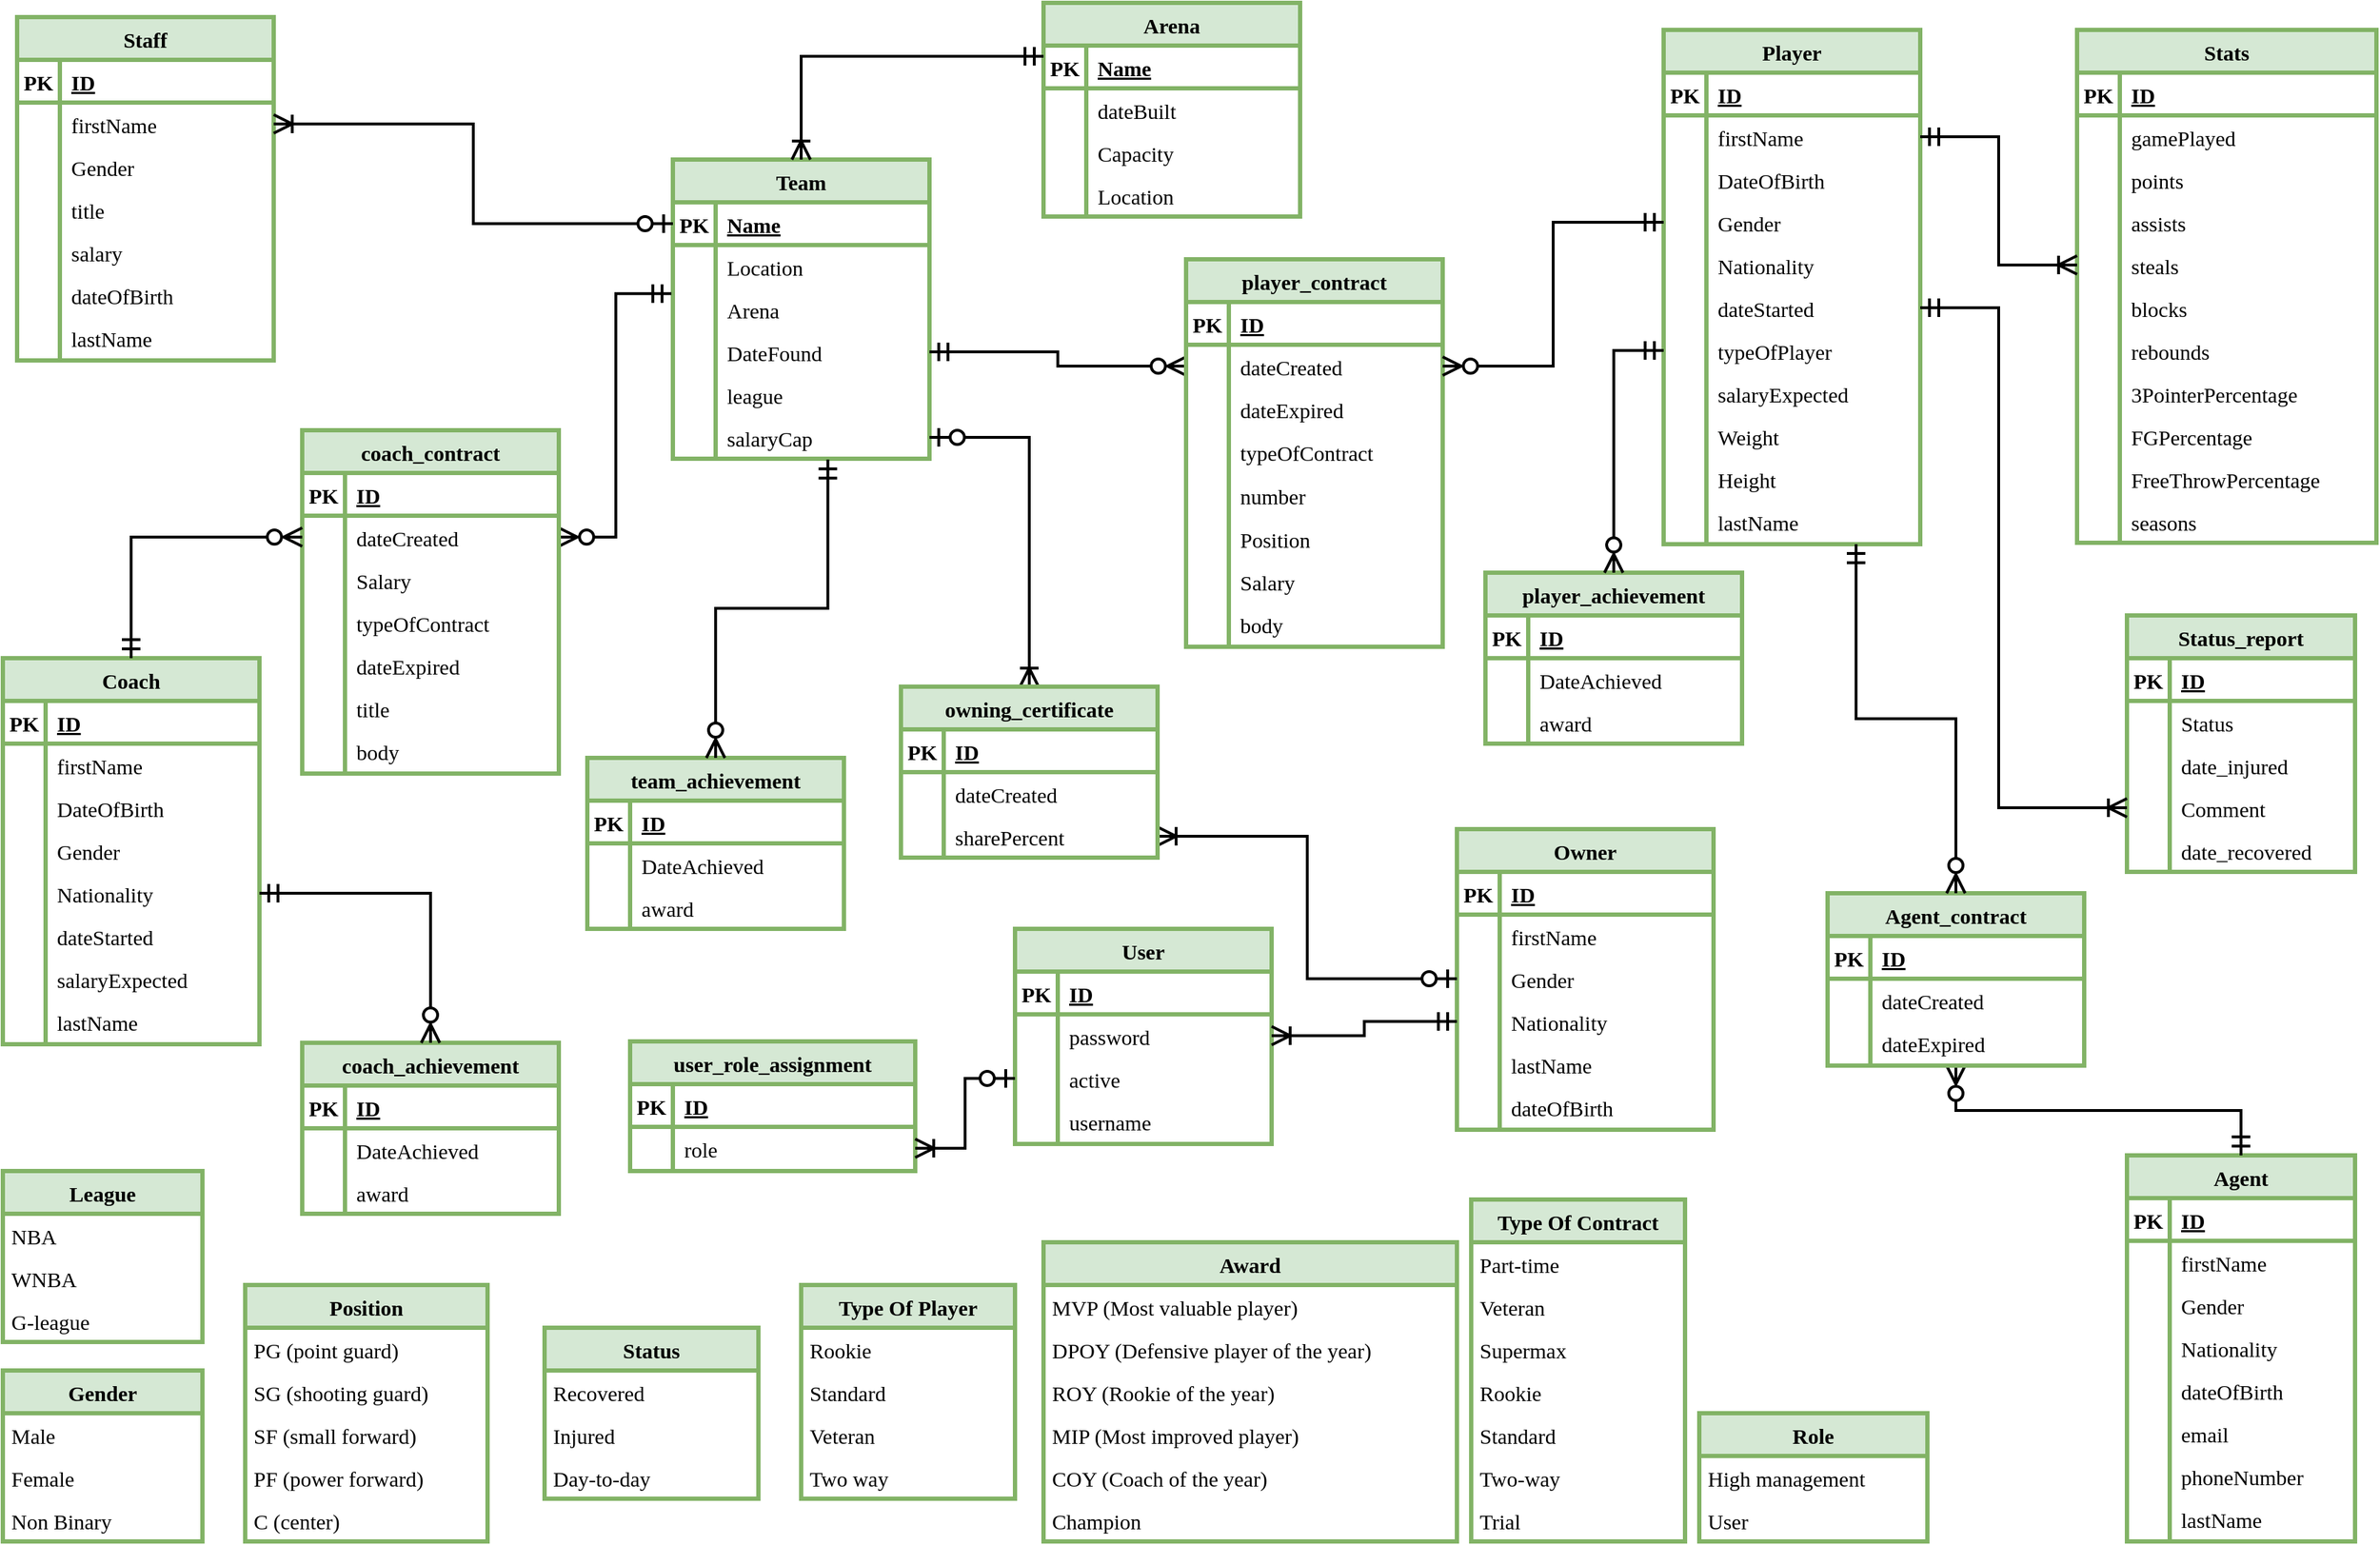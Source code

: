<mxfile version="18.1.3" type="device"><diagram id="R2lEEEUBdFMjLlhIrx00" name="Page-1"><mxGraphModel dx="1483" dy="927" grid="1" gridSize="10" guides="1" tooltips="1" connect="1" arrows="1" fold="1" page="1" pageScale="1" pageWidth="850" pageHeight="1100" background="none" math="0" shadow="0" extFonts="Permanent Marker^https://fonts.googleapis.com/css?family=Permanent+Marker"><root><mxCell id="0"/><mxCell id="1" parent="0"/><mxCell id="5TR0-U062F2fAupHWykT-14" value="Team" style="shape=table;startSize=30;container=1;collapsible=1;childLayout=tableLayout;fixedRows=1;rowLines=0;fontStyle=1;align=center;resizeLast=1;rounded=0;fontFamily=Verdana;fontSize=15;fontColor=default;strokeColor=#82b366;strokeWidth=3;fillColor=#d5e8d4;swimlaneLine=1;shadow=0;sketch=0;" parent="1" vertex="1"><mxGeometry x="490" y="120" width="180" height="210" as="geometry"/></mxCell><mxCell id="5TR0-U062F2fAupHWykT-15" value="" style="shape=tableRow;horizontal=0;startSize=0;swimlaneHead=0;swimlaneBody=0;fillColor=none;collapsible=0;dropTarget=0;points=[[0,0.5],[1,0.5]];portConstraint=eastwest;top=0;left=0;right=0;bottom=1;rounded=0;fontFamily=Verdana;fontSize=15;fontColor=default;strokeColor=#82b366;strokeWidth=3;" parent="5TR0-U062F2fAupHWykT-14" vertex="1"><mxGeometry y="30" width="180" height="30" as="geometry"/></mxCell><mxCell id="5TR0-U062F2fAupHWykT-16" value="PK" style="shape=partialRectangle;connectable=0;fillColor=none;top=0;left=0;bottom=0;right=0;fontStyle=1;overflow=hidden;rounded=0;fontFamily=Verdana;fontSize=15;fontColor=default;startSize=30;strokeColor=#82b366;strokeWidth=3;" parent="5TR0-U062F2fAupHWykT-15" vertex="1"><mxGeometry width="30" height="30" as="geometry"><mxRectangle width="30" height="30" as="alternateBounds"/></mxGeometry></mxCell><mxCell id="5TR0-U062F2fAupHWykT-17" value="Name" style="shape=partialRectangle;connectable=0;fillColor=none;top=0;left=0;bottom=0;right=0;align=left;spacingLeft=6;fontStyle=5;overflow=hidden;rounded=0;fontFamily=Verdana;fontSize=15;fontColor=default;startSize=30;strokeColor=#82b366;strokeWidth=3;" parent="5TR0-U062F2fAupHWykT-15" vertex="1"><mxGeometry x="30" width="150" height="30" as="geometry"><mxRectangle width="150" height="30" as="alternateBounds"/></mxGeometry></mxCell><mxCell id="5TR0-U062F2fAupHWykT-21" value="" style="shape=tableRow;horizontal=0;startSize=0;swimlaneHead=0;swimlaneBody=0;fillColor=none;collapsible=0;dropTarget=0;points=[[0,0.5],[1,0.5]];portConstraint=eastwest;top=0;left=0;right=0;bottom=0;rounded=0;fontFamily=Verdana;fontSize=15;fontColor=default;strokeColor=#82b366;strokeWidth=3;" parent="5TR0-U062F2fAupHWykT-14" vertex="1"><mxGeometry y="60" width="180" height="30" as="geometry"/></mxCell><mxCell id="5TR0-U062F2fAupHWykT-22" value="" style="shape=partialRectangle;connectable=0;fillColor=none;top=0;left=0;bottom=0;right=0;editable=1;overflow=hidden;rounded=0;fontFamily=Verdana;fontSize=15;fontColor=default;startSize=30;strokeColor=#82b366;strokeWidth=3;" parent="5TR0-U062F2fAupHWykT-21" vertex="1"><mxGeometry width="30" height="30" as="geometry"><mxRectangle width="30" height="30" as="alternateBounds"/></mxGeometry></mxCell><mxCell id="5TR0-U062F2fAupHWykT-23" value="Location" style="shape=partialRectangle;connectable=0;fillColor=none;top=0;left=0;bottom=0;right=0;align=left;spacingLeft=6;overflow=hidden;rounded=0;fontFamily=Verdana;fontSize=15;fontColor=default;startSize=30;strokeColor=#82b366;strokeWidth=3;" parent="5TR0-U062F2fAupHWykT-21" vertex="1"><mxGeometry x="30" width="150" height="30" as="geometry"><mxRectangle width="150" height="30" as="alternateBounds"/></mxGeometry></mxCell><mxCell id="5TR0-U062F2fAupHWykT-24" value="" style="shape=tableRow;horizontal=0;startSize=0;swimlaneHead=0;swimlaneBody=0;fillColor=none;collapsible=0;dropTarget=0;points=[[0,0.5],[1,0.5]];portConstraint=eastwest;top=0;left=0;right=0;bottom=0;rounded=0;fontFamily=Verdana;fontSize=15;fontColor=default;strokeColor=#82b366;strokeWidth=3;" parent="5TR0-U062F2fAupHWykT-14" vertex="1"><mxGeometry y="90" width="180" height="30" as="geometry"/></mxCell><mxCell id="5TR0-U062F2fAupHWykT-25" value="" style="shape=partialRectangle;connectable=0;fillColor=none;top=0;left=0;bottom=0;right=0;editable=1;overflow=hidden;rounded=0;fontFamily=Verdana;fontSize=15;fontColor=default;startSize=30;strokeColor=#82b366;strokeWidth=3;" parent="5TR0-U062F2fAupHWykT-24" vertex="1"><mxGeometry width="30" height="30" as="geometry"><mxRectangle width="30" height="30" as="alternateBounds"/></mxGeometry></mxCell><mxCell id="5TR0-U062F2fAupHWykT-26" value="Arena" style="shape=partialRectangle;connectable=0;fillColor=none;top=0;left=0;bottom=0;right=0;align=left;spacingLeft=6;overflow=hidden;rounded=0;fontFamily=Verdana;fontSize=15;fontColor=default;startSize=30;strokeColor=#82b366;strokeWidth=3;" parent="5TR0-U062F2fAupHWykT-24" vertex="1"><mxGeometry x="30" width="150" height="30" as="geometry"><mxRectangle width="150" height="30" as="alternateBounds"/></mxGeometry></mxCell><mxCell id="5TR0-U062F2fAupHWykT-40" value="" style="shape=tableRow;horizontal=0;startSize=0;swimlaneHead=0;swimlaneBody=0;fillColor=none;collapsible=0;dropTarget=0;points=[[0,0.5],[1,0.5]];portConstraint=eastwest;top=0;left=0;right=0;bottom=0;rounded=0;fontFamily=Verdana;fontSize=15;fontColor=default;strokeColor=#82b366;strokeWidth=3;" parent="5TR0-U062F2fAupHWykT-14" vertex="1"><mxGeometry y="120" width="180" height="30" as="geometry"/></mxCell><mxCell id="5TR0-U062F2fAupHWykT-41" value="" style="shape=partialRectangle;connectable=0;fillColor=none;top=0;left=0;bottom=0;right=0;editable=1;overflow=hidden;rounded=0;fontFamily=Verdana;fontSize=15;fontColor=default;startSize=30;strokeColor=#82b366;strokeWidth=3;" parent="5TR0-U062F2fAupHWykT-40" vertex="1"><mxGeometry width="30" height="30" as="geometry"><mxRectangle width="30" height="30" as="alternateBounds"/></mxGeometry></mxCell><mxCell id="5TR0-U062F2fAupHWykT-42" value="DateFound" style="shape=partialRectangle;connectable=0;fillColor=none;top=0;left=0;bottom=0;right=0;align=left;spacingLeft=6;overflow=hidden;rounded=0;fontFamily=Verdana;fontSize=15;fontColor=default;startSize=30;strokeColor=#82b366;strokeWidth=3;" parent="5TR0-U062F2fAupHWykT-40" vertex="1"><mxGeometry x="30" width="150" height="30" as="geometry"><mxRectangle width="150" height="30" as="alternateBounds"/></mxGeometry></mxCell><mxCell id="5TR0-U062F2fAupHWykT-55" value="" style="shape=tableRow;horizontal=0;startSize=0;swimlaneHead=0;swimlaneBody=0;fillColor=none;collapsible=0;dropTarget=0;points=[[0,0.5],[1,0.5]];portConstraint=eastwest;top=0;left=0;right=0;bottom=0;rounded=0;fontFamily=Verdana;fontSize=15;fontColor=default;strokeColor=#82b366;strokeWidth=3;" parent="5TR0-U062F2fAupHWykT-14" vertex="1"><mxGeometry y="150" width="180" height="30" as="geometry"/></mxCell><mxCell id="5TR0-U062F2fAupHWykT-56" value="" style="shape=partialRectangle;connectable=0;fillColor=none;top=0;left=0;bottom=0;right=0;editable=1;overflow=hidden;rounded=0;fontFamily=Verdana;fontSize=15;fontColor=default;startSize=30;strokeColor=#82b366;strokeWidth=3;" parent="5TR0-U062F2fAupHWykT-55" vertex="1"><mxGeometry width="30" height="30" as="geometry"><mxRectangle width="30" height="30" as="alternateBounds"/></mxGeometry></mxCell><mxCell id="5TR0-U062F2fAupHWykT-57" value="league" style="shape=partialRectangle;connectable=0;fillColor=none;top=0;left=0;bottom=0;right=0;align=left;spacingLeft=6;overflow=hidden;rounded=0;fontFamily=Verdana;fontSize=15;fontColor=default;startSize=30;strokeColor=#82b366;strokeWidth=3;" parent="5TR0-U062F2fAupHWykT-55" vertex="1"><mxGeometry x="30" width="150" height="30" as="geometry"><mxRectangle width="150" height="30" as="alternateBounds"/></mxGeometry></mxCell><mxCell id="nJ8avkcXVBn49Fz3TIko-49" value="" style="shape=tableRow;horizontal=0;startSize=0;swimlaneHead=0;swimlaneBody=0;fillColor=none;collapsible=0;dropTarget=0;points=[[0,0.5],[1,0.5]];portConstraint=eastwest;top=0;left=0;right=0;bottom=0;rounded=0;fontFamily=Verdana;fontSize=15;fontColor=default;strokeColor=#82b366;strokeWidth=3;" parent="5TR0-U062F2fAupHWykT-14" vertex="1"><mxGeometry y="180" width="180" height="30" as="geometry"/></mxCell><mxCell id="nJ8avkcXVBn49Fz3TIko-50" value="" style="shape=partialRectangle;connectable=0;fillColor=none;top=0;left=0;bottom=0;right=0;editable=1;overflow=hidden;rounded=0;fontFamily=Verdana;fontSize=15;fontColor=default;startSize=30;strokeColor=#82b366;strokeWidth=3;" parent="nJ8avkcXVBn49Fz3TIko-49" vertex="1"><mxGeometry width="30" height="30" as="geometry"><mxRectangle width="30" height="30" as="alternateBounds"/></mxGeometry></mxCell><mxCell id="nJ8avkcXVBn49Fz3TIko-51" value="salaryCap" style="shape=partialRectangle;connectable=0;fillColor=none;top=0;left=0;bottom=0;right=0;align=left;spacingLeft=6;overflow=hidden;rounded=0;fontFamily=Verdana;fontSize=15;fontColor=default;startSize=30;strokeColor=#82b366;strokeWidth=3;" parent="nJ8avkcXVBn49Fz3TIko-49" vertex="1"><mxGeometry x="30" width="150" height="30" as="geometry"><mxRectangle width="150" height="30" as="alternateBounds"/></mxGeometry></mxCell><mxCell id="5TR0-U062F2fAupHWykT-61" value="Player" style="shape=table;startSize=30;container=1;collapsible=1;childLayout=tableLayout;fixedRows=1;rowLines=0;fontStyle=1;align=center;resizeLast=1;rounded=0;shadow=0;sketch=0;fontFamily=Verdana;fontSize=15;fontColor=default;strokeColor=#82b366;strokeWidth=3;fillColor=#d5e8d4;" parent="1" vertex="1"><mxGeometry x="1185" y="29" width="180" height="361" as="geometry"/></mxCell><mxCell id="5TR0-U062F2fAupHWykT-62" value="" style="shape=tableRow;horizontal=0;startSize=0;swimlaneHead=0;swimlaneBody=0;fillColor=none;collapsible=0;dropTarget=0;points=[[0,0.5],[1,0.5]];portConstraint=eastwest;top=0;left=0;right=0;bottom=1;rounded=0;shadow=0;sketch=0;fontFamily=Verdana;fontSize=15;fontColor=default;strokeColor=#82b366;strokeWidth=3;" parent="5TR0-U062F2fAupHWykT-61" vertex="1"><mxGeometry y="30" width="180" height="30" as="geometry"/></mxCell><mxCell id="5TR0-U062F2fAupHWykT-63" value="PK" style="shape=partialRectangle;connectable=0;fillColor=none;top=0;left=0;bottom=0;right=0;fontStyle=1;overflow=hidden;rounded=0;shadow=0;sketch=0;fontFamily=Verdana;fontSize=15;fontColor=default;startSize=30;strokeColor=#82b366;strokeWidth=3;" parent="5TR0-U062F2fAupHWykT-62" vertex="1"><mxGeometry width="30" height="30" as="geometry"><mxRectangle width="30" height="30" as="alternateBounds"/></mxGeometry></mxCell><mxCell id="5TR0-U062F2fAupHWykT-64" value="ID" style="shape=partialRectangle;connectable=0;fillColor=none;top=0;left=0;bottom=0;right=0;align=left;spacingLeft=6;fontStyle=5;overflow=hidden;rounded=0;shadow=0;sketch=0;fontFamily=Verdana;fontSize=15;fontColor=default;startSize=30;strokeColor=#82b366;strokeWidth=3;" parent="5TR0-U062F2fAupHWykT-62" vertex="1"><mxGeometry x="30" width="150" height="30" as="geometry"><mxRectangle width="150" height="30" as="alternateBounds"/></mxGeometry></mxCell><mxCell id="5TR0-U062F2fAupHWykT-65" value="" style="shape=tableRow;horizontal=0;startSize=0;swimlaneHead=0;swimlaneBody=0;fillColor=none;collapsible=0;dropTarget=0;points=[[0,0.5],[1,0.5]];portConstraint=eastwest;top=0;left=0;right=0;bottom=0;rounded=0;shadow=0;sketch=0;fontFamily=Verdana;fontSize=15;fontColor=default;strokeColor=#82b366;strokeWidth=3;" parent="5TR0-U062F2fAupHWykT-61" vertex="1"><mxGeometry y="60" width="180" height="30" as="geometry"/></mxCell><mxCell id="5TR0-U062F2fAupHWykT-66" value="" style="shape=partialRectangle;connectable=0;fillColor=none;top=0;left=0;bottom=0;right=0;editable=1;overflow=hidden;rounded=0;shadow=0;sketch=0;fontFamily=Verdana;fontSize=15;fontColor=default;startSize=30;strokeColor=#82b366;strokeWidth=3;" parent="5TR0-U062F2fAupHWykT-65" vertex="1"><mxGeometry width="30" height="30" as="geometry"><mxRectangle width="30" height="30" as="alternateBounds"/></mxGeometry></mxCell><mxCell id="5TR0-U062F2fAupHWykT-67" value="firstName" style="shape=partialRectangle;connectable=0;fillColor=none;top=0;left=0;bottom=0;right=0;align=left;spacingLeft=6;overflow=hidden;rounded=0;shadow=0;sketch=0;fontFamily=Verdana;fontSize=15;fontColor=default;startSize=30;strokeColor=#82b366;strokeWidth=3;" parent="5TR0-U062F2fAupHWykT-65" vertex="1"><mxGeometry x="30" width="150" height="30" as="geometry"><mxRectangle width="150" height="30" as="alternateBounds"/></mxGeometry></mxCell><mxCell id="5TR0-U062F2fAupHWykT-68" value="" style="shape=tableRow;horizontal=0;startSize=0;swimlaneHead=0;swimlaneBody=0;fillColor=none;collapsible=0;dropTarget=0;points=[[0,0.5],[1,0.5]];portConstraint=eastwest;top=0;left=0;right=0;bottom=0;rounded=0;shadow=0;sketch=0;fontFamily=Verdana;fontSize=15;fontColor=default;strokeColor=#82b366;strokeWidth=3;" parent="5TR0-U062F2fAupHWykT-61" vertex="1"><mxGeometry y="90" width="180" height="30" as="geometry"/></mxCell><mxCell id="5TR0-U062F2fAupHWykT-69" value="" style="shape=partialRectangle;connectable=0;fillColor=none;top=0;left=0;bottom=0;right=0;editable=1;overflow=hidden;rounded=0;shadow=0;sketch=0;fontFamily=Verdana;fontSize=15;fontColor=default;startSize=30;strokeColor=#82b366;strokeWidth=3;" parent="5TR0-U062F2fAupHWykT-68" vertex="1"><mxGeometry width="30" height="30" as="geometry"><mxRectangle width="30" height="30" as="alternateBounds"/></mxGeometry></mxCell><mxCell id="5TR0-U062F2fAupHWykT-70" value="DateOfBirth" style="shape=partialRectangle;connectable=0;fillColor=none;top=0;left=0;bottom=0;right=0;align=left;spacingLeft=6;overflow=hidden;rounded=0;shadow=0;sketch=0;fontFamily=Verdana;fontSize=15;fontColor=default;startSize=30;strokeColor=#82b366;strokeWidth=3;" parent="5TR0-U062F2fAupHWykT-68" vertex="1"><mxGeometry x="30" width="150" height="30" as="geometry"><mxRectangle width="150" height="30" as="alternateBounds"/></mxGeometry></mxCell><mxCell id="5TR0-U062F2fAupHWykT-71" value="" style="shape=tableRow;horizontal=0;startSize=0;swimlaneHead=0;swimlaneBody=0;fillColor=none;collapsible=0;dropTarget=0;points=[[0,0.5],[1,0.5]];portConstraint=eastwest;top=0;left=0;right=0;bottom=0;rounded=0;shadow=0;sketch=0;fontFamily=Verdana;fontSize=15;fontColor=default;strokeColor=#82b366;strokeWidth=3;" parent="5TR0-U062F2fAupHWykT-61" vertex="1"><mxGeometry y="120" width="180" height="30" as="geometry"/></mxCell><mxCell id="5TR0-U062F2fAupHWykT-72" value="" style="shape=partialRectangle;connectable=0;fillColor=none;top=0;left=0;bottom=0;right=0;editable=1;overflow=hidden;rounded=0;shadow=0;sketch=0;fontFamily=Verdana;fontSize=15;fontColor=default;startSize=30;strokeColor=#82b366;strokeWidth=3;" parent="5TR0-U062F2fAupHWykT-71" vertex="1"><mxGeometry width="30" height="30" as="geometry"><mxRectangle width="30" height="30" as="alternateBounds"/></mxGeometry></mxCell><mxCell id="5TR0-U062F2fAupHWykT-73" value="Gender" style="shape=partialRectangle;connectable=0;fillColor=none;top=0;left=0;bottom=0;right=0;align=left;spacingLeft=6;overflow=hidden;rounded=0;shadow=0;sketch=0;fontFamily=Verdana;fontSize=15;fontColor=default;startSize=30;strokeColor=#82b366;strokeWidth=3;" parent="5TR0-U062F2fAupHWykT-71" vertex="1"><mxGeometry x="30" width="150" height="30" as="geometry"><mxRectangle width="150" height="30" as="alternateBounds"/></mxGeometry></mxCell><mxCell id="5TR0-U062F2fAupHWykT-74" value="" style="shape=tableRow;horizontal=0;startSize=0;swimlaneHead=0;swimlaneBody=0;fillColor=none;collapsible=0;dropTarget=0;points=[[0,0.5],[1,0.5]];portConstraint=eastwest;top=0;left=0;right=0;bottom=0;rounded=0;shadow=0;sketch=0;fontFamily=Verdana;fontSize=15;fontColor=default;strokeColor=#82b366;strokeWidth=3;" parent="5TR0-U062F2fAupHWykT-61" vertex="1"><mxGeometry y="150" width="180" height="30" as="geometry"/></mxCell><mxCell id="5TR0-U062F2fAupHWykT-75" value="" style="shape=partialRectangle;connectable=0;fillColor=none;top=0;left=0;bottom=0;right=0;editable=1;overflow=hidden;rounded=0;shadow=0;sketch=0;fontFamily=Verdana;fontSize=15;fontColor=default;startSize=30;strokeColor=#82b366;strokeWidth=3;" parent="5TR0-U062F2fAupHWykT-74" vertex="1"><mxGeometry width="30" height="30" as="geometry"><mxRectangle width="30" height="30" as="alternateBounds"/></mxGeometry></mxCell><mxCell id="5TR0-U062F2fAupHWykT-76" value="Nationality" style="shape=partialRectangle;connectable=0;fillColor=none;top=0;left=0;bottom=0;right=0;align=left;spacingLeft=6;overflow=hidden;rounded=0;shadow=0;sketch=0;fontFamily=Verdana;fontSize=15;fontColor=default;startSize=30;strokeColor=#82b366;strokeWidth=3;" parent="5TR0-U062F2fAupHWykT-74" vertex="1"><mxGeometry x="30" width="150" height="30" as="geometry"><mxRectangle width="150" height="30" as="alternateBounds"/></mxGeometry></mxCell><mxCell id="5TR0-U062F2fAupHWykT-269" value="" style="shape=tableRow;horizontal=0;startSize=0;swimlaneHead=0;swimlaneBody=0;fillColor=none;collapsible=0;dropTarget=0;points=[[0,0.5],[1,0.5]];portConstraint=eastwest;top=0;left=0;right=0;bottom=0;rounded=0;shadow=0;sketch=0;fontFamily=Verdana;fontSize=15;fontColor=default;strokeColor=#82b366;strokeWidth=3;" parent="5TR0-U062F2fAupHWykT-61" vertex="1"><mxGeometry y="180" width="180" height="30" as="geometry"/></mxCell><mxCell id="5TR0-U062F2fAupHWykT-270" value="" style="shape=partialRectangle;connectable=0;fillColor=none;top=0;left=0;bottom=0;right=0;editable=1;overflow=hidden;rounded=0;shadow=0;sketch=0;fontFamily=Verdana;fontSize=15;fontColor=default;startSize=30;strokeColor=#82b366;strokeWidth=3;" parent="5TR0-U062F2fAupHWykT-269" vertex="1"><mxGeometry width="30" height="30" as="geometry"><mxRectangle width="30" height="30" as="alternateBounds"/></mxGeometry></mxCell><mxCell id="5TR0-U062F2fAupHWykT-271" value="dateStarted" style="shape=partialRectangle;connectable=0;fillColor=none;top=0;left=0;bottom=0;right=0;align=left;spacingLeft=6;overflow=hidden;rounded=0;shadow=0;sketch=0;fontFamily=Verdana;fontSize=15;fontColor=default;startSize=30;strokeColor=#82b366;strokeWidth=3;" parent="5TR0-U062F2fAupHWykT-269" vertex="1"><mxGeometry x="30" width="150" height="30" as="geometry"><mxRectangle width="150" height="30" as="alternateBounds"/></mxGeometry></mxCell><mxCell id="5TR0-U062F2fAupHWykT-235" value="" style="shape=tableRow;horizontal=0;startSize=0;swimlaneHead=0;swimlaneBody=0;fillColor=none;collapsible=0;dropTarget=0;points=[[0,0.5],[1,0.5]];portConstraint=eastwest;top=0;left=0;right=0;bottom=0;rounded=0;shadow=0;sketch=0;fontFamily=Verdana;fontSize=15;fontColor=default;strokeColor=#82b366;strokeWidth=3;" parent="5TR0-U062F2fAupHWykT-61" vertex="1"><mxGeometry y="210" width="180" height="30" as="geometry"/></mxCell><mxCell id="5TR0-U062F2fAupHWykT-236" value="" style="shape=partialRectangle;connectable=0;fillColor=none;top=0;left=0;bottom=0;right=0;editable=1;overflow=hidden;rounded=0;shadow=0;sketch=0;fontFamily=Verdana;fontSize=15;fontColor=default;startSize=30;strokeColor=#82b366;strokeWidth=3;" parent="5TR0-U062F2fAupHWykT-235" vertex="1"><mxGeometry width="30" height="30" as="geometry"><mxRectangle width="30" height="30" as="alternateBounds"/></mxGeometry></mxCell><mxCell id="5TR0-U062F2fAupHWykT-237" value="typeOfPlayer" style="shape=partialRectangle;connectable=0;fillColor=none;top=0;left=0;bottom=0;right=0;align=left;spacingLeft=6;overflow=hidden;rounded=0;shadow=0;sketch=0;fontFamily=Verdana;fontSize=15;fontColor=default;startSize=30;strokeColor=#82b366;strokeWidth=3;" parent="5TR0-U062F2fAupHWykT-235" vertex="1"><mxGeometry x="30" width="150" height="30" as="geometry"><mxRectangle width="150" height="30" as="alternateBounds"/></mxGeometry></mxCell><mxCell id="5UIlYB2_EwfdekJyZlMN-1" value="" style="shape=tableRow;horizontal=0;startSize=0;swimlaneHead=0;swimlaneBody=0;fillColor=none;collapsible=0;dropTarget=0;points=[[0,0.5],[1,0.5]];portConstraint=eastwest;top=0;left=0;right=0;bottom=0;rounded=0;shadow=0;sketch=0;fontFamily=Verdana;fontSize=15;fontColor=default;strokeColor=#82b366;strokeWidth=3;" parent="5TR0-U062F2fAupHWykT-61" vertex="1"><mxGeometry y="240" width="180" height="30" as="geometry"/></mxCell><mxCell id="5UIlYB2_EwfdekJyZlMN-2" value="" style="shape=partialRectangle;connectable=0;fillColor=none;top=0;left=0;bottom=0;right=0;editable=1;overflow=hidden;rounded=0;shadow=0;sketch=0;fontFamily=Verdana;fontSize=15;fontColor=default;startSize=30;strokeColor=#82b366;strokeWidth=3;" parent="5UIlYB2_EwfdekJyZlMN-1" vertex="1"><mxGeometry width="30" height="30" as="geometry"><mxRectangle width="30" height="30" as="alternateBounds"/></mxGeometry></mxCell><mxCell id="5UIlYB2_EwfdekJyZlMN-3" value="salaryExpected" style="shape=partialRectangle;connectable=0;fillColor=none;top=0;left=0;bottom=0;right=0;align=left;spacingLeft=6;overflow=hidden;rounded=0;shadow=0;sketch=0;fontFamily=Verdana;fontSize=15;fontColor=default;startSize=30;strokeColor=#82b366;strokeWidth=3;" parent="5UIlYB2_EwfdekJyZlMN-1" vertex="1"><mxGeometry x="30" width="150" height="30" as="geometry"><mxRectangle width="150" height="30" as="alternateBounds"/></mxGeometry></mxCell><mxCell id="5TR0-U062F2fAupHWykT-80" value="" style="shape=tableRow;horizontal=0;startSize=0;swimlaneHead=0;swimlaneBody=0;fillColor=none;collapsible=0;dropTarget=0;points=[[0,0.5],[1,0.5]];portConstraint=eastwest;top=0;left=0;right=0;bottom=0;rounded=0;shadow=0;sketch=0;fontFamily=Verdana;fontSize=15;fontColor=default;strokeColor=#82b366;strokeWidth=3;" parent="5TR0-U062F2fAupHWykT-61" vertex="1"><mxGeometry y="270" width="180" height="30" as="geometry"/></mxCell><mxCell id="5TR0-U062F2fAupHWykT-81" value="" style="shape=partialRectangle;connectable=0;fillColor=none;top=0;left=0;bottom=0;right=0;editable=1;overflow=hidden;rounded=0;shadow=0;sketch=0;fontFamily=Verdana;fontSize=15;fontColor=default;startSize=30;strokeColor=#82b366;strokeWidth=3;" parent="5TR0-U062F2fAupHWykT-80" vertex="1"><mxGeometry width="30" height="30" as="geometry"><mxRectangle width="30" height="30" as="alternateBounds"/></mxGeometry></mxCell><mxCell id="5TR0-U062F2fAupHWykT-82" value="Weight" style="shape=partialRectangle;connectable=0;fillColor=none;top=0;left=0;bottom=0;right=0;align=left;spacingLeft=6;overflow=hidden;rounded=0;shadow=0;sketch=0;fontFamily=Verdana;fontSize=15;fontColor=default;startSize=30;strokeColor=#82b366;strokeWidth=3;" parent="5TR0-U062F2fAupHWykT-80" vertex="1"><mxGeometry x="30" width="150" height="30" as="geometry"><mxRectangle width="150" height="30" as="alternateBounds"/></mxGeometry></mxCell><mxCell id="5TR0-U062F2fAupHWykT-77" value="" style="shape=tableRow;horizontal=0;startSize=0;swimlaneHead=0;swimlaneBody=0;fillColor=none;collapsible=0;dropTarget=0;points=[[0,0.5],[1,0.5]];portConstraint=eastwest;top=0;left=0;right=0;bottom=0;rounded=0;shadow=0;sketch=0;fontFamily=Verdana;fontSize=15;fontColor=default;strokeColor=#82b366;strokeWidth=3;" parent="5TR0-U062F2fAupHWykT-61" vertex="1"><mxGeometry y="300" width="180" height="30" as="geometry"/></mxCell><mxCell id="5TR0-U062F2fAupHWykT-78" value="" style="shape=partialRectangle;connectable=0;fillColor=none;top=0;left=0;bottom=0;right=0;editable=1;overflow=hidden;rounded=0;shadow=0;sketch=0;fontFamily=Verdana;fontSize=15;fontColor=default;startSize=30;strokeColor=#82b366;strokeWidth=3;" parent="5TR0-U062F2fAupHWykT-77" vertex="1"><mxGeometry width="30" height="30" as="geometry"><mxRectangle width="30" height="30" as="alternateBounds"/></mxGeometry></mxCell><mxCell id="5TR0-U062F2fAupHWykT-79" value="Height" style="shape=partialRectangle;connectable=0;fillColor=none;top=0;left=0;bottom=0;right=0;align=left;spacingLeft=6;overflow=hidden;rounded=0;shadow=0;sketch=0;fontFamily=Verdana;fontSize=15;fontColor=default;startSize=30;strokeColor=#82b366;strokeWidth=3;" parent="5TR0-U062F2fAupHWykT-77" vertex="1"><mxGeometry x="30" width="150" height="30" as="geometry"><mxRectangle width="150" height="30" as="alternateBounds"/></mxGeometry></mxCell><mxCell id="Gq8CjCirTAhPgNr0HMTt-5" value="" style="shape=tableRow;horizontal=0;startSize=0;swimlaneHead=0;swimlaneBody=0;fillColor=none;collapsible=0;dropTarget=0;points=[[0,0.5],[1,0.5]];portConstraint=eastwest;top=0;left=0;right=0;bottom=0;rounded=0;shadow=0;sketch=0;fontFamily=Verdana;fontSize=15;fontColor=default;strokeColor=#82b366;strokeWidth=3;" parent="5TR0-U062F2fAupHWykT-61" vertex="1"><mxGeometry y="330" width="180" height="30" as="geometry"/></mxCell><mxCell id="Gq8CjCirTAhPgNr0HMTt-6" value="" style="shape=partialRectangle;connectable=0;fillColor=none;top=0;left=0;bottom=0;right=0;editable=1;overflow=hidden;rounded=0;shadow=0;sketch=0;fontFamily=Verdana;fontSize=15;fontColor=default;startSize=30;strokeColor=#82b366;strokeWidth=3;" parent="Gq8CjCirTAhPgNr0HMTt-5" vertex="1"><mxGeometry width="30" height="30" as="geometry"><mxRectangle width="30" height="30" as="alternateBounds"/></mxGeometry></mxCell><mxCell id="Gq8CjCirTAhPgNr0HMTt-7" value="lastName" style="shape=partialRectangle;connectable=0;fillColor=none;top=0;left=0;bottom=0;right=0;align=left;spacingLeft=6;overflow=hidden;rounded=0;shadow=0;sketch=0;fontFamily=Verdana;fontSize=15;fontColor=default;startSize=30;strokeColor=#82b366;strokeWidth=3;" parent="Gq8CjCirTAhPgNr0HMTt-5" vertex="1"><mxGeometry x="30" width="150" height="30" as="geometry"><mxRectangle width="150" height="30" as="alternateBounds"/></mxGeometry></mxCell><mxCell id="5TR0-U062F2fAupHWykT-101" value="" style="edgeStyle=orthogonalEdgeStyle;fontSize=12;html=1;endArrow=ERzeroToMany;startArrow=ERmandOne;fontFamily=Verdana;fontColor=default;startSize=10;strokeWidth=2;rounded=0;endSize=10;entryX=0;entryY=0.5;entryDx=0;entryDy=0;exitX=1;exitY=0.5;exitDx=0;exitDy=0;startFill=0;endFill=0;" parent="1" source="5TR0-U062F2fAupHWykT-40" target="ZlDCODUrxCKhQt_1Ksb0-35" edge="1"><mxGeometry width="100" height="100" relative="1" as="geometry"><mxPoint x="370" y="360" as="sourcePoint"/><mxPoint x="470" y="260" as="targetPoint"/></mxGeometry></mxCell><mxCell id="5TR0-U062F2fAupHWykT-120" value="player_achievement" style="shape=table;startSize=30;container=1;collapsible=1;childLayout=tableLayout;fixedRows=1;rowLines=0;fontStyle=1;align=center;resizeLast=1;rounded=0;shadow=0;sketch=0;fontFamily=Verdana;fontSize=15;fontColor=default;strokeColor=#82b366;strokeWidth=3;fillColor=#d5e8d4;" parent="1" vertex="1"><mxGeometry x="1060" y="410" width="180" height="120" as="geometry"/></mxCell><mxCell id="5TR0-U062F2fAupHWykT-121" value="" style="shape=tableRow;horizontal=0;startSize=0;swimlaneHead=0;swimlaneBody=0;fillColor=none;collapsible=0;dropTarget=0;points=[[0,0.5],[1,0.5]];portConstraint=eastwest;top=0;left=0;right=0;bottom=1;rounded=0;shadow=0;sketch=0;fontFamily=Verdana;fontSize=15;fontColor=default;strokeColor=#82b366;strokeWidth=3;" parent="5TR0-U062F2fAupHWykT-120" vertex="1"><mxGeometry y="30" width="180" height="30" as="geometry"/></mxCell><mxCell id="5TR0-U062F2fAupHWykT-122" value="PK" style="shape=partialRectangle;connectable=0;fillColor=none;top=0;left=0;bottom=0;right=0;fontStyle=1;overflow=hidden;rounded=0;shadow=0;sketch=0;fontFamily=Verdana;fontSize=15;fontColor=default;startSize=30;strokeColor=#82b366;strokeWidth=3;" parent="5TR0-U062F2fAupHWykT-121" vertex="1"><mxGeometry width="30" height="30" as="geometry"><mxRectangle width="30" height="30" as="alternateBounds"/></mxGeometry></mxCell><mxCell id="5TR0-U062F2fAupHWykT-123" value="ID" style="shape=partialRectangle;connectable=0;fillColor=none;top=0;left=0;bottom=0;right=0;align=left;spacingLeft=6;fontStyle=5;overflow=hidden;rounded=0;shadow=0;sketch=0;fontFamily=Verdana;fontSize=15;fontColor=default;startSize=30;strokeColor=#82b366;strokeWidth=3;" parent="5TR0-U062F2fAupHWykT-121" vertex="1"><mxGeometry x="30" width="150" height="30" as="geometry"><mxRectangle width="150" height="30" as="alternateBounds"/></mxGeometry></mxCell><mxCell id="5TR0-U062F2fAupHWykT-127" value="" style="shape=tableRow;horizontal=0;startSize=0;swimlaneHead=0;swimlaneBody=0;fillColor=none;collapsible=0;dropTarget=0;points=[[0,0.5],[1,0.5]];portConstraint=eastwest;top=0;left=0;right=0;bottom=0;rounded=0;shadow=0;sketch=0;fontFamily=Verdana;fontSize=15;fontColor=default;strokeColor=#82b366;strokeWidth=3;" parent="5TR0-U062F2fAupHWykT-120" vertex="1"><mxGeometry y="60" width="180" height="30" as="geometry"/></mxCell><mxCell id="5TR0-U062F2fAupHWykT-128" value="" style="shape=partialRectangle;connectable=0;fillColor=none;top=0;left=0;bottom=0;right=0;editable=1;overflow=hidden;rounded=0;shadow=0;sketch=0;fontFamily=Verdana;fontSize=15;fontColor=default;startSize=30;strokeColor=#82b366;strokeWidth=3;" parent="5TR0-U062F2fAupHWykT-127" vertex="1"><mxGeometry width="30" height="30" as="geometry"><mxRectangle width="30" height="30" as="alternateBounds"/></mxGeometry></mxCell><mxCell id="5TR0-U062F2fAupHWykT-129" value="DateAchieved" style="shape=partialRectangle;connectable=0;fillColor=none;top=0;left=0;bottom=0;right=0;align=left;spacingLeft=6;overflow=hidden;rounded=0;shadow=0;sketch=0;fontFamily=Verdana;fontSize=15;fontColor=default;startSize=30;strokeColor=#82b366;strokeWidth=3;" parent="5TR0-U062F2fAupHWykT-127" vertex="1"><mxGeometry x="30" width="150" height="30" as="geometry"><mxRectangle width="150" height="30" as="alternateBounds"/></mxGeometry></mxCell><mxCell id="nJ8avkcXVBn49Fz3TIko-32" value="" style="shape=tableRow;horizontal=0;startSize=0;swimlaneHead=0;swimlaneBody=0;fillColor=none;collapsible=0;dropTarget=0;points=[[0,0.5],[1,0.5]];portConstraint=eastwest;top=0;left=0;right=0;bottom=0;rounded=0;shadow=0;sketch=0;fontFamily=Verdana;fontSize=15;fontColor=default;strokeColor=#82b366;strokeWidth=3;" parent="5TR0-U062F2fAupHWykT-120" vertex="1"><mxGeometry y="90" width="180" height="30" as="geometry"/></mxCell><mxCell id="nJ8avkcXVBn49Fz3TIko-33" value="" style="shape=partialRectangle;connectable=0;fillColor=none;top=0;left=0;bottom=0;right=0;editable=1;overflow=hidden;rounded=0;shadow=0;sketch=0;fontFamily=Verdana;fontSize=15;fontColor=default;startSize=30;strokeColor=#82b366;strokeWidth=3;" parent="nJ8avkcXVBn49Fz3TIko-32" vertex="1"><mxGeometry width="30" height="30" as="geometry"><mxRectangle width="30" height="30" as="alternateBounds"/></mxGeometry></mxCell><mxCell id="nJ8avkcXVBn49Fz3TIko-34" value="award" style="shape=partialRectangle;connectable=0;fillColor=none;top=0;left=0;bottom=0;right=0;align=left;spacingLeft=6;overflow=hidden;rounded=0;shadow=0;sketch=0;fontFamily=Verdana;fontSize=15;fontColor=default;startSize=30;strokeColor=#82b366;strokeWidth=3;" parent="nJ8avkcXVBn49Fz3TIko-32" vertex="1"><mxGeometry x="30" width="150" height="30" as="geometry"><mxRectangle width="150" height="30" as="alternateBounds"/></mxGeometry></mxCell><mxCell id="5TR0-U062F2fAupHWykT-133" value="" style="edgeStyle=orthogonalEdgeStyle;fontSize=12;html=1;endArrow=ERzeroToMany;endFill=1;startArrow=ERmandOne;rounded=0;labelBackgroundColor=default;fontFamily=Verdana;fontColor=default;startSize=10;endSize=10;strokeColor=default;strokeWidth=2;shape=connector;entryX=0.5;entryY=0;entryDx=0;entryDy=0;startFill=0;exitX=0;exitY=0.5;exitDx=0;exitDy=0;" parent="1" source="5TR0-U062F2fAupHWykT-235" target="5TR0-U062F2fAupHWykT-120" edge="1"><mxGeometry width="100" height="100" relative="1" as="geometry"><mxPoint x="640" y="530" as="sourcePoint"/><mxPoint x="360" y="540" as="targetPoint"/></mxGeometry></mxCell><mxCell id="5TR0-U062F2fAupHWykT-147" value="Coach" style="shape=table;startSize=30;container=1;collapsible=1;childLayout=tableLayout;fixedRows=1;rowLines=0;fontStyle=1;align=center;resizeLast=1;rounded=0;shadow=0;sketch=0;fontFamily=Verdana;fontSize=15;fontColor=default;strokeColor=#82b366;strokeWidth=3;fillColor=#d5e8d4;" parent="1" vertex="1"><mxGeometry x="20" y="470" width="180" height="271" as="geometry"/></mxCell><mxCell id="5TR0-U062F2fAupHWykT-148" value="" style="shape=tableRow;horizontal=0;startSize=0;swimlaneHead=0;swimlaneBody=0;fillColor=none;collapsible=0;dropTarget=0;points=[[0,0.5],[1,0.5]];portConstraint=eastwest;top=0;left=0;right=0;bottom=1;rounded=0;shadow=0;sketch=0;fontFamily=Verdana;fontSize=15;fontColor=default;strokeColor=#82b366;strokeWidth=3;" parent="5TR0-U062F2fAupHWykT-147" vertex="1"><mxGeometry y="30" width="180" height="30" as="geometry"/></mxCell><mxCell id="5TR0-U062F2fAupHWykT-149" value="PK" style="shape=partialRectangle;connectable=0;fillColor=none;top=0;left=0;bottom=0;right=0;fontStyle=1;overflow=hidden;rounded=0;shadow=0;sketch=0;fontFamily=Verdana;fontSize=15;fontColor=default;startSize=30;strokeColor=#82b366;strokeWidth=3;" parent="5TR0-U062F2fAupHWykT-148" vertex="1"><mxGeometry width="30" height="30" as="geometry"><mxRectangle width="30" height="30" as="alternateBounds"/></mxGeometry></mxCell><mxCell id="5TR0-U062F2fAupHWykT-150" value="ID" style="shape=partialRectangle;connectable=0;fillColor=none;top=0;left=0;bottom=0;right=0;align=left;spacingLeft=6;fontStyle=5;overflow=hidden;rounded=0;shadow=0;sketch=0;fontFamily=Verdana;fontSize=15;fontColor=default;startSize=30;strokeColor=#82b366;strokeWidth=3;" parent="5TR0-U062F2fAupHWykT-148" vertex="1"><mxGeometry x="30" width="150" height="30" as="geometry"><mxRectangle width="150" height="30" as="alternateBounds"/></mxGeometry></mxCell><mxCell id="5TR0-U062F2fAupHWykT-151" value="" style="shape=tableRow;horizontal=0;startSize=0;swimlaneHead=0;swimlaneBody=0;fillColor=none;collapsible=0;dropTarget=0;points=[[0,0.5],[1,0.5]];portConstraint=eastwest;top=0;left=0;right=0;bottom=0;rounded=0;shadow=0;sketch=0;fontFamily=Verdana;fontSize=15;fontColor=default;strokeColor=#82b366;strokeWidth=3;" parent="5TR0-U062F2fAupHWykT-147" vertex="1"><mxGeometry y="60" width="180" height="30" as="geometry"/></mxCell><mxCell id="5TR0-U062F2fAupHWykT-152" value="" style="shape=partialRectangle;connectable=0;fillColor=none;top=0;left=0;bottom=0;right=0;editable=1;overflow=hidden;rounded=0;shadow=0;sketch=0;fontFamily=Verdana;fontSize=15;fontColor=default;startSize=30;strokeColor=#82b366;strokeWidth=3;" parent="5TR0-U062F2fAupHWykT-151" vertex="1"><mxGeometry width="30" height="30" as="geometry"><mxRectangle width="30" height="30" as="alternateBounds"/></mxGeometry></mxCell><mxCell id="5TR0-U062F2fAupHWykT-153" value="firstName" style="shape=partialRectangle;connectable=0;fillColor=none;top=0;left=0;bottom=0;right=0;align=left;spacingLeft=6;overflow=hidden;rounded=0;shadow=0;sketch=0;fontFamily=Verdana;fontSize=15;fontColor=default;startSize=30;strokeColor=#82b366;strokeWidth=3;" parent="5TR0-U062F2fAupHWykT-151" vertex="1"><mxGeometry x="30" width="150" height="30" as="geometry"><mxRectangle width="150" height="30" as="alternateBounds"/></mxGeometry></mxCell><mxCell id="5TR0-U062F2fAupHWykT-154" value="" style="shape=tableRow;horizontal=0;startSize=0;swimlaneHead=0;swimlaneBody=0;fillColor=none;collapsible=0;dropTarget=0;points=[[0,0.5],[1,0.5]];portConstraint=eastwest;top=0;left=0;right=0;bottom=0;rounded=0;shadow=0;sketch=0;fontFamily=Verdana;fontSize=15;fontColor=default;strokeColor=#82b366;strokeWidth=3;" parent="5TR0-U062F2fAupHWykT-147" vertex="1"><mxGeometry y="90" width="180" height="30" as="geometry"/></mxCell><mxCell id="5TR0-U062F2fAupHWykT-155" value="" style="shape=partialRectangle;connectable=0;fillColor=none;top=0;left=0;bottom=0;right=0;editable=1;overflow=hidden;rounded=0;shadow=0;sketch=0;fontFamily=Verdana;fontSize=15;fontColor=default;startSize=30;strokeColor=#82b366;strokeWidth=3;" parent="5TR0-U062F2fAupHWykT-154" vertex="1"><mxGeometry width="30" height="30" as="geometry"><mxRectangle width="30" height="30" as="alternateBounds"/></mxGeometry></mxCell><mxCell id="5TR0-U062F2fAupHWykT-156" value="DateOfBirth" style="shape=partialRectangle;connectable=0;fillColor=none;top=0;left=0;bottom=0;right=0;align=left;spacingLeft=6;overflow=hidden;rounded=0;shadow=0;sketch=0;fontFamily=Verdana;fontSize=15;fontColor=default;startSize=30;strokeColor=#82b366;strokeWidth=3;" parent="5TR0-U062F2fAupHWykT-154" vertex="1"><mxGeometry x="30" width="150" height="30" as="geometry"><mxRectangle width="150" height="30" as="alternateBounds"/></mxGeometry></mxCell><mxCell id="5TR0-U062F2fAupHWykT-157" value="" style="shape=tableRow;horizontal=0;startSize=0;swimlaneHead=0;swimlaneBody=0;fillColor=none;collapsible=0;dropTarget=0;points=[[0,0.5],[1,0.5]];portConstraint=eastwest;top=0;left=0;right=0;bottom=0;rounded=0;shadow=0;sketch=0;fontFamily=Verdana;fontSize=15;fontColor=default;strokeColor=#82b366;strokeWidth=3;" parent="5TR0-U062F2fAupHWykT-147" vertex="1"><mxGeometry y="120" width="180" height="30" as="geometry"/></mxCell><mxCell id="5TR0-U062F2fAupHWykT-158" value="" style="shape=partialRectangle;connectable=0;fillColor=none;top=0;left=0;bottom=0;right=0;editable=1;overflow=hidden;rounded=0;shadow=0;sketch=0;fontFamily=Verdana;fontSize=15;fontColor=default;startSize=30;strokeColor=#82b366;strokeWidth=3;" parent="5TR0-U062F2fAupHWykT-157" vertex="1"><mxGeometry width="30" height="30" as="geometry"><mxRectangle width="30" height="30" as="alternateBounds"/></mxGeometry></mxCell><mxCell id="5TR0-U062F2fAupHWykT-159" value="Gender" style="shape=partialRectangle;connectable=0;fillColor=none;top=0;left=0;bottom=0;right=0;align=left;spacingLeft=6;overflow=hidden;rounded=0;shadow=0;sketch=0;fontFamily=Verdana;fontSize=15;fontColor=default;startSize=30;strokeColor=#82b366;strokeWidth=3;" parent="5TR0-U062F2fAupHWykT-157" vertex="1"><mxGeometry x="30" width="150" height="30" as="geometry"><mxRectangle width="150" height="30" as="alternateBounds"/></mxGeometry></mxCell><mxCell id="5TR0-U062F2fAupHWykT-160" value="" style="shape=tableRow;horizontal=0;startSize=0;swimlaneHead=0;swimlaneBody=0;fillColor=none;collapsible=0;dropTarget=0;points=[[0,0.5],[1,0.5]];portConstraint=eastwest;top=0;left=0;right=0;bottom=0;rounded=0;shadow=0;sketch=0;fontFamily=Verdana;fontSize=15;fontColor=default;strokeColor=#82b366;strokeWidth=3;" parent="5TR0-U062F2fAupHWykT-147" vertex="1"><mxGeometry y="150" width="180" height="30" as="geometry"/></mxCell><mxCell id="5TR0-U062F2fAupHWykT-161" value="" style="shape=partialRectangle;connectable=0;fillColor=none;top=0;left=0;bottom=0;right=0;editable=1;overflow=hidden;rounded=0;shadow=0;sketch=0;fontFamily=Verdana;fontSize=15;fontColor=default;startSize=30;strokeColor=#82b366;strokeWidth=3;" parent="5TR0-U062F2fAupHWykT-160" vertex="1"><mxGeometry width="30" height="30" as="geometry"><mxRectangle width="30" height="30" as="alternateBounds"/></mxGeometry></mxCell><mxCell id="5TR0-U062F2fAupHWykT-162" value="Nationality" style="shape=partialRectangle;connectable=0;fillColor=none;top=0;left=0;bottom=0;right=0;align=left;spacingLeft=6;overflow=hidden;rounded=0;shadow=0;sketch=0;fontFamily=Verdana;fontSize=15;fontColor=default;startSize=30;strokeColor=#82b366;strokeWidth=3;" parent="5TR0-U062F2fAupHWykT-160" vertex="1"><mxGeometry x="30" width="150" height="30" as="geometry"><mxRectangle width="150" height="30" as="alternateBounds"/></mxGeometry></mxCell><mxCell id="nJ8avkcXVBn49Fz3TIko-82" value="" style="shape=tableRow;horizontal=0;startSize=0;swimlaneHead=0;swimlaneBody=0;fillColor=none;collapsible=0;dropTarget=0;points=[[0,0.5],[1,0.5]];portConstraint=eastwest;top=0;left=0;right=0;bottom=0;rounded=0;shadow=0;sketch=0;fontFamily=Verdana;fontSize=15;fontColor=default;strokeColor=#82b366;strokeWidth=3;" parent="5TR0-U062F2fAupHWykT-147" vertex="1"><mxGeometry y="180" width="180" height="30" as="geometry"/></mxCell><mxCell id="nJ8avkcXVBn49Fz3TIko-83" value="" style="shape=partialRectangle;connectable=0;fillColor=none;top=0;left=0;bottom=0;right=0;editable=1;overflow=hidden;rounded=0;shadow=0;sketch=0;fontFamily=Verdana;fontSize=15;fontColor=default;startSize=30;strokeColor=#82b366;strokeWidth=3;" parent="nJ8avkcXVBn49Fz3TIko-82" vertex="1"><mxGeometry width="30" height="30" as="geometry"><mxRectangle width="30" height="30" as="alternateBounds"/></mxGeometry></mxCell><mxCell id="nJ8avkcXVBn49Fz3TIko-84" value="dateStarted" style="shape=partialRectangle;connectable=0;fillColor=none;top=0;left=0;bottom=0;right=0;align=left;spacingLeft=6;overflow=hidden;rounded=0;shadow=0;sketch=0;fontFamily=Verdana;fontSize=15;fontColor=default;startSize=30;strokeColor=#82b366;strokeWidth=3;" parent="nJ8avkcXVBn49Fz3TIko-82" vertex="1"><mxGeometry x="30" width="150" height="30" as="geometry"><mxRectangle width="150" height="30" as="alternateBounds"/></mxGeometry></mxCell><mxCell id="5UIlYB2_EwfdekJyZlMN-10" value="" style="shape=tableRow;horizontal=0;startSize=0;swimlaneHead=0;swimlaneBody=0;fillColor=none;collapsible=0;dropTarget=0;points=[[0,0.5],[1,0.5]];portConstraint=eastwest;top=0;left=0;right=0;bottom=0;rounded=0;shadow=0;sketch=0;fontFamily=Verdana;fontSize=15;fontColor=default;strokeColor=#82b366;strokeWidth=3;" parent="5TR0-U062F2fAupHWykT-147" vertex="1"><mxGeometry y="210" width="180" height="30" as="geometry"/></mxCell><mxCell id="5UIlYB2_EwfdekJyZlMN-11" value="" style="shape=partialRectangle;connectable=0;fillColor=none;top=0;left=0;bottom=0;right=0;editable=1;overflow=hidden;rounded=0;shadow=0;sketch=0;fontFamily=Verdana;fontSize=15;fontColor=default;startSize=30;strokeColor=#82b366;strokeWidth=3;" parent="5UIlYB2_EwfdekJyZlMN-10" vertex="1"><mxGeometry width="30" height="30" as="geometry"><mxRectangle width="30" height="30" as="alternateBounds"/></mxGeometry></mxCell><mxCell id="5UIlYB2_EwfdekJyZlMN-12" value="salaryExpected" style="shape=partialRectangle;connectable=0;fillColor=none;top=0;left=0;bottom=0;right=0;align=left;spacingLeft=6;overflow=hidden;rounded=0;shadow=0;sketch=0;fontFamily=Verdana;fontSize=15;fontColor=default;startSize=30;strokeColor=#82b366;strokeWidth=3;" parent="5UIlYB2_EwfdekJyZlMN-10" vertex="1"><mxGeometry x="30" width="150" height="30" as="geometry"><mxRectangle width="150" height="30" as="alternateBounds"/></mxGeometry></mxCell><mxCell id="iLq3Kzu5NVRCowCudqIq-1" value="" style="shape=tableRow;horizontal=0;startSize=0;swimlaneHead=0;swimlaneBody=0;fillColor=none;collapsible=0;dropTarget=0;points=[[0,0.5],[1,0.5]];portConstraint=eastwest;top=0;left=0;right=0;bottom=0;rounded=0;shadow=0;sketch=0;fontFamily=Verdana;fontSize=15;fontColor=default;strokeColor=#82b366;strokeWidth=3;" vertex="1" parent="5TR0-U062F2fAupHWykT-147"><mxGeometry y="240" width="180" height="30" as="geometry"/></mxCell><mxCell id="iLq3Kzu5NVRCowCudqIq-2" value="" style="shape=partialRectangle;connectable=0;fillColor=none;top=0;left=0;bottom=0;right=0;editable=1;overflow=hidden;rounded=0;shadow=0;sketch=0;fontFamily=Verdana;fontSize=15;fontColor=default;startSize=30;strokeColor=#82b366;strokeWidth=3;" vertex="1" parent="iLq3Kzu5NVRCowCudqIq-1"><mxGeometry width="30" height="30" as="geometry"><mxRectangle width="30" height="30" as="alternateBounds"/></mxGeometry></mxCell><mxCell id="iLq3Kzu5NVRCowCudqIq-3" value="lastName" style="shape=partialRectangle;connectable=0;fillColor=none;top=0;left=0;bottom=0;right=0;align=left;spacingLeft=6;overflow=hidden;rounded=0;shadow=0;sketch=0;fontFamily=Verdana;fontSize=15;fontColor=default;startSize=30;strokeColor=#82b366;strokeWidth=3;" vertex="1" parent="iLq3Kzu5NVRCowCudqIq-1"><mxGeometry x="30" width="150" height="30" as="geometry"><mxRectangle width="150" height="30" as="alternateBounds"/></mxGeometry></mxCell><mxCell id="5TR0-U062F2fAupHWykT-190" value="" style="edgeStyle=orthogonalEdgeStyle;fontSize=12;html=1;endArrow=ERzeroToMany;startArrow=ERmandOne;fontFamily=Verdana;fontColor=default;startSize=10;strokeWidth=2;rounded=0;endSize=10;entryX=1;entryY=0.5;entryDx=0;entryDy=0;exitX=-0.006;exitY=0.138;exitDx=0;exitDy=0;startFill=0;endFill=0;exitPerimeter=0;" parent="1" source="5TR0-U062F2fAupHWykT-24" target="nJ8avkcXVBn49Fz3TIko-8" edge="1"><mxGeometry width="100" height="100" relative="1" as="geometry"><mxPoint x="289.97" y="503" as="sourcePoint"/><mxPoint x="409.97" y="597" as="targetPoint"/></mxGeometry></mxCell><mxCell id="5TR0-U062F2fAupHWykT-214" value="coach_achievement" style="shape=table;startSize=30;container=1;collapsible=1;childLayout=tableLayout;fixedRows=1;rowLines=0;fontStyle=1;align=center;resizeLast=1;rounded=0;shadow=0;sketch=0;fontFamily=Verdana;fontSize=15;fontColor=default;strokeColor=#82b366;strokeWidth=3;fillColor=#d5e8d4;" parent="1" vertex="1"><mxGeometry x="230" y="740" width="180" height="120" as="geometry"/></mxCell><mxCell id="5TR0-U062F2fAupHWykT-215" value="" style="shape=tableRow;horizontal=0;startSize=0;swimlaneHead=0;swimlaneBody=0;fillColor=none;collapsible=0;dropTarget=0;points=[[0,0.5],[1,0.5]];portConstraint=eastwest;top=0;left=0;right=0;bottom=1;rounded=0;shadow=0;sketch=0;fontFamily=Verdana;fontSize=15;fontColor=default;strokeColor=#82b366;strokeWidth=3;" parent="5TR0-U062F2fAupHWykT-214" vertex="1"><mxGeometry y="30" width="180" height="30" as="geometry"/></mxCell><mxCell id="5TR0-U062F2fAupHWykT-216" value="PK" style="shape=partialRectangle;connectable=0;fillColor=none;top=0;left=0;bottom=0;right=0;fontStyle=1;overflow=hidden;rounded=0;shadow=0;sketch=0;fontFamily=Verdana;fontSize=15;fontColor=default;startSize=30;strokeColor=#82b366;strokeWidth=3;" parent="5TR0-U062F2fAupHWykT-215" vertex="1"><mxGeometry width="30" height="30" as="geometry"><mxRectangle width="30" height="30" as="alternateBounds"/></mxGeometry></mxCell><mxCell id="5TR0-U062F2fAupHWykT-217" value="ID" style="shape=partialRectangle;connectable=0;fillColor=none;top=0;left=0;bottom=0;right=0;align=left;spacingLeft=6;fontStyle=5;overflow=hidden;rounded=0;shadow=0;sketch=0;fontFamily=Verdana;fontSize=15;fontColor=default;startSize=30;strokeColor=#82b366;strokeWidth=3;" parent="5TR0-U062F2fAupHWykT-215" vertex="1"><mxGeometry x="30" width="150" height="30" as="geometry"><mxRectangle width="150" height="30" as="alternateBounds"/></mxGeometry></mxCell><mxCell id="5TR0-U062F2fAupHWykT-224" value="" style="shape=tableRow;horizontal=0;startSize=0;swimlaneHead=0;swimlaneBody=0;fillColor=none;collapsible=0;dropTarget=0;points=[[0,0.5],[1,0.5]];portConstraint=eastwest;top=0;left=0;right=0;bottom=0;rounded=0;shadow=0;sketch=0;fontFamily=Verdana;fontSize=15;fontColor=default;strokeColor=#82b366;strokeWidth=3;" parent="5TR0-U062F2fAupHWykT-214" vertex="1"><mxGeometry y="60" width="180" height="30" as="geometry"/></mxCell><mxCell id="5TR0-U062F2fAupHWykT-225" value="" style="shape=partialRectangle;connectable=0;fillColor=none;top=0;left=0;bottom=0;right=0;editable=1;overflow=hidden;rounded=0;shadow=0;sketch=0;fontFamily=Verdana;fontSize=15;fontColor=default;startSize=30;strokeColor=#82b366;strokeWidth=3;" parent="5TR0-U062F2fAupHWykT-224" vertex="1"><mxGeometry width="30" height="30" as="geometry"><mxRectangle width="30" height="30" as="alternateBounds"/></mxGeometry></mxCell><mxCell id="5TR0-U062F2fAupHWykT-226" value="DateAchieved" style="shape=partialRectangle;connectable=0;fillColor=none;top=0;left=0;bottom=0;right=0;align=left;spacingLeft=6;overflow=hidden;rounded=0;shadow=0;sketch=0;fontFamily=Verdana;fontSize=15;fontColor=default;startSize=30;strokeColor=#82b366;strokeWidth=3;" parent="5TR0-U062F2fAupHWykT-224" vertex="1"><mxGeometry x="30" width="150" height="30" as="geometry"><mxRectangle width="150" height="30" as="alternateBounds"/></mxGeometry></mxCell><mxCell id="nJ8avkcXVBn49Fz3TIko-29" value="" style="shape=tableRow;horizontal=0;startSize=0;swimlaneHead=0;swimlaneBody=0;fillColor=none;collapsible=0;dropTarget=0;points=[[0,0.5],[1,0.5]];portConstraint=eastwest;top=0;left=0;right=0;bottom=0;rounded=0;shadow=0;sketch=0;fontFamily=Verdana;fontSize=15;fontColor=default;strokeColor=#82b366;strokeWidth=3;" parent="5TR0-U062F2fAupHWykT-214" vertex="1"><mxGeometry y="90" width="180" height="30" as="geometry"/></mxCell><mxCell id="nJ8avkcXVBn49Fz3TIko-30" value="" style="shape=partialRectangle;connectable=0;fillColor=none;top=0;left=0;bottom=0;right=0;editable=1;overflow=hidden;rounded=0;shadow=0;sketch=0;fontFamily=Verdana;fontSize=15;fontColor=default;startSize=30;strokeColor=#82b366;strokeWidth=3;" parent="nJ8avkcXVBn49Fz3TIko-29" vertex="1"><mxGeometry width="30" height="30" as="geometry"><mxRectangle width="30" height="30" as="alternateBounds"/></mxGeometry></mxCell><mxCell id="nJ8avkcXVBn49Fz3TIko-31" value="award" style="shape=partialRectangle;connectable=0;fillColor=none;top=0;left=0;bottom=0;right=0;align=left;spacingLeft=6;overflow=hidden;rounded=0;shadow=0;sketch=0;fontFamily=Verdana;fontSize=15;fontColor=default;startSize=30;strokeColor=#82b366;strokeWidth=3;" parent="nJ8avkcXVBn49Fz3TIko-29" vertex="1"><mxGeometry x="30" width="150" height="30" as="geometry"><mxRectangle width="150" height="30" as="alternateBounds"/></mxGeometry></mxCell><mxCell id="5TR0-U062F2fAupHWykT-231" value="" style="edgeStyle=orthogonalEdgeStyle;fontSize=12;html=1;endArrow=ERzeroToMany;endFill=1;startArrow=ERmandOne;rounded=0;labelBackgroundColor=default;fontFamily=Verdana;fontColor=default;startSize=10;endSize=10;strokeColor=default;strokeWidth=2;shape=connector;entryX=0.5;entryY=0;entryDx=0;entryDy=0;startFill=0;exitX=1;exitY=0.5;exitDx=0;exitDy=0;" parent="1" source="5TR0-U062F2fAupHWykT-160" target="5TR0-U062F2fAupHWykT-214" edge="1"><mxGeometry width="100" height="100" relative="1" as="geometry"><mxPoint x="470" y="801.0" as="sourcePoint"/><mxPoint x="340" y="751.0" as="targetPoint"/></mxGeometry></mxCell><mxCell id="5TR0-U062F2fAupHWykT-238" value="Status_report" style="shape=table;startSize=30;container=1;collapsible=1;childLayout=tableLayout;fixedRows=1;rowLines=0;fontStyle=1;align=center;resizeLast=1;rounded=0;shadow=0;sketch=0;fontFamily=Verdana;fontSize=15;fontColor=default;strokeColor=#82b366;strokeWidth=3;fillColor=#d5e8d4;" parent="1" vertex="1"><mxGeometry x="1510" y="440" width="160" height="180" as="geometry"/></mxCell><mxCell id="5TR0-U062F2fAupHWykT-239" value="" style="shape=tableRow;horizontal=0;startSize=0;swimlaneHead=0;swimlaneBody=0;fillColor=none;collapsible=0;dropTarget=0;points=[[0,0.5],[1,0.5]];portConstraint=eastwest;top=0;left=0;right=0;bottom=1;rounded=0;shadow=0;sketch=0;fontFamily=Verdana;fontSize=15;fontColor=default;strokeColor=#82b366;strokeWidth=3;" parent="5TR0-U062F2fAupHWykT-238" vertex="1"><mxGeometry y="30" width="160" height="30" as="geometry"/></mxCell><mxCell id="5TR0-U062F2fAupHWykT-240" value="PK" style="shape=partialRectangle;connectable=0;fillColor=none;top=0;left=0;bottom=0;right=0;fontStyle=1;overflow=hidden;rounded=0;shadow=0;sketch=0;fontFamily=Verdana;fontSize=15;fontColor=default;startSize=30;strokeColor=#82b366;strokeWidth=3;" parent="5TR0-U062F2fAupHWykT-239" vertex="1"><mxGeometry width="30" height="30" as="geometry"><mxRectangle width="30" height="30" as="alternateBounds"/></mxGeometry></mxCell><mxCell id="5TR0-U062F2fAupHWykT-241" value="ID" style="shape=partialRectangle;connectable=0;fillColor=none;top=0;left=0;bottom=0;right=0;align=left;spacingLeft=6;fontStyle=5;overflow=hidden;rounded=0;shadow=0;sketch=0;fontFamily=Verdana;fontSize=15;fontColor=default;startSize=30;strokeColor=#82b366;strokeWidth=3;" parent="5TR0-U062F2fAupHWykT-239" vertex="1"><mxGeometry x="30" width="130" height="30" as="geometry"><mxRectangle width="130" height="30" as="alternateBounds"/></mxGeometry></mxCell><mxCell id="5TR0-U062F2fAupHWykT-252" value="" style="shape=tableRow;horizontal=0;startSize=0;swimlaneHead=0;swimlaneBody=0;fillColor=none;collapsible=0;dropTarget=0;points=[[0,0.5],[1,0.5]];portConstraint=eastwest;top=0;left=0;right=0;bottom=0;rounded=0;shadow=0;sketch=0;fontFamily=Verdana;fontSize=15;fontColor=default;strokeColor=#82b366;strokeWidth=3;" parent="5TR0-U062F2fAupHWykT-238" vertex="1"><mxGeometry y="60" width="160" height="30" as="geometry"/></mxCell><mxCell id="5TR0-U062F2fAupHWykT-253" value="" style="shape=partialRectangle;connectable=0;fillColor=none;top=0;left=0;bottom=0;right=0;editable=1;overflow=hidden;rounded=0;shadow=0;sketch=0;fontFamily=Verdana;fontSize=15;fontColor=default;startSize=30;strokeColor=#82b366;strokeWidth=3;" parent="5TR0-U062F2fAupHWykT-252" vertex="1"><mxGeometry width="30" height="30" as="geometry"><mxRectangle width="30" height="30" as="alternateBounds"/></mxGeometry></mxCell><mxCell id="5TR0-U062F2fAupHWykT-254" value="Status" style="shape=partialRectangle;connectable=0;fillColor=none;top=0;left=0;bottom=0;right=0;align=left;spacingLeft=6;overflow=hidden;rounded=0;shadow=0;sketch=0;fontFamily=Verdana;fontSize=15;fontColor=default;startSize=30;strokeColor=#82b366;strokeWidth=3;" parent="5TR0-U062F2fAupHWykT-252" vertex="1"><mxGeometry x="30" width="130" height="30" as="geometry"><mxRectangle width="130" height="30" as="alternateBounds"/></mxGeometry></mxCell><mxCell id="5TR0-U062F2fAupHWykT-245" value="" style="shape=tableRow;horizontal=0;startSize=0;swimlaneHead=0;swimlaneBody=0;fillColor=none;collapsible=0;dropTarget=0;points=[[0,0.5],[1,0.5]];portConstraint=eastwest;top=0;left=0;right=0;bottom=0;rounded=0;shadow=0;sketch=0;fontFamily=Verdana;fontSize=15;fontColor=default;strokeColor=#82b366;strokeWidth=3;" parent="5TR0-U062F2fAupHWykT-238" vertex="1"><mxGeometry y="90" width="160" height="30" as="geometry"/></mxCell><mxCell id="5TR0-U062F2fAupHWykT-246" value="" style="shape=partialRectangle;connectable=0;fillColor=none;top=0;left=0;bottom=0;right=0;editable=1;overflow=hidden;rounded=0;shadow=0;sketch=0;fontFamily=Verdana;fontSize=15;fontColor=default;startSize=30;strokeColor=#82b366;strokeWidth=3;" parent="5TR0-U062F2fAupHWykT-245" vertex="1"><mxGeometry width="30" height="30" as="geometry"><mxRectangle width="30" height="30" as="alternateBounds"/></mxGeometry></mxCell><mxCell id="5TR0-U062F2fAupHWykT-247" value="date_injured" style="shape=partialRectangle;connectable=0;fillColor=none;top=0;left=0;bottom=0;right=0;align=left;spacingLeft=6;overflow=hidden;rounded=0;shadow=0;sketch=0;fontFamily=Verdana;fontSize=15;fontColor=default;startSize=30;strokeColor=#82b366;strokeWidth=3;" parent="5TR0-U062F2fAupHWykT-245" vertex="1"><mxGeometry x="30" width="130" height="30" as="geometry"><mxRectangle width="130" height="30" as="alternateBounds"/></mxGeometry></mxCell><mxCell id="5TR0-U062F2fAupHWykT-242" value="" style="shape=tableRow;horizontal=0;startSize=0;swimlaneHead=0;swimlaneBody=0;fillColor=none;collapsible=0;dropTarget=0;points=[[0,0.5],[1,0.5]];portConstraint=eastwest;top=0;left=0;right=0;bottom=0;rounded=0;shadow=0;sketch=0;fontFamily=Verdana;fontSize=15;fontColor=default;strokeColor=#82b366;strokeWidth=3;" parent="5TR0-U062F2fAupHWykT-238" vertex="1"><mxGeometry y="120" width="160" height="30" as="geometry"/></mxCell><mxCell id="5TR0-U062F2fAupHWykT-243" value="" style="shape=partialRectangle;connectable=0;fillColor=none;top=0;left=0;bottom=0;right=0;editable=1;overflow=hidden;rounded=0;shadow=0;sketch=0;fontFamily=Verdana;fontSize=15;fontColor=default;startSize=30;strokeColor=#82b366;strokeWidth=3;" parent="5TR0-U062F2fAupHWykT-242" vertex="1"><mxGeometry width="30" height="30" as="geometry"><mxRectangle width="30" height="30" as="alternateBounds"/></mxGeometry></mxCell><mxCell id="5TR0-U062F2fAupHWykT-244" value="Comment" style="shape=partialRectangle;connectable=0;fillColor=none;top=0;left=0;bottom=0;right=0;align=left;spacingLeft=6;overflow=hidden;rounded=0;shadow=0;sketch=0;fontFamily=Verdana;fontSize=15;fontColor=default;startSize=30;strokeColor=#82b366;strokeWidth=3;" parent="5TR0-U062F2fAupHWykT-242" vertex="1"><mxGeometry x="30" width="130" height="30" as="geometry"><mxRectangle width="130" height="30" as="alternateBounds"/></mxGeometry></mxCell><mxCell id="Mi--c_G3RD3ztaBrMCmY-23" value="" style="shape=tableRow;horizontal=0;startSize=0;swimlaneHead=0;swimlaneBody=0;fillColor=none;collapsible=0;dropTarget=0;points=[[0,0.5],[1,0.5]];portConstraint=eastwest;top=0;left=0;right=0;bottom=0;rounded=0;shadow=0;sketch=0;fontFamily=Verdana;fontSize=15;fontColor=default;strokeColor=#82b366;strokeWidth=3;" parent="5TR0-U062F2fAupHWykT-238" vertex="1"><mxGeometry y="150" width="160" height="30" as="geometry"/></mxCell><mxCell id="Mi--c_G3RD3ztaBrMCmY-24" value="" style="shape=partialRectangle;connectable=0;fillColor=none;top=0;left=0;bottom=0;right=0;editable=1;overflow=hidden;rounded=0;shadow=0;sketch=0;fontFamily=Verdana;fontSize=15;fontColor=default;startSize=30;strokeColor=#82b366;strokeWidth=3;" parent="Mi--c_G3RD3ztaBrMCmY-23" vertex="1"><mxGeometry width="30" height="30" as="geometry"><mxRectangle width="30" height="30" as="alternateBounds"/></mxGeometry></mxCell><mxCell id="Mi--c_G3RD3ztaBrMCmY-25" value="date_recovered" style="shape=partialRectangle;connectable=0;fillColor=none;top=0;left=0;bottom=0;right=0;align=left;spacingLeft=6;overflow=hidden;rounded=0;shadow=0;sketch=0;fontFamily=Verdana;fontSize=15;fontColor=default;startSize=30;strokeColor=#82b366;strokeWidth=3;" parent="Mi--c_G3RD3ztaBrMCmY-23" vertex="1"><mxGeometry x="30" width="130" height="30" as="geometry"><mxRectangle width="130" height="30" as="alternateBounds"/></mxGeometry></mxCell><mxCell id="5TR0-U062F2fAupHWykT-255" value="Stats" style="shape=table;startSize=30;container=1;collapsible=1;childLayout=tableLayout;fixedRows=1;rowLines=0;fontStyle=1;align=center;resizeLast=1;rounded=0;shadow=0;sketch=0;fontFamily=Verdana;fontSize=15;fontColor=default;strokeColor=#82b366;strokeWidth=3;fillColor=#d5e8d4;" parent="1" vertex="1"><mxGeometry x="1475" y="29" width="210" height="360" as="geometry"/></mxCell><mxCell id="5TR0-U062F2fAupHWykT-256" value="" style="shape=tableRow;horizontal=0;startSize=0;swimlaneHead=0;swimlaneBody=0;fillColor=none;collapsible=0;dropTarget=0;points=[[0,0.5],[1,0.5]];portConstraint=eastwest;top=0;left=0;right=0;bottom=1;rounded=0;shadow=0;sketch=0;fontFamily=Verdana;fontSize=15;fontColor=default;strokeColor=#82b366;strokeWidth=3;" parent="5TR0-U062F2fAupHWykT-255" vertex="1"><mxGeometry y="30" width="210" height="30" as="geometry"/></mxCell><mxCell id="5TR0-U062F2fAupHWykT-257" value="PK" style="shape=partialRectangle;connectable=0;fillColor=none;top=0;left=0;bottom=0;right=0;fontStyle=1;overflow=hidden;rounded=0;shadow=0;sketch=0;fontFamily=Verdana;fontSize=15;fontColor=default;startSize=30;strokeColor=#82b366;strokeWidth=3;" parent="5TR0-U062F2fAupHWykT-256" vertex="1"><mxGeometry width="30" height="30" as="geometry"><mxRectangle width="30" height="30" as="alternateBounds"/></mxGeometry></mxCell><mxCell id="5TR0-U062F2fAupHWykT-258" value="ID" style="shape=partialRectangle;connectable=0;fillColor=none;top=0;left=0;bottom=0;right=0;align=left;spacingLeft=6;fontStyle=5;overflow=hidden;rounded=0;shadow=0;sketch=0;fontFamily=Verdana;fontSize=15;fontColor=default;startSize=30;strokeColor=#82b366;strokeWidth=3;" parent="5TR0-U062F2fAupHWykT-256" vertex="1"><mxGeometry x="30" width="180" height="30" as="geometry"><mxRectangle width="180" height="30" as="alternateBounds"/></mxGeometry></mxCell><mxCell id="5TR0-U062F2fAupHWykT-259" value="" style="shape=tableRow;horizontal=0;startSize=0;swimlaneHead=0;swimlaneBody=0;fillColor=none;collapsible=0;dropTarget=0;points=[[0,0.5],[1,0.5]];portConstraint=eastwest;top=0;left=0;right=0;bottom=0;rounded=0;shadow=0;sketch=0;fontFamily=Verdana;fontSize=15;fontColor=default;strokeColor=#82b366;strokeWidth=3;" parent="5TR0-U062F2fAupHWykT-255" vertex="1"><mxGeometry y="60" width="210" height="30" as="geometry"/></mxCell><mxCell id="5TR0-U062F2fAupHWykT-260" value="" style="shape=partialRectangle;connectable=0;fillColor=none;top=0;left=0;bottom=0;right=0;editable=1;overflow=hidden;rounded=0;shadow=0;sketch=0;fontFamily=Verdana;fontSize=15;fontColor=default;startSize=30;strokeColor=#82b366;strokeWidth=3;" parent="5TR0-U062F2fAupHWykT-259" vertex="1"><mxGeometry width="30" height="30" as="geometry"><mxRectangle width="30" height="30" as="alternateBounds"/></mxGeometry></mxCell><mxCell id="5TR0-U062F2fAupHWykT-261" value="gamePlayed" style="shape=partialRectangle;connectable=0;fillColor=none;top=0;left=0;bottom=0;right=0;align=left;spacingLeft=6;overflow=hidden;rounded=0;shadow=0;sketch=0;fontFamily=Verdana;fontSize=15;fontColor=default;startSize=30;strokeColor=#82b366;strokeWidth=3;" parent="5TR0-U062F2fAupHWykT-259" vertex="1"><mxGeometry x="30" width="180" height="30" as="geometry"><mxRectangle width="180" height="30" as="alternateBounds"/></mxGeometry></mxCell><mxCell id="5TR0-U062F2fAupHWykT-262" value="" style="shape=tableRow;horizontal=0;startSize=0;swimlaneHead=0;swimlaneBody=0;fillColor=none;collapsible=0;dropTarget=0;points=[[0,0.5],[1,0.5]];portConstraint=eastwest;top=0;left=0;right=0;bottom=0;rounded=0;shadow=0;sketch=0;fontFamily=Verdana;fontSize=15;fontColor=default;strokeColor=#82b366;strokeWidth=3;" parent="5TR0-U062F2fAupHWykT-255" vertex="1"><mxGeometry y="90" width="210" height="30" as="geometry"/></mxCell><mxCell id="5TR0-U062F2fAupHWykT-263" value="" style="shape=partialRectangle;connectable=0;fillColor=none;top=0;left=0;bottom=0;right=0;editable=1;overflow=hidden;rounded=0;shadow=0;sketch=0;fontFamily=Verdana;fontSize=15;fontColor=default;startSize=30;strokeColor=#82b366;strokeWidth=3;" parent="5TR0-U062F2fAupHWykT-262" vertex="1"><mxGeometry width="30" height="30" as="geometry"><mxRectangle width="30" height="30" as="alternateBounds"/></mxGeometry></mxCell><mxCell id="5TR0-U062F2fAupHWykT-264" value="points" style="shape=partialRectangle;connectable=0;fillColor=none;top=0;left=0;bottom=0;right=0;align=left;spacingLeft=6;overflow=hidden;rounded=0;shadow=0;sketch=0;fontFamily=Verdana;fontSize=15;fontColor=default;startSize=30;strokeColor=#82b366;strokeWidth=3;" parent="5TR0-U062F2fAupHWykT-262" vertex="1"><mxGeometry x="30" width="180" height="30" as="geometry"><mxRectangle width="180" height="30" as="alternateBounds"/></mxGeometry></mxCell><mxCell id="5TR0-U062F2fAupHWykT-265" value="" style="shape=tableRow;horizontal=0;startSize=0;swimlaneHead=0;swimlaneBody=0;fillColor=none;collapsible=0;dropTarget=0;points=[[0,0.5],[1,0.5]];portConstraint=eastwest;top=0;left=0;right=0;bottom=0;rounded=0;shadow=0;sketch=0;fontFamily=Verdana;fontSize=15;fontColor=default;strokeColor=#82b366;strokeWidth=3;" parent="5TR0-U062F2fAupHWykT-255" vertex="1"><mxGeometry y="120" width="210" height="30" as="geometry"/></mxCell><mxCell id="5TR0-U062F2fAupHWykT-266" value="" style="shape=partialRectangle;connectable=0;fillColor=none;top=0;left=0;bottom=0;right=0;editable=1;overflow=hidden;rounded=0;shadow=0;sketch=0;fontFamily=Verdana;fontSize=15;fontColor=default;startSize=30;strokeColor=#82b366;strokeWidth=3;" parent="5TR0-U062F2fAupHWykT-265" vertex="1"><mxGeometry width="30" height="30" as="geometry"><mxRectangle width="30" height="30" as="alternateBounds"/></mxGeometry></mxCell><mxCell id="5TR0-U062F2fAupHWykT-267" value="assists" style="shape=partialRectangle;connectable=0;fillColor=none;top=0;left=0;bottom=0;right=0;align=left;spacingLeft=6;overflow=hidden;rounded=0;shadow=0;sketch=0;fontFamily=Verdana;fontSize=15;fontColor=default;startSize=30;strokeColor=#82b366;strokeWidth=3;" parent="5TR0-U062F2fAupHWykT-265" vertex="1"><mxGeometry x="30" width="180" height="30" as="geometry"><mxRectangle width="180" height="30" as="alternateBounds"/></mxGeometry></mxCell><mxCell id="5TR0-U062F2fAupHWykT-272" value="" style="shape=tableRow;horizontal=0;startSize=0;swimlaneHead=0;swimlaneBody=0;fillColor=none;collapsible=0;dropTarget=0;points=[[0,0.5],[1,0.5]];portConstraint=eastwest;top=0;left=0;right=0;bottom=0;rounded=0;shadow=0;sketch=0;fontFamily=Verdana;fontSize=15;fontColor=default;strokeColor=#82b366;strokeWidth=3;" parent="5TR0-U062F2fAupHWykT-255" vertex="1"><mxGeometry y="150" width="210" height="30" as="geometry"/></mxCell><mxCell id="5TR0-U062F2fAupHWykT-273" value="" style="shape=partialRectangle;connectable=0;fillColor=none;top=0;left=0;bottom=0;right=0;editable=1;overflow=hidden;rounded=0;shadow=0;sketch=0;fontFamily=Verdana;fontSize=15;fontColor=default;startSize=30;strokeColor=#82b366;strokeWidth=3;" parent="5TR0-U062F2fAupHWykT-272" vertex="1"><mxGeometry width="30" height="30" as="geometry"><mxRectangle width="30" height="30" as="alternateBounds"/></mxGeometry></mxCell><mxCell id="5TR0-U062F2fAupHWykT-274" value="steals" style="shape=partialRectangle;connectable=0;fillColor=none;top=0;left=0;bottom=0;right=0;align=left;spacingLeft=6;overflow=hidden;rounded=0;shadow=0;sketch=0;fontFamily=Verdana;fontSize=15;fontColor=default;startSize=30;strokeColor=#82b366;strokeWidth=3;" parent="5TR0-U062F2fAupHWykT-272" vertex="1"><mxGeometry x="30" width="180" height="30" as="geometry"><mxRectangle width="180" height="30" as="alternateBounds"/></mxGeometry></mxCell><mxCell id="5TR0-U062F2fAupHWykT-275" value="" style="shape=tableRow;horizontal=0;startSize=0;swimlaneHead=0;swimlaneBody=0;fillColor=none;collapsible=0;dropTarget=0;points=[[0,0.5],[1,0.5]];portConstraint=eastwest;top=0;left=0;right=0;bottom=0;rounded=0;shadow=0;sketch=0;fontFamily=Verdana;fontSize=15;fontColor=default;strokeColor=#82b366;strokeWidth=3;" parent="5TR0-U062F2fAupHWykT-255" vertex="1"><mxGeometry y="180" width="210" height="30" as="geometry"/></mxCell><mxCell id="5TR0-U062F2fAupHWykT-276" value="    " style="shape=partialRectangle;connectable=0;fillColor=none;top=0;left=0;bottom=0;right=0;editable=1;overflow=hidden;rounded=0;shadow=0;sketch=0;fontFamily=Verdana;fontSize=15;fontColor=default;startSize=30;strokeColor=#82b366;strokeWidth=3;" parent="5TR0-U062F2fAupHWykT-275" vertex="1"><mxGeometry width="30" height="30" as="geometry"><mxRectangle width="30" height="30" as="alternateBounds"/></mxGeometry></mxCell><mxCell id="5TR0-U062F2fAupHWykT-277" value="blocks" style="shape=partialRectangle;connectable=0;fillColor=none;top=0;left=0;bottom=0;right=0;align=left;spacingLeft=6;overflow=hidden;rounded=0;shadow=0;sketch=0;fontFamily=Verdana;fontSize=15;fontColor=default;startSize=30;strokeColor=#82b366;strokeWidth=3;" parent="5TR0-U062F2fAupHWykT-275" vertex="1"><mxGeometry x="30" width="180" height="30" as="geometry"><mxRectangle width="180" height="30" as="alternateBounds"/></mxGeometry></mxCell><mxCell id="5TR0-U062F2fAupHWykT-278" value="" style="shape=tableRow;horizontal=0;startSize=0;swimlaneHead=0;swimlaneBody=0;fillColor=none;collapsible=0;dropTarget=0;points=[[0,0.5],[1,0.5]];portConstraint=eastwest;top=0;left=0;right=0;bottom=0;rounded=0;shadow=0;sketch=0;fontFamily=Verdana;fontSize=15;fontColor=default;strokeColor=#82b366;strokeWidth=3;" parent="5TR0-U062F2fAupHWykT-255" vertex="1"><mxGeometry y="210" width="210" height="30" as="geometry"/></mxCell><mxCell id="5TR0-U062F2fAupHWykT-279" value="    " style="shape=partialRectangle;connectable=0;fillColor=none;top=0;left=0;bottom=0;right=0;editable=1;overflow=hidden;rounded=0;shadow=0;sketch=0;fontFamily=Verdana;fontSize=15;fontColor=default;startSize=30;strokeColor=#82b366;strokeWidth=3;" parent="5TR0-U062F2fAupHWykT-278" vertex="1"><mxGeometry width="30" height="30" as="geometry"><mxRectangle width="30" height="30" as="alternateBounds"/></mxGeometry></mxCell><mxCell id="5TR0-U062F2fAupHWykT-280" value="rebounds" style="shape=partialRectangle;connectable=0;fillColor=none;top=0;left=0;bottom=0;right=0;align=left;spacingLeft=6;overflow=hidden;rounded=0;shadow=0;sketch=0;fontFamily=Verdana;fontSize=15;fontColor=default;startSize=30;strokeColor=#82b366;strokeWidth=3;" parent="5TR0-U062F2fAupHWykT-278" vertex="1"><mxGeometry x="30" width="180" height="30" as="geometry"><mxRectangle width="180" height="30" as="alternateBounds"/></mxGeometry></mxCell><mxCell id="5TR0-U062F2fAupHWykT-322" value="" style="shape=tableRow;horizontal=0;startSize=0;swimlaneHead=0;swimlaneBody=0;fillColor=none;collapsible=0;dropTarget=0;points=[[0,0.5],[1,0.5]];portConstraint=eastwest;top=0;left=0;right=0;bottom=0;rounded=0;shadow=0;sketch=0;fontFamily=Verdana;fontSize=15;fontColor=default;strokeColor=#82b366;strokeWidth=3;" parent="5TR0-U062F2fAupHWykT-255" vertex="1"><mxGeometry y="240" width="210" height="30" as="geometry"/></mxCell><mxCell id="5TR0-U062F2fAupHWykT-323" value="    " style="shape=partialRectangle;connectable=0;fillColor=none;top=0;left=0;bottom=0;right=0;editable=1;overflow=hidden;rounded=0;shadow=0;sketch=0;fontFamily=Verdana;fontSize=15;fontColor=default;startSize=30;strokeColor=#82b366;strokeWidth=3;" parent="5TR0-U062F2fAupHWykT-322" vertex="1"><mxGeometry width="30" height="30" as="geometry"><mxRectangle width="30" height="30" as="alternateBounds"/></mxGeometry></mxCell><mxCell id="5TR0-U062F2fAupHWykT-324" value="3PointerPercentage" style="shape=partialRectangle;connectable=0;fillColor=none;top=0;left=0;bottom=0;right=0;align=left;spacingLeft=6;overflow=hidden;rounded=0;shadow=0;sketch=0;fontFamily=Verdana;fontSize=15;fontColor=default;startSize=30;strokeColor=#82b366;strokeWidth=3;" parent="5TR0-U062F2fAupHWykT-322" vertex="1"><mxGeometry x="30" width="180" height="30" as="geometry"><mxRectangle width="180" height="30" as="alternateBounds"/></mxGeometry></mxCell><mxCell id="dc3AkZRlYE2wYnTvtrw5-1" value="" style="shape=tableRow;horizontal=0;startSize=0;swimlaneHead=0;swimlaneBody=0;fillColor=none;collapsible=0;dropTarget=0;points=[[0,0.5],[1,0.5]];portConstraint=eastwest;top=0;left=0;right=0;bottom=0;rounded=0;shadow=0;sketch=0;fontFamily=Verdana;fontSize=15;fontColor=default;strokeColor=#82b366;strokeWidth=3;" parent="5TR0-U062F2fAupHWykT-255" vertex="1"><mxGeometry y="270" width="210" height="30" as="geometry"/></mxCell><mxCell id="dc3AkZRlYE2wYnTvtrw5-2" value="" style="shape=partialRectangle;connectable=0;fillColor=none;top=0;left=0;bottom=0;right=0;editable=1;overflow=hidden;rounded=0;shadow=0;sketch=0;fontFamily=Verdana;fontSize=15;fontColor=default;startSize=30;strokeColor=#82b366;strokeWidth=3;" parent="dc3AkZRlYE2wYnTvtrw5-1" vertex="1"><mxGeometry width="30" height="30" as="geometry"><mxRectangle width="30" height="30" as="alternateBounds"/></mxGeometry></mxCell><mxCell id="dc3AkZRlYE2wYnTvtrw5-3" value="FGPercentage" style="shape=partialRectangle;connectable=0;fillColor=none;top=0;left=0;bottom=0;right=0;align=left;spacingLeft=6;overflow=hidden;rounded=0;shadow=0;sketch=0;fontFamily=Verdana;fontSize=15;fontColor=default;startSize=30;strokeColor=#82b366;strokeWidth=3;" parent="dc3AkZRlYE2wYnTvtrw5-1" vertex="1"><mxGeometry x="30" width="180" height="30" as="geometry"><mxRectangle width="180" height="30" as="alternateBounds"/></mxGeometry></mxCell><mxCell id="dc3AkZRlYE2wYnTvtrw5-7" value="" style="shape=tableRow;horizontal=0;startSize=0;swimlaneHead=0;swimlaneBody=0;fillColor=none;collapsible=0;dropTarget=0;points=[[0,0.5],[1,0.5]];portConstraint=eastwest;top=0;left=0;right=0;bottom=0;rounded=0;shadow=0;sketch=0;fontFamily=Verdana;fontSize=15;fontColor=default;strokeColor=#82b366;strokeWidth=3;" parent="5TR0-U062F2fAupHWykT-255" vertex="1"><mxGeometry y="300" width="210" height="30" as="geometry"/></mxCell><mxCell id="dc3AkZRlYE2wYnTvtrw5-8" value="" style="shape=partialRectangle;connectable=0;fillColor=none;top=0;left=0;bottom=0;right=0;editable=1;overflow=hidden;rounded=0;shadow=0;sketch=0;fontFamily=Verdana;fontSize=15;fontColor=default;startSize=30;strokeColor=#82b366;strokeWidth=3;" parent="dc3AkZRlYE2wYnTvtrw5-7" vertex="1"><mxGeometry width="30" height="30" as="geometry"><mxRectangle width="30" height="30" as="alternateBounds"/></mxGeometry></mxCell><mxCell id="dc3AkZRlYE2wYnTvtrw5-9" value="FreeThrowPercentage" style="shape=partialRectangle;connectable=0;fillColor=none;top=0;left=0;bottom=0;right=0;align=left;spacingLeft=6;overflow=hidden;rounded=0;shadow=0;sketch=0;fontFamily=Verdana;fontSize=15;fontColor=default;startSize=30;strokeColor=#82b366;strokeWidth=3;" parent="dc3AkZRlYE2wYnTvtrw5-7" vertex="1"><mxGeometry x="30" width="180" height="30" as="geometry"><mxRectangle width="180" height="30" as="alternateBounds"/></mxGeometry></mxCell><mxCell id="e2ozcQTG1fvb5SK5rEbM-4" value="" style="shape=tableRow;horizontal=0;startSize=0;swimlaneHead=0;swimlaneBody=0;fillColor=none;collapsible=0;dropTarget=0;points=[[0,0.5],[1,0.5]];portConstraint=eastwest;top=0;left=0;right=0;bottom=0;rounded=0;shadow=0;sketch=0;fontFamily=Verdana;fontSize=15;fontColor=default;strokeColor=#82b366;strokeWidth=3;" parent="5TR0-U062F2fAupHWykT-255" vertex="1"><mxGeometry y="330" width="210" height="30" as="geometry"/></mxCell><mxCell id="e2ozcQTG1fvb5SK5rEbM-5" value="" style="shape=partialRectangle;connectable=0;fillColor=none;top=0;left=0;bottom=0;right=0;editable=1;overflow=hidden;rounded=0;shadow=0;sketch=0;fontFamily=Verdana;fontSize=15;fontColor=default;startSize=30;strokeColor=#82b366;strokeWidth=3;" parent="e2ozcQTG1fvb5SK5rEbM-4" vertex="1"><mxGeometry width="30" height="30" as="geometry"><mxRectangle width="30" height="30" as="alternateBounds"/></mxGeometry></mxCell><mxCell id="e2ozcQTG1fvb5SK5rEbM-6" value="seasons" style="shape=partialRectangle;connectable=0;fillColor=none;top=0;left=0;bottom=0;right=0;align=left;spacingLeft=6;overflow=hidden;rounded=0;shadow=0;sketch=0;fontFamily=Verdana;fontSize=15;fontColor=default;startSize=30;strokeColor=#82b366;strokeWidth=3;" parent="e2ozcQTG1fvb5SK5rEbM-4" vertex="1"><mxGeometry x="30" width="180" height="30" as="geometry"><mxRectangle width="180" height="30" as="alternateBounds"/></mxGeometry></mxCell><mxCell id="5TR0-U062F2fAupHWykT-293" value="Owner" style="shape=table;startSize=30;container=1;collapsible=1;childLayout=tableLayout;fixedRows=1;rowLines=0;fontStyle=1;align=center;resizeLast=1;rounded=0;shadow=0;sketch=0;fontFamily=Verdana;fontSize=15;fontColor=default;strokeColor=#82b366;strokeWidth=3;fillColor=#d5e8d4;" parent="1" vertex="1"><mxGeometry x="1040" y="590" width="180" height="211" as="geometry"/></mxCell><mxCell id="5TR0-U062F2fAupHWykT-294" value="" style="shape=tableRow;horizontal=0;startSize=0;swimlaneHead=0;swimlaneBody=0;fillColor=none;collapsible=0;dropTarget=0;points=[[0,0.5],[1,0.5]];portConstraint=eastwest;top=0;left=0;right=0;bottom=1;rounded=0;shadow=0;sketch=0;fontFamily=Verdana;fontSize=15;fontColor=default;strokeColor=#82b366;strokeWidth=3;" parent="5TR0-U062F2fAupHWykT-293" vertex="1"><mxGeometry y="30" width="180" height="30" as="geometry"/></mxCell><mxCell id="5TR0-U062F2fAupHWykT-295" value="PK" style="shape=partialRectangle;connectable=0;fillColor=none;top=0;left=0;bottom=0;right=0;fontStyle=1;overflow=hidden;rounded=0;shadow=0;sketch=0;fontFamily=Verdana;fontSize=15;fontColor=default;startSize=30;strokeColor=#82b366;strokeWidth=3;" parent="5TR0-U062F2fAupHWykT-294" vertex="1"><mxGeometry width="30" height="30" as="geometry"><mxRectangle width="30" height="30" as="alternateBounds"/></mxGeometry></mxCell><mxCell id="5TR0-U062F2fAupHWykT-296" value="ID" style="shape=partialRectangle;connectable=0;fillColor=none;top=0;left=0;bottom=0;right=0;align=left;spacingLeft=6;fontStyle=5;overflow=hidden;rounded=0;shadow=0;sketch=0;fontFamily=Verdana;fontSize=15;fontColor=default;startSize=30;strokeColor=#82b366;strokeWidth=3;" parent="5TR0-U062F2fAupHWykT-294" vertex="1"><mxGeometry x="30" width="150" height="30" as="geometry"><mxRectangle width="150" height="30" as="alternateBounds"/></mxGeometry></mxCell><mxCell id="5TR0-U062F2fAupHWykT-297" value="" style="shape=tableRow;horizontal=0;startSize=0;swimlaneHead=0;swimlaneBody=0;fillColor=none;collapsible=0;dropTarget=0;points=[[0,0.5],[1,0.5]];portConstraint=eastwest;top=0;left=0;right=0;bottom=0;rounded=0;shadow=0;sketch=0;fontFamily=Verdana;fontSize=15;fontColor=default;strokeColor=#82b366;strokeWidth=3;" parent="5TR0-U062F2fAupHWykT-293" vertex="1"><mxGeometry y="60" width="180" height="30" as="geometry"/></mxCell><mxCell id="5TR0-U062F2fAupHWykT-298" value="" style="shape=partialRectangle;connectable=0;fillColor=none;top=0;left=0;bottom=0;right=0;editable=1;overflow=hidden;rounded=0;shadow=0;sketch=0;fontFamily=Verdana;fontSize=15;fontColor=default;startSize=30;strokeColor=#82b366;strokeWidth=3;" parent="5TR0-U062F2fAupHWykT-297" vertex="1"><mxGeometry width="30" height="30" as="geometry"><mxRectangle width="30" height="30" as="alternateBounds"/></mxGeometry></mxCell><mxCell id="5TR0-U062F2fAupHWykT-299" value="firstName" style="shape=partialRectangle;connectable=0;fillColor=none;top=0;left=0;bottom=0;right=0;align=left;spacingLeft=6;overflow=hidden;rounded=0;shadow=0;sketch=0;fontFamily=Verdana;fontSize=15;fontColor=default;startSize=30;strokeColor=#82b366;strokeWidth=3;" parent="5TR0-U062F2fAupHWykT-297" vertex="1"><mxGeometry x="30" width="150" height="30" as="geometry"><mxRectangle width="150" height="30" as="alternateBounds"/></mxGeometry></mxCell><mxCell id="5TR0-U062F2fAupHWykT-303" value="" style="shape=tableRow;horizontal=0;startSize=0;swimlaneHead=0;swimlaneBody=0;fillColor=none;collapsible=0;dropTarget=0;points=[[0,0.5],[1,0.5]];portConstraint=eastwest;top=0;left=0;right=0;bottom=0;rounded=0;shadow=0;sketch=0;fontFamily=Verdana;fontSize=15;fontColor=default;strokeColor=#82b366;strokeWidth=3;" parent="5TR0-U062F2fAupHWykT-293" vertex="1"><mxGeometry y="90" width="180" height="30" as="geometry"/></mxCell><mxCell id="5TR0-U062F2fAupHWykT-304" value="" style="shape=partialRectangle;connectable=0;fillColor=none;top=0;left=0;bottom=0;right=0;editable=1;overflow=hidden;rounded=0;shadow=0;sketch=0;fontFamily=Verdana;fontSize=15;fontColor=default;startSize=30;strokeColor=#82b366;strokeWidth=3;" parent="5TR0-U062F2fAupHWykT-303" vertex="1"><mxGeometry width="30" height="30" as="geometry"><mxRectangle width="30" height="30" as="alternateBounds"/></mxGeometry></mxCell><mxCell id="5TR0-U062F2fAupHWykT-305" value="Gender" style="shape=partialRectangle;connectable=0;fillColor=none;top=0;left=0;bottom=0;right=0;align=left;spacingLeft=6;overflow=hidden;rounded=0;shadow=0;sketch=0;fontFamily=Verdana;fontSize=15;fontColor=default;startSize=30;strokeColor=#82b366;strokeWidth=3;" parent="5TR0-U062F2fAupHWykT-303" vertex="1"><mxGeometry x="30" width="150" height="30" as="geometry"><mxRectangle width="150" height="30" as="alternateBounds"/></mxGeometry></mxCell><mxCell id="5TR0-U062F2fAupHWykT-306" value="" style="shape=tableRow;horizontal=0;startSize=0;swimlaneHead=0;swimlaneBody=0;fillColor=none;collapsible=0;dropTarget=0;points=[[0,0.5],[1,0.5]];portConstraint=eastwest;top=0;left=0;right=0;bottom=0;rounded=0;shadow=0;sketch=0;fontFamily=Verdana;fontSize=15;fontColor=default;strokeColor=#82b366;strokeWidth=3;" parent="5TR0-U062F2fAupHWykT-293" vertex="1"><mxGeometry y="120" width="180" height="30" as="geometry"/></mxCell><mxCell id="5TR0-U062F2fAupHWykT-307" value="" style="shape=partialRectangle;connectable=0;fillColor=none;top=0;left=0;bottom=0;right=0;editable=1;overflow=hidden;rounded=0;shadow=0;sketch=0;fontFamily=Verdana;fontSize=15;fontColor=default;startSize=30;strokeColor=#82b366;strokeWidth=3;" parent="5TR0-U062F2fAupHWykT-306" vertex="1"><mxGeometry width="30" height="30" as="geometry"><mxRectangle width="30" height="30" as="alternateBounds"/></mxGeometry></mxCell><mxCell id="5TR0-U062F2fAupHWykT-308" value="Nationality" style="shape=partialRectangle;connectable=0;fillColor=none;top=0;left=0;bottom=0;right=0;align=left;spacingLeft=6;overflow=hidden;rounded=0;shadow=0;sketch=0;fontFamily=Verdana;fontSize=15;fontColor=default;startSize=30;strokeColor=#82b366;strokeWidth=3;" parent="5TR0-U062F2fAupHWykT-306" vertex="1"><mxGeometry x="30" width="150" height="30" as="geometry"><mxRectangle width="150" height="30" as="alternateBounds"/></mxGeometry></mxCell><mxCell id="lVvzlUrMHgcE2svpjsvb-40" value="" style="shape=tableRow;horizontal=0;startSize=0;swimlaneHead=0;swimlaneBody=0;fillColor=none;collapsible=0;dropTarget=0;points=[[0,0.5],[1,0.5]];portConstraint=eastwest;top=0;left=0;right=0;bottom=0;rounded=0;shadow=0;sketch=0;fontFamily=Verdana;fontSize=15;fontColor=default;strokeColor=#82b366;strokeWidth=3;" parent="5TR0-U062F2fAupHWykT-293" vertex="1"><mxGeometry y="150" width="180" height="30" as="geometry"/></mxCell><mxCell id="lVvzlUrMHgcE2svpjsvb-41" value="" style="shape=partialRectangle;connectable=0;fillColor=none;top=0;left=0;bottom=0;right=0;editable=1;overflow=hidden;rounded=0;shadow=0;sketch=0;fontFamily=Verdana;fontSize=15;fontColor=default;startSize=30;strokeColor=#82b366;strokeWidth=3;" parent="lVvzlUrMHgcE2svpjsvb-40" vertex="1"><mxGeometry width="30" height="30" as="geometry"><mxRectangle width="30" height="30" as="alternateBounds"/></mxGeometry></mxCell><mxCell id="lVvzlUrMHgcE2svpjsvb-42" value="lastName" style="shape=partialRectangle;connectable=0;fillColor=none;top=0;left=0;bottom=0;right=0;align=left;spacingLeft=6;overflow=hidden;rounded=0;shadow=0;sketch=0;fontFamily=Verdana;fontSize=15;fontColor=default;startSize=30;strokeColor=#82b366;strokeWidth=3;" parent="lVvzlUrMHgcE2svpjsvb-40" vertex="1"><mxGeometry x="30" width="150" height="30" as="geometry"><mxRectangle width="150" height="30" as="alternateBounds"/></mxGeometry></mxCell><mxCell id="lVvzlUrMHgcE2svpjsvb-43" value="" style="shape=tableRow;horizontal=0;startSize=0;swimlaneHead=0;swimlaneBody=0;fillColor=none;collapsible=0;dropTarget=0;points=[[0,0.5],[1,0.5]];portConstraint=eastwest;top=0;left=0;right=0;bottom=0;rounded=0;shadow=0;sketch=0;fontFamily=Verdana;fontSize=15;fontColor=default;strokeColor=#82b366;strokeWidth=3;" parent="5TR0-U062F2fAupHWykT-293" vertex="1"><mxGeometry y="180" width="180" height="30" as="geometry"/></mxCell><mxCell id="lVvzlUrMHgcE2svpjsvb-44" value="" style="shape=partialRectangle;connectable=0;fillColor=none;top=0;left=0;bottom=0;right=0;editable=1;overflow=hidden;rounded=0;shadow=0;sketch=0;fontFamily=Verdana;fontSize=15;fontColor=default;startSize=30;strokeColor=#82b366;strokeWidth=3;" parent="lVvzlUrMHgcE2svpjsvb-43" vertex="1"><mxGeometry width="30" height="30" as="geometry"><mxRectangle width="30" height="30" as="alternateBounds"/></mxGeometry></mxCell><mxCell id="lVvzlUrMHgcE2svpjsvb-45" value="dateOfBirth" style="shape=partialRectangle;connectable=0;fillColor=none;top=0;left=0;bottom=0;right=0;align=left;spacingLeft=6;overflow=hidden;rounded=0;shadow=0;sketch=0;fontFamily=Verdana;fontSize=15;fontColor=default;startSize=30;strokeColor=#82b366;strokeWidth=3;" parent="lVvzlUrMHgcE2svpjsvb-43" vertex="1"><mxGeometry x="30" width="150" height="30" as="geometry"><mxRectangle width="150" height="30" as="alternateBounds"/></mxGeometry></mxCell><mxCell id="5TR0-U062F2fAupHWykT-321" value="" style="edgeStyle=orthogonalEdgeStyle;fontSize=12;html=1;endArrow=ERoneToMany;startArrow=ERzeroToOne;fontFamily=Verdana;fontColor=default;startSize=10;strokeWidth=2;rounded=0;endSize=10;exitX=1;exitY=0.5;exitDx=0;exitDy=0;entryX=0.5;entryY=0;entryDx=0;entryDy=0;entryPerimeter=0;" parent="1" source="nJ8avkcXVBn49Fz3TIko-49" target="lVvzlUrMHgcE2svpjsvb-24" edge="1"><mxGeometry width="100" height="100" relative="1" as="geometry"><mxPoint x="370" y="380" as="sourcePoint"/><mxPoint x="740" y="489" as="targetPoint"/></mxGeometry></mxCell><mxCell id="5TR0-U062F2fAupHWykT-325" value="Staff" style="shape=table;startSize=30;container=1;collapsible=1;childLayout=tableLayout;fixedRows=1;rowLines=0;fontStyle=1;align=center;resizeLast=1;rounded=0;shadow=0;sketch=0;fontFamily=Verdana;fontSize=15;fontColor=default;strokeColor=#82b366;strokeWidth=3;fillColor=#d5e8d4;" parent="1" vertex="1"><mxGeometry x="30" y="20" width="180" height="241" as="geometry"/></mxCell><mxCell id="5TR0-U062F2fAupHWykT-326" value="" style="shape=tableRow;horizontal=0;startSize=0;swimlaneHead=0;swimlaneBody=0;fillColor=none;collapsible=0;dropTarget=0;points=[[0,0.5],[1,0.5]];portConstraint=eastwest;top=0;left=0;right=0;bottom=1;rounded=0;shadow=0;sketch=0;fontFamily=Verdana;fontSize=15;fontColor=default;strokeColor=#82b366;strokeWidth=3;" parent="5TR0-U062F2fAupHWykT-325" vertex="1"><mxGeometry y="30" width="180" height="30" as="geometry"/></mxCell><mxCell id="5TR0-U062F2fAupHWykT-327" value="PK" style="shape=partialRectangle;connectable=0;fillColor=none;top=0;left=0;bottom=0;right=0;fontStyle=1;overflow=hidden;rounded=0;shadow=0;sketch=0;fontFamily=Verdana;fontSize=15;fontColor=default;startSize=30;strokeColor=#82b366;strokeWidth=3;" parent="5TR0-U062F2fAupHWykT-326" vertex="1"><mxGeometry width="30" height="30" as="geometry"><mxRectangle width="30" height="30" as="alternateBounds"/></mxGeometry></mxCell><mxCell id="5TR0-U062F2fAupHWykT-328" value="ID" style="shape=partialRectangle;connectable=0;fillColor=none;top=0;left=0;bottom=0;right=0;align=left;spacingLeft=6;fontStyle=5;overflow=hidden;rounded=0;shadow=0;sketch=0;fontFamily=Verdana;fontSize=15;fontColor=default;startSize=30;strokeColor=#82b366;strokeWidth=3;" parent="5TR0-U062F2fAupHWykT-326" vertex="1"><mxGeometry x="30" width="150" height="30" as="geometry"><mxRectangle width="150" height="30" as="alternateBounds"/></mxGeometry></mxCell><mxCell id="5TR0-U062F2fAupHWykT-329" value="" style="shape=tableRow;horizontal=0;startSize=0;swimlaneHead=0;swimlaneBody=0;fillColor=none;collapsible=0;dropTarget=0;points=[[0,0.5],[1,0.5]];portConstraint=eastwest;top=0;left=0;right=0;bottom=0;rounded=0;shadow=0;sketch=0;fontFamily=Verdana;fontSize=15;fontColor=default;strokeColor=#82b366;strokeWidth=3;" parent="5TR0-U062F2fAupHWykT-325" vertex="1"><mxGeometry y="60" width="180" height="30" as="geometry"/></mxCell><mxCell id="5TR0-U062F2fAupHWykT-330" value="" style="shape=partialRectangle;connectable=0;fillColor=none;top=0;left=0;bottom=0;right=0;editable=1;overflow=hidden;rounded=0;shadow=0;sketch=0;fontFamily=Verdana;fontSize=15;fontColor=default;startSize=30;strokeColor=#82b366;strokeWidth=3;" parent="5TR0-U062F2fAupHWykT-329" vertex="1"><mxGeometry width="30" height="30" as="geometry"><mxRectangle width="30" height="30" as="alternateBounds"/></mxGeometry></mxCell><mxCell id="5TR0-U062F2fAupHWykT-331" value="firstName" style="shape=partialRectangle;connectable=0;fillColor=none;top=0;left=0;bottom=0;right=0;align=left;spacingLeft=6;overflow=hidden;rounded=0;shadow=0;sketch=0;fontFamily=Verdana;fontSize=15;fontColor=default;startSize=30;strokeColor=#82b366;strokeWidth=3;" parent="5TR0-U062F2fAupHWykT-329" vertex="1"><mxGeometry x="30" width="150" height="30" as="geometry"><mxRectangle width="150" height="30" as="alternateBounds"/></mxGeometry></mxCell><mxCell id="5TR0-U062F2fAupHWykT-335" value="" style="shape=tableRow;horizontal=0;startSize=0;swimlaneHead=0;swimlaneBody=0;fillColor=none;collapsible=0;dropTarget=0;points=[[0,0.5],[1,0.5]];portConstraint=eastwest;top=0;left=0;right=0;bottom=0;rounded=0;shadow=0;sketch=0;fontFamily=Verdana;fontSize=15;fontColor=default;strokeColor=#82b366;strokeWidth=3;" parent="5TR0-U062F2fAupHWykT-325" vertex="1"><mxGeometry y="90" width="180" height="30" as="geometry"/></mxCell><mxCell id="5TR0-U062F2fAupHWykT-336" value="" style="shape=partialRectangle;connectable=0;fillColor=none;top=0;left=0;bottom=0;right=0;editable=1;overflow=hidden;rounded=0;shadow=0;sketch=0;fontFamily=Verdana;fontSize=15;fontColor=default;startSize=30;strokeColor=#82b366;strokeWidth=3;" parent="5TR0-U062F2fAupHWykT-335" vertex="1"><mxGeometry width="30" height="30" as="geometry"><mxRectangle width="30" height="30" as="alternateBounds"/></mxGeometry></mxCell><mxCell id="5TR0-U062F2fAupHWykT-337" value="Gender" style="shape=partialRectangle;connectable=0;fillColor=none;top=0;left=0;bottom=0;right=0;align=left;spacingLeft=6;overflow=hidden;rounded=0;shadow=0;sketch=0;fontFamily=Verdana;fontSize=15;fontColor=default;startSize=30;strokeColor=#82b366;strokeWidth=3;" parent="5TR0-U062F2fAupHWykT-335" vertex="1"><mxGeometry x="30" width="150" height="30" as="geometry"><mxRectangle width="150" height="30" as="alternateBounds"/></mxGeometry></mxCell><mxCell id="5TR0-U062F2fAupHWykT-344" value="" style="shape=tableRow;horizontal=0;startSize=0;swimlaneHead=0;swimlaneBody=0;fillColor=none;collapsible=0;dropTarget=0;points=[[0,0.5],[1,0.5]];portConstraint=eastwest;top=0;left=0;right=0;bottom=0;rounded=0;shadow=0;sketch=0;fontFamily=Verdana;fontSize=15;fontColor=default;strokeColor=#82b366;strokeWidth=3;" parent="5TR0-U062F2fAupHWykT-325" vertex="1"><mxGeometry y="120" width="180" height="30" as="geometry"/></mxCell><mxCell id="5TR0-U062F2fAupHWykT-345" value="" style="shape=partialRectangle;connectable=0;fillColor=none;top=0;left=0;bottom=0;right=0;editable=1;overflow=hidden;rounded=0;shadow=0;sketch=0;fontFamily=Verdana;fontSize=15;fontColor=default;startSize=30;strokeColor=#82b366;strokeWidth=3;" parent="5TR0-U062F2fAupHWykT-344" vertex="1"><mxGeometry width="30" height="30" as="geometry"><mxRectangle width="30" height="30" as="alternateBounds"/></mxGeometry></mxCell><mxCell id="5TR0-U062F2fAupHWykT-346" value="title" style="shape=partialRectangle;connectable=0;fillColor=none;top=0;left=0;bottom=0;right=0;align=left;spacingLeft=6;overflow=hidden;rounded=0;shadow=0;sketch=0;fontFamily=Verdana;fontSize=15;fontColor=default;startSize=30;strokeColor=#82b366;strokeWidth=3;" parent="5TR0-U062F2fAupHWykT-344" vertex="1"><mxGeometry x="30" width="150" height="30" as="geometry"><mxRectangle width="150" height="30" as="alternateBounds"/></mxGeometry></mxCell><mxCell id="5TR0-U062F2fAupHWykT-347" value="" style="shape=tableRow;horizontal=0;startSize=0;swimlaneHead=0;swimlaneBody=0;fillColor=none;collapsible=0;dropTarget=0;points=[[0,0.5],[1,0.5]];portConstraint=eastwest;top=0;left=0;right=0;bottom=0;rounded=0;shadow=0;sketch=0;fontFamily=Verdana;fontSize=15;fontColor=default;strokeColor=#82b366;strokeWidth=3;" parent="5TR0-U062F2fAupHWykT-325" vertex="1"><mxGeometry y="150" width="180" height="30" as="geometry"/></mxCell><mxCell id="5TR0-U062F2fAupHWykT-348" value="" style="shape=partialRectangle;connectable=0;fillColor=none;top=0;left=0;bottom=0;right=0;editable=1;overflow=hidden;rounded=0;shadow=0;sketch=0;fontFamily=Verdana;fontSize=15;fontColor=default;startSize=30;strokeColor=#82b366;strokeWidth=3;" parent="5TR0-U062F2fAupHWykT-347" vertex="1"><mxGeometry width="30" height="30" as="geometry"><mxRectangle width="30" height="30" as="alternateBounds"/></mxGeometry></mxCell><mxCell id="5TR0-U062F2fAupHWykT-349" value="salary" style="shape=partialRectangle;connectable=0;fillColor=none;top=0;left=0;bottom=0;right=0;align=left;spacingLeft=6;overflow=hidden;rounded=0;shadow=0;sketch=0;fontFamily=Verdana;fontSize=15;fontColor=default;startSize=30;strokeColor=#82b366;strokeWidth=3;" parent="5TR0-U062F2fAupHWykT-347" vertex="1"><mxGeometry x="30" width="150" height="30" as="geometry"><mxRectangle width="150" height="30" as="alternateBounds"/></mxGeometry></mxCell><mxCell id="5TR0-U062F2fAupHWykT-468" value="" style="shape=tableRow;horizontal=0;startSize=0;swimlaneHead=0;swimlaneBody=0;fillColor=none;collapsible=0;dropTarget=0;points=[[0,0.5],[1,0.5]];portConstraint=eastwest;top=0;left=0;right=0;bottom=0;rounded=0;shadow=0;sketch=0;fontFamily=Verdana;fontSize=15;fontColor=default;strokeColor=#82b366;strokeWidth=3;" parent="5TR0-U062F2fAupHWykT-325" vertex="1"><mxGeometry y="180" width="180" height="30" as="geometry"/></mxCell><mxCell id="5TR0-U062F2fAupHWykT-469" value="" style="shape=partialRectangle;connectable=0;fillColor=none;top=0;left=0;bottom=0;right=0;editable=1;overflow=hidden;rounded=0;shadow=0;sketch=0;fontFamily=Verdana;fontSize=15;fontColor=default;startSize=30;strokeColor=#82b366;strokeWidth=3;" parent="5TR0-U062F2fAupHWykT-468" vertex="1"><mxGeometry width="30" height="30" as="geometry"><mxRectangle width="30" height="30" as="alternateBounds"/></mxGeometry></mxCell><mxCell id="5TR0-U062F2fAupHWykT-470" value="dateOfBirth" style="shape=partialRectangle;connectable=0;fillColor=none;top=0;left=0;bottom=0;right=0;align=left;spacingLeft=6;overflow=hidden;rounded=0;shadow=0;sketch=0;fontFamily=Verdana;fontSize=15;fontColor=default;startSize=30;strokeColor=#82b366;strokeWidth=3;" parent="5TR0-U062F2fAupHWykT-468" vertex="1"><mxGeometry x="30" width="150" height="30" as="geometry"><mxRectangle width="150" height="30" as="alternateBounds"/></mxGeometry></mxCell><mxCell id="iLq3Kzu5NVRCowCudqIq-4" value="" style="shape=tableRow;horizontal=0;startSize=0;swimlaneHead=0;swimlaneBody=0;fillColor=none;collapsible=0;dropTarget=0;points=[[0,0.5],[1,0.5]];portConstraint=eastwest;top=0;left=0;right=0;bottom=0;rounded=0;shadow=0;sketch=0;fontFamily=Verdana;fontSize=15;fontColor=default;strokeColor=#82b366;strokeWidth=3;" vertex="1" parent="5TR0-U062F2fAupHWykT-325"><mxGeometry y="210" width="180" height="30" as="geometry"/></mxCell><mxCell id="iLq3Kzu5NVRCowCudqIq-5" value="" style="shape=partialRectangle;connectable=0;fillColor=none;top=0;left=0;bottom=0;right=0;editable=1;overflow=hidden;rounded=0;shadow=0;sketch=0;fontFamily=Verdana;fontSize=15;fontColor=default;startSize=30;strokeColor=#82b366;strokeWidth=3;" vertex="1" parent="iLq3Kzu5NVRCowCudqIq-4"><mxGeometry width="30" height="30" as="geometry"><mxRectangle width="30" height="30" as="alternateBounds"/></mxGeometry></mxCell><mxCell id="iLq3Kzu5NVRCowCudqIq-6" value="lastName" style="shape=partialRectangle;connectable=0;fillColor=none;top=0;left=0;bottom=0;right=0;align=left;spacingLeft=6;overflow=hidden;rounded=0;shadow=0;sketch=0;fontFamily=Verdana;fontSize=15;fontColor=default;startSize=30;strokeColor=#82b366;strokeWidth=3;" vertex="1" parent="iLq3Kzu5NVRCowCudqIq-4"><mxGeometry x="30" width="150" height="30" as="geometry"><mxRectangle width="150" height="30" as="alternateBounds"/></mxGeometry></mxCell><mxCell id="5TR0-U062F2fAupHWykT-350" value="" style="edgeStyle=orthogonalEdgeStyle;fontSize=12;html=1;endArrow=ERoneToMany;startArrow=ERzeroToOne;fontFamily=Verdana;fontColor=default;startSize=10;strokeWidth=2;rounded=0;endSize=10;entryX=1;entryY=0.5;entryDx=0;entryDy=0;exitX=0;exitY=0.5;exitDx=0;exitDy=0;" parent="1" source="5TR0-U062F2fAupHWykT-15" target="5TR0-U062F2fAupHWykT-329" edge="1"><mxGeometry width="100" height="100" relative="1" as="geometry"><mxPoint x="240" y="140" as="sourcePoint"/><mxPoint x="210" y="155" as="targetPoint"/></mxGeometry></mxCell><mxCell id="5TR0-U062F2fAupHWykT-351" value="Agent" style="shape=table;startSize=30;container=1;collapsible=1;childLayout=tableLayout;fixedRows=1;rowLines=0;fontStyle=1;align=center;resizeLast=1;rounded=0;shadow=0;sketch=0;fontFamily=Verdana;fontSize=15;fontColor=default;strokeColor=#82b366;strokeWidth=3;fillColor=#d5e8d4;" parent="1" vertex="1"><mxGeometry x="1510" y="819" width="160" height="271" as="geometry"/></mxCell><mxCell id="5TR0-U062F2fAupHWykT-352" value="" style="shape=tableRow;horizontal=0;startSize=0;swimlaneHead=0;swimlaneBody=0;fillColor=none;collapsible=0;dropTarget=0;points=[[0,0.5],[1,0.5]];portConstraint=eastwest;top=0;left=0;right=0;bottom=1;rounded=0;shadow=0;sketch=0;fontFamily=Verdana;fontSize=15;fontColor=default;strokeColor=#82b366;strokeWidth=3;" parent="5TR0-U062F2fAupHWykT-351" vertex="1"><mxGeometry y="30" width="160" height="30" as="geometry"/></mxCell><mxCell id="5TR0-U062F2fAupHWykT-353" value="PK" style="shape=partialRectangle;connectable=0;fillColor=none;top=0;left=0;bottom=0;right=0;fontStyle=1;overflow=hidden;rounded=0;shadow=0;sketch=0;fontFamily=Verdana;fontSize=15;fontColor=default;startSize=30;strokeColor=#82b366;strokeWidth=3;" parent="5TR0-U062F2fAupHWykT-352" vertex="1"><mxGeometry width="30" height="30" as="geometry"><mxRectangle width="30" height="30" as="alternateBounds"/></mxGeometry></mxCell><mxCell id="5TR0-U062F2fAupHWykT-354" value="ID" style="shape=partialRectangle;connectable=0;fillColor=none;top=0;left=0;bottom=0;right=0;align=left;spacingLeft=6;fontStyle=5;overflow=hidden;rounded=0;shadow=0;sketch=0;fontFamily=Verdana;fontSize=15;fontColor=default;startSize=30;strokeColor=#82b366;strokeWidth=3;" parent="5TR0-U062F2fAupHWykT-352" vertex="1"><mxGeometry x="30" width="130" height="30" as="geometry"><mxRectangle width="130" height="30" as="alternateBounds"/></mxGeometry></mxCell><mxCell id="5TR0-U062F2fAupHWykT-355" value="" style="shape=tableRow;horizontal=0;startSize=0;swimlaneHead=0;swimlaneBody=0;fillColor=none;collapsible=0;dropTarget=0;points=[[0,0.5],[1,0.5]];portConstraint=eastwest;top=0;left=0;right=0;bottom=0;rounded=0;shadow=0;sketch=0;fontFamily=Verdana;fontSize=15;fontColor=default;strokeColor=#82b366;strokeWidth=3;" parent="5TR0-U062F2fAupHWykT-351" vertex="1"><mxGeometry y="60" width="160" height="30" as="geometry"/></mxCell><mxCell id="5TR0-U062F2fAupHWykT-356" value="" style="shape=partialRectangle;connectable=0;fillColor=none;top=0;left=0;bottom=0;right=0;editable=1;overflow=hidden;rounded=0;shadow=0;sketch=0;fontFamily=Verdana;fontSize=15;fontColor=default;startSize=30;strokeColor=#82b366;strokeWidth=3;" parent="5TR0-U062F2fAupHWykT-355" vertex="1"><mxGeometry width="30" height="30" as="geometry"><mxRectangle width="30" height="30" as="alternateBounds"/></mxGeometry></mxCell><mxCell id="5TR0-U062F2fAupHWykT-357" value="firstName" style="shape=partialRectangle;connectable=0;fillColor=none;top=0;left=0;bottom=0;right=0;align=left;spacingLeft=6;overflow=hidden;rounded=0;shadow=0;sketch=0;fontFamily=Verdana;fontSize=15;fontColor=default;startSize=30;strokeColor=#82b366;strokeWidth=3;" parent="5TR0-U062F2fAupHWykT-355" vertex="1"><mxGeometry x="30" width="130" height="30" as="geometry"><mxRectangle width="130" height="30" as="alternateBounds"/></mxGeometry></mxCell><mxCell id="5TR0-U062F2fAupHWykT-361" value="" style="shape=tableRow;horizontal=0;startSize=0;swimlaneHead=0;swimlaneBody=0;fillColor=none;collapsible=0;dropTarget=0;points=[[0,0.5],[1,0.5]];portConstraint=eastwest;top=0;left=0;right=0;bottom=0;rounded=0;shadow=0;sketch=0;fontFamily=Verdana;fontSize=15;fontColor=default;strokeColor=#82b366;strokeWidth=3;" parent="5TR0-U062F2fAupHWykT-351" vertex="1"><mxGeometry y="90" width="160" height="30" as="geometry"/></mxCell><mxCell id="5TR0-U062F2fAupHWykT-362" value="" style="shape=partialRectangle;connectable=0;fillColor=none;top=0;left=0;bottom=0;right=0;editable=1;overflow=hidden;rounded=0;shadow=0;sketch=0;fontFamily=Verdana;fontSize=15;fontColor=default;startSize=30;strokeColor=#82b366;strokeWidth=3;" parent="5TR0-U062F2fAupHWykT-361" vertex="1"><mxGeometry width="30" height="30" as="geometry"><mxRectangle width="30" height="30" as="alternateBounds"/></mxGeometry></mxCell><mxCell id="5TR0-U062F2fAupHWykT-363" value="Gender" style="shape=partialRectangle;connectable=0;fillColor=none;top=0;left=0;bottom=0;right=0;align=left;spacingLeft=6;overflow=hidden;rounded=0;shadow=0;sketch=0;fontFamily=Verdana;fontSize=15;fontColor=default;startSize=30;strokeColor=#82b366;strokeWidth=3;" parent="5TR0-U062F2fAupHWykT-361" vertex="1"><mxGeometry x="30" width="130" height="30" as="geometry"><mxRectangle width="130" height="30" as="alternateBounds"/></mxGeometry></mxCell><mxCell id="5TR0-U062F2fAupHWykT-364" value="" style="shape=tableRow;horizontal=0;startSize=0;swimlaneHead=0;swimlaneBody=0;fillColor=none;collapsible=0;dropTarget=0;points=[[0,0.5],[1,0.5]];portConstraint=eastwest;top=0;left=0;right=0;bottom=0;rounded=0;shadow=0;sketch=0;fontFamily=Verdana;fontSize=15;fontColor=default;strokeColor=#82b366;strokeWidth=3;" parent="5TR0-U062F2fAupHWykT-351" vertex="1"><mxGeometry y="120" width="160" height="30" as="geometry"/></mxCell><mxCell id="5TR0-U062F2fAupHWykT-365" value="" style="shape=partialRectangle;connectable=0;fillColor=none;top=0;left=0;bottom=0;right=0;editable=1;overflow=hidden;rounded=0;shadow=0;sketch=0;fontFamily=Verdana;fontSize=15;fontColor=default;startSize=30;strokeColor=#82b366;strokeWidth=3;" parent="5TR0-U062F2fAupHWykT-364" vertex="1"><mxGeometry width="30" height="30" as="geometry"><mxRectangle width="30" height="30" as="alternateBounds"/></mxGeometry></mxCell><mxCell id="5TR0-U062F2fAupHWykT-366" value="Nationality" style="shape=partialRectangle;connectable=0;fillColor=none;top=0;left=0;bottom=0;right=0;align=left;spacingLeft=6;overflow=hidden;rounded=0;shadow=0;sketch=0;fontFamily=Verdana;fontSize=15;fontColor=default;startSize=30;strokeColor=#82b366;strokeWidth=3;" parent="5TR0-U062F2fAupHWykT-364" vertex="1"><mxGeometry x="30" width="130" height="30" as="geometry"><mxRectangle width="130" height="30" as="alternateBounds"/></mxGeometry></mxCell><mxCell id="nJ8avkcXVBn49Fz3TIko-15" value="" style="shape=tableRow;horizontal=0;startSize=0;swimlaneHead=0;swimlaneBody=0;fillColor=none;collapsible=0;dropTarget=0;points=[[0,0.5],[1,0.5]];portConstraint=eastwest;top=0;left=0;right=0;bottom=0;rounded=0;shadow=0;sketch=0;fontFamily=Verdana;fontSize=15;fontColor=default;strokeColor=#82b366;strokeWidth=3;" parent="5TR0-U062F2fAupHWykT-351" vertex="1"><mxGeometry y="150" width="160" height="30" as="geometry"/></mxCell><mxCell id="nJ8avkcXVBn49Fz3TIko-16" value="" style="shape=partialRectangle;connectable=0;fillColor=none;top=0;left=0;bottom=0;right=0;editable=1;overflow=hidden;rounded=0;shadow=0;sketch=0;fontFamily=Verdana;fontSize=15;fontColor=default;startSize=30;strokeColor=#82b366;strokeWidth=3;" parent="nJ8avkcXVBn49Fz3TIko-15" vertex="1"><mxGeometry width="30" height="30" as="geometry"><mxRectangle width="30" height="30" as="alternateBounds"/></mxGeometry></mxCell><mxCell id="nJ8avkcXVBn49Fz3TIko-17" value="dateOfBirth" style="shape=partialRectangle;connectable=0;fillColor=none;top=0;left=0;bottom=0;right=0;align=left;spacingLeft=6;overflow=hidden;rounded=0;shadow=0;sketch=0;fontFamily=Verdana;fontSize=15;fontColor=default;startSize=30;strokeColor=#82b366;strokeWidth=3;" parent="nJ8avkcXVBn49Fz3TIko-15" vertex="1"><mxGeometry x="30" width="130" height="30" as="geometry"><mxRectangle width="130" height="30" as="alternateBounds"/></mxGeometry></mxCell><mxCell id="lVvzlUrMHgcE2svpjsvb-34" value="" style="shape=tableRow;horizontal=0;startSize=0;swimlaneHead=0;swimlaneBody=0;fillColor=none;collapsible=0;dropTarget=0;points=[[0,0.5],[1,0.5]];portConstraint=eastwest;top=0;left=0;right=0;bottom=0;rounded=0;shadow=0;sketch=0;fontFamily=Verdana;fontSize=15;fontColor=default;strokeColor=#82b366;strokeWidth=3;" parent="5TR0-U062F2fAupHWykT-351" vertex="1"><mxGeometry y="180" width="160" height="30" as="geometry"/></mxCell><mxCell id="lVvzlUrMHgcE2svpjsvb-35" value="" style="shape=partialRectangle;connectable=0;fillColor=none;top=0;left=0;bottom=0;right=0;editable=1;overflow=hidden;rounded=0;shadow=0;sketch=0;fontFamily=Verdana;fontSize=15;fontColor=default;startSize=30;strokeColor=#82b366;strokeWidth=3;" parent="lVvzlUrMHgcE2svpjsvb-34" vertex="1"><mxGeometry width="30" height="30" as="geometry"><mxRectangle width="30" height="30" as="alternateBounds"/></mxGeometry></mxCell><mxCell id="lVvzlUrMHgcE2svpjsvb-36" value="email" style="shape=partialRectangle;connectable=0;fillColor=none;top=0;left=0;bottom=0;right=0;align=left;spacingLeft=6;overflow=hidden;rounded=0;shadow=0;sketch=0;fontFamily=Verdana;fontSize=15;fontColor=default;startSize=30;strokeColor=#82b366;strokeWidth=3;" parent="lVvzlUrMHgcE2svpjsvb-34" vertex="1"><mxGeometry x="30" width="130" height="30" as="geometry"><mxRectangle width="130" height="30" as="alternateBounds"/></mxGeometry></mxCell><mxCell id="lVvzlUrMHgcE2svpjsvb-37" value="" style="shape=tableRow;horizontal=0;startSize=0;swimlaneHead=0;swimlaneBody=0;fillColor=none;collapsible=0;dropTarget=0;points=[[0,0.5],[1,0.5]];portConstraint=eastwest;top=0;left=0;right=0;bottom=0;rounded=0;shadow=0;sketch=0;fontFamily=Verdana;fontSize=15;fontColor=default;strokeColor=#82b366;strokeWidth=3;" parent="5TR0-U062F2fAupHWykT-351" vertex="1"><mxGeometry y="210" width="160" height="30" as="geometry"/></mxCell><mxCell id="lVvzlUrMHgcE2svpjsvb-38" value="" style="shape=partialRectangle;connectable=0;fillColor=none;top=0;left=0;bottom=0;right=0;editable=1;overflow=hidden;rounded=0;shadow=0;sketch=0;fontFamily=Verdana;fontSize=15;fontColor=default;startSize=30;strokeColor=#82b366;strokeWidth=3;" parent="lVvzlUrMHgcE2svpjsvb-37" vertex="1"><mxGeometry width="30" height="30" as="geometry"><mxRectangle width="30" height="30" as="alternateBounds"/></mxGeometry></mxCell><mxCell id="lVvzlUrMHgcE2svpjsvb-39" value="phoneNumber" style="shape=partialRectangle;connectable=0;fillColor=none;top=0;left=0;bottom=0;right=0;align=left;spacingLeft=6;overflow=hidden;rounded=0;shadow=0;sketch=0;fontFamily=Verdana;fontSize=15;fontColor=default;startSize=30;strokeColor=#82b366;strokeWidth=3;" parent="lVvzlUrMHgcE2svpjsvb-37" vertex="1"><mxGeometry x="30" width="130" height="30" as="geometry"><mxRectangle width="130" height="30" as="alternateBounds"/></mxGeometry></mxCell><mxCell id="iLq3Kzu5NVRCowCudqIq-7" value="" style="shape=tableRow;horizontal=0;startSize=0;swimlaneHead=0;swimlaneBody=0;fillColor=none;collapsible=0;dropTarget=0;points=[[0,0.5],[1,0.5]];portConstraint=eastwest;top=0;left=0;right=0;bottom=0;rounded=0;shadow=0;sketch=0;fontFamily=Verdana;fontSize=15;fontColor=default;strokeColor=#82b366;strokeWidth=3;" vertex="1" parent="5TR0-U062F2fAupHWykT-351"><mxGeometry y="240" width="160" height="30" as="geometry"/></mxCell><mxCell id="iLq3Kzu5NVRCowCudqIq-8" value="" style="shape=partialRectangle;connectable=0;fillColor=none;top=0;left=0;bottom=0;right=0;editable=1;overflow=hidden;rounded=0;shadow=0;sketch=0;fontFamily=Verdana;fontSize=15;fontColor=default;startSize=30;strokeColor=#82b366;strokeWidth=3;" vertex="1" parent="iLq3Kzu5NVRCowCudqIq-7"><mxGeometry width="30" height="30" as="geometry"><mxRectangle width="30" height="30" as="alternateBounds"/></mxGeometry></mxCell><mxCell id="iLq3Kzu5NVRCowCudqIq-9" value="lastName" style="shape=partialRectangle;connectable=0;fillColor=none;top=0;left=0;bottom=0;right=0;align=left;spacingLeft=6;overflow=hidden;rounded=0;shadow=0;sketch=0;fontFamily=Verdana;fontSize=15;fontColor=default;startSize=30;strokeColor=#82b366;strokeWidth=3;" vertex="1" parent="iLq3Kzu5NVRCowCudqIq-7"><mxGeometry x="30" width="130" height="30" as="geometry"><mxRectangle width="130" height="30" as="alternateBounds"/></mxGeometry></mxCell><mxCell id="5TR0-U062F2fAupHWykT-379" value="" style="edgeStyle=orthogonalEdgeStyle;fontSize=12;html=1;endArrow=ERzeroToMany;startArrow=ERmandOne;fontFamily=Verdana;fontColor=default;startSize=10;strokeWidth=2;rounded=0;endSize=10;exitX=0.5;exitY=0;exitDx=0;exitDy=0;entryX=0.5;entryY=1;entryDx=0;entryDy=0;startFill=0;endFill=0;" parent="1" source="5TR0-U062F2fAupHWykT-351" target="ZlDCODUrxCKhQt_1Ksb0-14" edge="1"><mxGeometry width="100" height="100" relative="1" as="geometry"><mxPoint x="700" y="380" as="sourcePoint"/><mxPoint x="1080" y="790" as="targetPoint"/></mxGeometry></mxCell><mxCell id="5TR0-U062F2fAupHWykT-399" value="Arena" style="shape=table;startSize=30;container=1;collapsible=1;childLayout=tableLayout;fixedRows=1;rowLines=0;fontStyle=1;align=center;resizeLast=1;rounded=0;shadow=0;sketch=0;fontFamily=Verdana;fontSize=15;fontColor=default;strokeColor=#82b366;strokeWidth=3;fillColor=#d5e8d4;" parent="1" vertex="1"><mxGeometry x="750" y="10" width="180" height="150" as="geometry"/></mxCell><mxCell id="5TR0-U062F2fAupHWykT-400" value="" style="shape=tableRow;horizontal=0;startSize=0;swimlaneHead=0;swimlaneBody=0;fillColor=none;collapsible=0;dropTarget=0;points=[[0,0.5],[1,0.5]];portConstraint=eastwest;top=0;left=0;right=0;bottom=1;rounded=0;shadow=0;sketch=0;fontFamily=Verdana;fontSize=15;fontColor=default;strokeColor=#82b366;strokeWidth=3;" parent="5TR0-U062F2fAupHWykT-399" vertex="1"><mxGeometry y="30" width="180" height="30" as="geometry"/></mxCell><mxCell id="5TR0-U062F2fAupHWykT-401" value="PK" style="shape=partialRectangle;connectable=0;fillColor=none;top=0;left=0;bottom=0;right=0;fontStyle=1;overflow=hidden;rounded=0;shadow=0;sketch=0;fontFamily=Verdana;fontSize=15;fontColor=default;startSize=30;strokeColor=#82b366;strokeWidth=3;" parent="5TR0-U062F2fAupHWykT-400" vertex="1"><mxGeometry width="30" height="30" as="geometry"><mxRectangle width="30" height="30" as="alternateBounds"/></mxGeometry></mxCell><mxCell id="5TR0-U062F2fAupHWykT-402" value="Name" style="shape=partialRectangle;connectable=0;fillColor=none;top=0;left=0;bottom=0;right=0;align=left;spacingLeft=6;fontStyle=5;overflow=hidden;rounded=0;shadow=0;sketch=0;fontFamily=Verdana;fontSize=15;fontColor=default;startSize=30;strokeColor=#82b366;strokeWidth=3;" parent="5TR0-U062F2fAupHWykT-400" vertex="1"><mxGeometry x="30" width="150" height="30" as="geometry"><mxRectangle width="150" height="30" as="alternateBounds"/></mxGeometry></mxCell><mxCell id="5TR0-U062F2fAupHWykT-406" value="" style="shape=tableRow;horizontal=0;startSize=0;swimlaneHead=0;swimlaneBody=0;fillColor=none;collapsible=0;dropTarget=0;points=[[0,0.5],[1,0.5]];portConstraint=eastwest;top=0;left=0;right=0;bottom=0;rounded=0;shadow=0;sketch=0;fontFamily=Verdana;fontSize=15;fontColor=default;strokeColor=#82b366;strokeWidth=3;" parent="5TR0-U062F2fAupHWykT-399" vertex="1"><mxGeometry y="60" width="180" height="30" as="geometry"/></mxCell><mxCell id="5TR0-U062F2fAupHWykT-407" value="" style="shape=partialRectangle;connectable=0;fillColor=none;top=0;left=0;bottom=0;right=0;editable=1;overflow=hidden;rounded=0;shadow=0;sketch=0;fontFamily=Verdana;fontSize=15;fontColor=default;startSize=30;strokeColor=#82b366;strokeWidth=3;" parent="5TR0-U062F2fAupHWykT-406" vertex="1"><mxGeometry width="30" height="30" as="geometry"><mxRectangle width="30" height="30" as="alternateBounds"/></mxGeometry></mxCell><mxCell id="5TR0-U062F2fAupHWykT-408" value="dateBuilt " style="shape=partialRectangle;connectable=0;fillColor=none;top=0;left=0;bottom=0;right=0;align=left;spacingLeft=6;overflow=hidden;rounded=0;shadow=0;sketch=0;fontFamily=Verdana;fontSize=15;fontColor=default;startSize=30;strokeColor=#82b366;strokeWidth=3;" parent="5TR0-U062F2fAupHWykT-406" vertex="1"><mxGeometry x="30" width="150" height="30" as="geometry"><mxRectangle width="150" height="30" as="alternateBounds"/></mxGeometry></mxCell><mxCell id="5TR0-U062F2fAupHWykT-409" value="" style="shape=tableRow;horizontal=0;startSize=0;swimlaneHead=0;swimlaneBody=0;fillColor=none;collapsible=0;dropTarget=0;points=[[0,0.5],[1,0.5]];portConstraint=eastwest;top=0;left=0;right=0;bottom=0;rounded=0;shadow=0;sketch=0;fontFamily=Verdana;fontSize=15;fontColor=default;strokeColor=#82b366;strokeWidth=3;" parent="5TR0-U062F2fAupHWykT-399" vertex="1"><mxGeometry y="90" width="180" height="30" as="geometry"/></mxCell><mxCell id="5TR0-U062F2fAupHWykT-410" value="" style="shape=partialRectangle;connectable=0;fillColor=none;top=0;left=0;bottom=0;right=0;editable=1;overflow=hidden;rounded=0;shadow=0;sketch=0;fontFamily=Verdana;fontSize=15;fontColor=default;startSize=30;strokeColor=#82b366;strokeWidth=3;" parent="5TR0-U062F2fAupHWykT-409" vertex="1"><mxGeometry width="30" height="30" as="geometry"><mxRectangle width="30" height="30" as="alternateBounds"/></mxGeometry></mxCell><mxCell id="5TR0-U062F2fAupHWykT-411" value="Capacity" style="shape=partialRectangle;connectable=0;fillColor=none;top=0;left=0;bottom=0;right=0;align=left;spacingLeft=6;overflow=hidden;rounded=0;shadow=0;sketch=0;fontFamily=Verdana;fontSize=15;fontColor=default;startSize=30;strokeColor=#82b366;strokeWidth=3;" parent="5TR0-U062F2fAupHWykT-409" vertex="1"><mxGeometry x="30" width="150" height="30" as="geometry"><mxRectangle width="150" height="30" as="alternateBounds"/></mxGeometry></mxCell><mxCell id="5TR0-U062F2fAupHWykT-414" value="" style="shape=tableRow;horizontal=0;startSize=0;swimlaneHead=0;swimlaneBody=0;fillColor=none;collapsible=0;dropTarget=0;points=[[0,0.5],[1,0.5]];portConstraint=eastwest;top=0;left=0;right=0;bottom=0;rounded=0;shadow=0;sketch=0;fontFamily=Verdana;fontSize=15;fontColor=default;strokeColor=#82b366;strokeWidth=3;" parent="5TR0-U062F2fAupHWykT-399" vertex="1"><mxGeometry y="120" width="180" height="30" as="geometry"/></mxCell><mxCell id="5TR0-U062F2fAupHWykT-415" value="" style="shape=partialRectangle;connectable=0;fillColor=none;top=0;left=0;bottom=0;right=0;editable=1;overflow=hidden;rounded=0;shadow=0;sketch=0;fontFamily=Verdana;fontSize=15;fontColor=default;startSize=30;strokeColor=#82b366;strokeWidth=3;" parent="5TR0-U062F2fAupHWykT-414" vertex="1"><mxGeometry width="30" height="30" as="geometry"><mxRectangle width="30" height="30" as="alternateBounds"/></mxGeometry></mxCell><mxCell id="5TR0-U062F2fAupHWykT-416" value="Location" style="shape=partialRectangle;connectable=0;fillColor=none;top=0;left=0;bottom=0;right=0;align=left;spacingLeft=6;overflow=hidden;rounded=0;shadow=0;sketch=0;fontFamily=Verdana;fontSize=15;fontColor=default;startSize=30;strokeColor=#82b366;strokeWidth=3;" parent="5TR0-U062F2fAupHWykT-414" vertex="1"><mxGeometry x="30" width="150" height="30" as="geometry"><mxRectangle width="150" height="30" as="alternateBounds"/></mxGeometry></mxCell><mxCell id="5TR0-U062F2fAupHWykT-413" value="" style="edgeStyle=orthogonalEdgeStyle;fontSize=12;html=1;endArrow=ERoneToMany;startArrow=ERmandOne;fontFamily=Verdana;fontColor=default;startSize=10;strokeWidth=2;rounded=0;endSize=10;entryX=0.5;entryY=0;entryDx=0;entryDy=0;exitX=0;exitY=0.25;exitDx=0;exitDy=0;startFill=0;" parent="1" source="5TR0-U062F2fAupHWykT-399" target="5TR0-U062F2fAupHWykT-14" edge="1"><mxGeometry width="100" height="100" relative="1" as="geometry"><mxPoint x="510" y="50" as="sourcePoint"/><mxPoint x="810" y="200" as="targetPoint"/></mxGeometry></mxCell><mxCell id="5TR0-U062F2fAupHWykT-436" value="" style="edgeStyle=orthogonalEdgeStyle;fontSize=12;html=1;endArrow=ERoneToMany;startArrow=ERmandOne;fontFamily=Verdana;fontColor=default;startSize=10;strokeWidth=2;rounded=0;endSize=10;entryX=0;entryY=0.5;entryDx=0;entryDy=0;exitX=1;exitY=0.5;exitDx=0;exitDy=0;startFill=0;" parent="1" source="5TR0-U062F2fAupHWykT-269" target="5TR0-U062F2fAupHWykT-242" edge="1"><mxGeometry width="100" height="100" relative="1" as="geometry"><mxPoint x="1060" y="495" as="sourcePoint"/><mxPoint x="1210" y="720" as="targetPoint"/><Array as="points"><mxPoint x="1420" y="224"/><mxPoint x="1420" y="575"/></Array></mxGeometry></mxCell><mxCell id="5TR0-U062F2fAupHWykT-441" value="Gender" style="swimlane;fontStyle=1;childLayout=stackLayout;horizontal=1;startSize=30;horizontalStack=0;resizeParent=1;resizeParentMax=0;resizeLast=0;collapsible=1;marginBottom=0;rounded=0;shadow=0;sketch=0;fontFamily=Verdana;fontSize=15;fontColor=default;strokeColor=#82b366;strokeWidth=3;fillColor=#d5e8d4;" parent="1" vertex="1"><mxGeometry x="20" y="970" width="140" height="120" as="geometry"/></mxCell><mxCell id="5TR0-U062F2fAupHWykT-442" value="Male" style="text;strokeColor=none;fillColor=none;align=left;verticalAlign=middle;spacingLeft=4;spacingRight=4;overflow=hidden;points=[[0,0.5],[1,0.5]];portConstraint=eastwest;rotatable=0;rounded=0;shadow=0;sketch=0;fontFamily=Verdana;fontSize=15;fontColor=default;startSize=30;" parent="5TR0-U062F2fAupHWykT-441" vertex="1"><mxGeometry y="30" width="140" height="30" as="geometry"/></mxCell><mxCell id="5TR0-U062F2fAupHWykT-443" value="Female" style="text;strokeColor=none;fillColor=none;align=left;verticalAlign=middle;spacingLeft=4;spacingRight=4;overflow=hidden;points=[[0,0.5],[1,0.5]];portConstraint=eastwest;rotatable=0;rounded=0;shadow=0;sketch=0;fontFamily=Verdana;fontSize=15;fontColor=default;startSize=30;" parent="5TR0-U062F2fAupHWykT-441" vertex="1"><mxGeometry y="60" width="140" height="30" as="geometry"/></mxCell><mxCell id="5TR0-U062F2fAupHWykT-444" value="Non Binary" style="text;strokeColor=none;fillColor=none;align=left;verticalAlign=middle;spacingLeft=4;spacingRight=4;overflow=hidden;points=[[0,0.5],[1,0.5]];portConstraint=eastwest;rotatable=0;rounded=0;shadow=0;sketch=0;fontFamily=Verdana;fontSize=15;fontColor=default;startSize=30;" parent="5TR0-U062F2fAupHWykT-441" vertex="1"><mxGeometry y="90" width="140" height="30" as="geometry"/></mxCell><mxCell id="5TR0-U062F2fAupHWykT-452" value="Position" style="swimlane;fontStyle=1;childLayout=stackLayout;horizontal=1;startSize=30;horizontalStack=0;resizeParent=1;resizeParentMax=0;resizeLast=0;collapsible=1;marginBottom=0;rounded=0;shadow=0;sketch=0;fontFamily=Verdana;fontSize=15;fontColor=default;strokeColor=#82b366;strokeWidth=3;fillColor=#d5e8d4;" parent="1" vertex="1"><mxGeometry x="190" y="910" width="170" height="180" as="geometry"/></mxCell><mxCell id="5TR0-U062F2fAupHWykT-453" value="PG (point guard)" style="text;strokeColor=none;fillColor=none;align=left;verticalAlign=middle;spacingLeft=4;spacingRight=4;overflow=hidden;points=[[0,0.5],[1,0.5]];portConstraint=eastwest;rotatable=0;rounded=0;shadow=0;sketch=0;fontFamily=Verdana;fontSize=15;fontColor=default;startSize=30;" parent="5TR0-U062F2fAupHWykT-452" vertex="1"><mxGeometry y="30" width="170" height="30" as="geometry"/></mxCell><mxCell id="5TR0-U062F2fAupHWykT-454" value="SG (shooting guard)" style="text;strokeColor=none;fillColor=none;align=left;verticalAlign=middle;spacingLeft=4;spacingRight=4;overflow=hidden;points=[[0,0.5],[1,0.5]];portConstraint=eastwest;rotatable=0;rounded=0;shadow=0;sketch=0;fontFamily=Verdana;fontSize=15;fontColor=default;startSize=30;" parent="5TR0-U062F2fAupHWykT-452" vertex="1"><mxGeometry y="60" width="170" height="30" as="geometry"/></mxCell><mxCell id="5TR0-U062F2fAupHWykT-455" value="SF (small forward)" style="text;strokeColor=none;fillColor=none;align=left;verticalAlign=middle;spacingLeft=4;spacingRight=4;overflow=hidden;points=[[0,0.5],[1,0.5]];portConstraint=eastwest;rotatable=0;rounded=0;shadow=0;sketch=0;fontFamily=Verdana;fontSize=15;fontColor=default;startSize=30;" parent="5TR0-U062F2fAupHWykT-452" vertex="1"><mxGeometry y="90" width="170" height="30" as="geometry"/></mxCell><mxCell id="5TR0-U062F2fAupHWykT-456" value="PF (power forward)" style="text;strokeColor=none;fillColor=none;align=left;verticalAlign=middle;spacingLeft=4;spacingRight=4;overflow=hidden;points=[[0,0.5],[1,0.5]];portConstraint=eastwest;rotatable=0;rounded=0;shadow=0;sketch=0;fontFamily=Verdana;fontSize=15;fontColor=default;startSize=30;" parent="5TR0-U062F2fAupHWykT-452" vertex="1"><mxGeometry y="120" width="170" height="30" as="geometry"/></mxCell><mxCell id="5TR0-U062F2fAupHWykT-457" value="C (center)" style="text;strokeColor=none;fillColor=none;align=left;verticalAlign=middle;spacingLeft=4;spacingRight=4;overflow=hidden;points=[[0,0.5],[1,0.5]];portConstraint=eastwest;rotatable=0;rounded=0;shadow=0;sketch=0;fontFamily=Verdana;fontSize=15;fontColor=default;startSize=30;" parent="5TR0-U062F2fAupHWykT-452" vertex="1"><mxGeometry y="150" width="170" height="30" as="geometry"/></mxCell><mxCell id="5TR0-U062F2fAupHWykT-458" value="Status" style="swimlane;fontStyle=1;childLayout=stackLayout;horizontal=1;startSize=30;horizontalStack=0;resizeParent=1;resizeParentMax=0;resizeLast=0;collapsible=1;marginBottom=0;rounded=0;shadow=0;sketch=0;fontFamily=Verdana;fontSize=15;fontColor=default;strokeColor=#82b366;strokeWidth=3;fillColor=#d5e8d4;" parent="1" vertex="1"><mxGeometry x="400" y="940" width="150" height="120" as="geometry"/></mxCell><mxCell id="5TR0-U062F2fAupHWykT-459" value="Recovered" style="text;strokeColor=none;fillColor=none;align=left;verticalAlign=middle;spacingLeft=4;spacingRight=4;overflow=hidden;points=[[0,0.5],[1,0.5]];portConstraint=eastwest;rotatable=0;rounded=0;shadow=0;sketch=0;fontFamily=Verdana;fontSize=15;fontColor=default;startSize=30;" parent="5TR0-U062F2fAupHWykT-458" vertex="1"><mxGeometry y="30" width="150" height="30" as="geometry"/></mxCell><mxCell id="5TR0-U062F2fAupHWykT-460" value="Injured" style="text;strokeColor=none;fillColor=none;align=left;verticalAlign=middle;spacingLeft=4;spacingRight=4;overflow=hidden;points=[[0,0.5],[1,0.5]];portConstraint=eastwest;rotatable=0;rounded=0;shadow=0;sketch=0;fontFamily=Verdana;fontSize=15;fontColor=default;startSize=30;" parent="5TR0-U062F2fAupHWykT-458" vertex="1"><mxGeometry y="60" width="150" height="30" as="geometry"/></mxCell><mxCell id="5TR0-U062F2fAupHWykT-461" value="Day-to-day" style="text;strokeColor=none;fillColor=none;align=left;verticalAlign=middle;spacingLeft=4;spacingRight=4;overflow=hidden;points=[[0,0.5],[1,0.5]];portConstraint=eastwest;rotatable=0;rounded=0;shadow=0;sketch=0;fontFamily=Verdana;fontSize=15;fontColor=default;startSize=30;" parent="5TR0-U062F2fAupHWykT-458" vertex="1"><mxGeometry y="90" width="150" height="30" as="geometry"/></mxCell><mxCell id="5TR0-U062F2fAupHWykT-463" value="Type Of Player" style="swimlane;fontStyle=1;childLayout=stackLayout;horizontal=1;startSize=30;horizontalStack=0;resizeParent=1;resizeParentMax=0;resizeLast=0;collapsible=1;marginBottom=0;rounded=0;shadow=0;sketch=0;fontFamily=Verdana;fontSize=15;fontColor=default;strokeColor=#82b366;strokeWidth=3;fillColor=#d5e8d4;" parent="1" vertex="1"><mxGeometry x="580" y="910" width="150" height="150" as="geometry"/></mxCell><mxCell id="5TR0-U062F2fAupHWykT-464" value="Rookie" style="text;strokeColor=none;fillColor=none;align=left;verticalAlign=middle;spacingLeft=4;spacingRight=4;overflow=hidden;points=[[0,0.5],[1,0.5]];portConstraint=eastwest;rotatable=0;rounded=0;shadow=0;sketch=0;fontFamily=Verdana;fontSize=15;fontColor=default;startSize=30;" parent="5TR0-U062F2fAupHWykT-463" vertex="1"><mxGeometry y="30" width="150" height="30" as="geometry"/></mxCell><mxCell id="5TR0-U062F2fAupHWykT-465" value="Standard" style="text;strokeColor=none;fillColor=none;align=left;verticalAlign=middle;spacingLeft=4;spacingRight=4;overflow=hidden;points=[[0,0.5],[1,0.5]];portConstraint=eastwest;rotatable=0;rounded=0;shadow=0;sketch=0;fontFamily=Verdana;fontSize=15;fontColor=default;startSize=30;" parent="5TR0-U062F2fAupHWykT-463" vertex="1"><mxGeometry y="60" width="150" height="30" as="geometry"/></mxCell><mxCell id="5TR0-U062F2fAupHWykT-466" value="Veteran" style="text;strokeColor=none;fillColor=none;align=left;verticalAlign=middle;spacingLeft=4;spacingRight=4;overflow=hidden;points=[[0,0.5],[1,0.5]];portConstraint=eastwest;rotatable=0;rounded=0;shadow=0;sketch=0;fontFamily=Verdana;fontSize=15;fontColor=default;startSize=30;" parent="5TR0-U062F2fAupHWykT-463" vertex="1"><mxGeometry y="90" width="150" height="30" as="geometry"/></mxCell><mxCell id="5TR0-U062F2fAupHWykT-467" value="Two way" style="text;strokeColor=none;fillColor=none;align=left;verticalAlign=middle;spacingLeft=4;spacingRight=4;overflow=hidden;points=[[0,0.5],[1,0.5]];portConstraint=eastwest;rotatable=0;rounded=0;shadow=0;sketch=0;fontFamily=Verdana;fontSize=15;fontColor=default;startSize=30;" parent="5TR0-U062F2fAupHWykT-463" vertex="1"><mxGeometry y="120" width="150" height="30" as="geometry"/></mxCell><mxCell id="5TR0-U062F2fAupHWykT-440" value="" style="edgeStyle=orthogonalEdgeStyle;fontSize=12;html=1;endArrow=ERmandOne;startArrow=ERoneToMany;fontFamily=Verdana;fontColor=default;startSize=10;strokeWidth=2;rounded=0;endSize=10;entryX=1;entryY=0.5;entryDx=0;entryDy=0;exitX=0;exitY=0.5;exitDx=0;exitDy=0;startFill=0;endFill=0;" parent="1" source="5TR0-U062F2fAupHWykT-272" target="5TR0-U062F2fAupHWykT-65" edge="1"><mxGeometry width="100" height="100" relative="1" as="geometry"><mxPoint x="1450" y="185" as="sourcePoint"/><mxPoint x="1480" y="551" as="targetPoint"/><Array as="points"><mxPoint x="1420" y="194"/><mxPoint x="1420" y="104"/></Array></mxGeometry></mxCell><mxCell id="ZlDCODUrxCKhQt_1Ksb0-14" value="Agent_contract" style="shape=table;startSize=30;container=1;collapsible=1;childLayout=tableLayout;fixedRows=1;rowLines=0;fontStyle=1;align=center;resizeLast=1;rounded=0;shadow=0;sketch=0;fontFamily=Verdana;fontSize=15;fontColor=default;strokeColor=#82b366;strokeWidth=3;fillColor=#d5e8d4;" parent="1" vertex="1"><mxGeometry x="1300" y="635" width="180" height="121" as="geometry"/></mxCell><mxCell id="ZlDCODUrxCKhQt_1Ksb0-15" value="" style="shape=tableRow;horizontal=0;startSize=0;swimlaneHead=0;swimlaneBody=0;fillColor=none;collapsible=0;dropTarget=0;points=[[0,0.5],[1,0.5]];portConstraint=eastwest;top=0;left=0;right=0;bottom=1;rounded=0;shadow=0;sketch=0;fontFamily=Verdana;fontSize=15;fontColor=default;strokeColor=#82b366;strokeWidth=3;" parent="ZlDCODUrxCKhQt_1Ksb0-14" vertex="1"><mxGeometry y="30" width="180" height="30" as="geometry"/></mxCell><mxCell id="ZlDCODUrxCKhQt_1Ksb0-16" value="PK" style="shape=partialRectangle;connectable=0;fillColor=none;top=0;left=0;bottom=0;right=0;fontStyle=1;overflow=hidden;rounded=0;shadow=0;sketch=0;fontFamily=Verdana;fontSize=15;fontColor=default;startSize=30;strokeColor=#82b366;strokeWidth=3;" parent="ZlDCODUrxCKhQt_1Ksb0-15" vertex="1"><mxGeometry width="30" height="30" as="geometry"><mxRectangle width="30" height="30" as="alternateBounds"/></mxGeometry></mxCell><mxCell id="ZlDCODUrxCKhQt_1Ksb0-17" value="ID" style="shape=partialRectangle;connectable=0;fillColor=none;top=0;left=0;bottom=0;right=0;align=left;spacingLeft=6;fontStyle=5;overflow=hidden;rounded=0;shadow=0;sketch=0;fontFamily=Verdana;fontSize=15;fontColor=default;startSize=30;strokeColor=#82b366;strokeWidth=3;" parent="ZlDCODUrxCKhQt_1Ksb0-15" vertex="1"><mxGeometry x="30" width="150" height="30" as="geometry"><mxRectangle width="150" height="30" as="alternateBounds"/></mxGeometry></mxCell><mxCell id="ZlDCODUrxCKhQt_1Ksb0-24" value="" style="shape=tableRow;horizontal=0;startSize=0;swimlaneHead=0;swimlaneBody=0;fillColor=none;collapsible=0;dropTarget=0;points=[[0,0.5],[1,0.5]];portConstraint=eastwest;top=0;left=0;right=0;bottom=0;rounded=0;shadow=0;sketch=0;fontFamily=Verdana;fontSize=15;fontColor=default;strokeColor=#82b366;strokeWidth=3;" parent="ZlDCODUrxCKhQt_1Ksb0-14" vertex="1"><mxGeometry y="60" width="180" height="30" as="geometry"/></mxCell><mxCell id="ZlDCODUrxCKhQt_1Ksb0-25" value="" style="shape=partialRectangle;connectable=0;fillColor=none;top=0;left=0;bottom=0;right=0;editable=1;overflow=hidden;rounded=0;shadow=0;sketch=0;fontFamily=Verdana;fontSize=15;fontColor=default;startSize=30;strokeColor=#82b366;strokeWidth=3;" parent="ZlDCODUrxCKhQt_1Ksb0-24" vertex="1"><mxGeometry width="30" height="30" as="geometry"><mxRectangle width="30" height="30" as="alternateBounds"/></mxGeometry></mxCell><mxCell id="ZlDCODUrxCKhQt_1Ksb0-26" value="dateCreated" style="shape=partialRectangle;connectable=0;fillColor=none;top=0;left=0;bottom=0;right=0;align=left;spacingLeft=6;overflow=hidden;rounded=0;shadow=0;sketch=0;fontFamily=Verdana;fontSize=15;fontColor=default;startSize=30;strokeColor=#82b366;strokeWidth=3;" parent="ZlDCODUrxCKhQt_1Ksb0-24" vertex="1"><mxGeometry x="30" width="150" height="30" as="geometry"><mxRectangle width="150" height="30" as="alternateBounds"/></mxGeometry></mxCell><mxCell id="nJ8avkcXVBn49Fz3TIko-79" value="" style="shape=tableRow;horizontal=0;startSize=0;swimlaneHead=0;swimlaneBody=0;fillColor=none;collapsible=0;dropTarget=0;points=[[0,0.5],[1,0.5]];portConstraint=eastwest;top=0;left=0;right=0;bottom=0;rounded=0;shadow=0;sketch=0;fontFamily=Verdana;fontSize=15;fontColor=default;strokeColor=#82b366;strokeWidth=3;" parent="ZlDCODUrxCKhQt_1Ksb0-14" vertex="1"><mxGeometry y="90" width="180" height="30" as="geometry"/></mxCell><mxCell id="nJ8avkcXVBn49Fz3TIko-80" value="  &#10;" style="shape=partialRectangle;connectable=0;fillColor=none;top=0;left=0;bottom=0;right=0;editable=1;overflow=hidden;rounded=0;shadow=0;sketch=0;fontFamily=Verdana;fontSize=15;fontColor=default;startSize=30;strokeColor=#82b366;strokeWidth=3;" parent="nJ8avkcXVBn49Fz3TIko-79" vertex="1"><mxGeometry width="30" height="30" as="geometry"><mxRectangle width="30" height="30" as="alternateBounds"/></mxGeometry></mxCell><mxCell id="nJ8avkcXVBn49Fz3TIko-81" value="dateExpired" style="shape=partialRectangle;connectable=0;fillColor=none;top=0;left=0;bottom=0;right=0;align=left;spacingLeft=6;overflow=hidden;rounded=0;shadow=0;sketch=0;fontFamily=Verdana;fontSize=15;fontColor=default;startSize=30;strokeColor=#82b366;strokeWidth=3;" parent="nJ8avkcXVBn49Fz3TIko-79" vertex="1"><mxGeometry x="30" width="150" height="30" as="geometry"><mxRectangle width="150" height="30" as="alternateBounds"/></mxGeometry></mxCell><mxCell id="ZlDCODUrxCKhQt_1Ksb0-30" value="" style="edgeStyle=orthogonalEdgeStyle;fontSize=12;html=1;endArrow=ERzeroToMany;startArrow=ERmandOne;fontFamily=Verdana;fontColor=default;startSize=10;strokeWidth=2;rounded=0;endSize=10;entryX=0.5;entryY=0;entryDx=0;entryDy=0;exitX=0.75;exitY=1;exitDx=0;exitDy=0;startFill=0;endFill=0;" parent="1" source="5TR0-U062F2fAupHWykT-61" target="ZlDCODUrxCKhQt_1Ksb0-14" edge="1"><mxGeometry width="100" height="100" relative="1" as="geometry"><mxPoint x="1220" y="480" as="sourcePoint"/><mxPoint x="1320" y="511.96" as="targetPoint"/></mxGeometry></mxCell><mxCell id="ZlDCODUrxCKhQt_1Ksb0-31" value="player_contract" style="shape=table;startSize=30;container=1;collapsible=1;childLayout=tableLayout;fixedRows=1;rowLines=0;fontStyle=1;align=center;resizeLast=1;rounded=0;shadow=0;sketch=0;fontFamily=Verdana;fontSize=15;fontColor=default;strokeColor=#82b366;strokeWidth=3;fillColor=#d5e8d4;" parent="1" vertex="1"><mxGeometry x="850" y="190" width="180" height="272" as="geometry"/></mxCell><mxCell id="ZlDCODUrxCKhQt_1Ksb0-32" value="" style="shape=tableRow;horizontal=0;startSize=0;swimlaneHead=0;swimlaneBody=0;fillColor=none;collapsible=0;dropTarget=0;points=[[0,0.5],[1,0.5]];portConstraint=eastwest;top=0;left=0;right=0;bottom=1;rounded=0;shadow=0;sketch=0;fontFamily=Verdana;fontSize=15;fontColor=default;strokeColor=#82b366;strokeWidth=3;" parent="ZlDCODUrxCKhQt_1Ksb0-31" vertex="1"><mxGeometry y="30" width="180" height="30" as="geometry"/></mxCell><mxCell id="ZlDCODUrxCKhQt_1Ksb0-33" value="PK" style="shape=partialRectangle;connectable=0;fillColor=none;top=0;left=0;bottom=0;right=0;fontStyle=1;overflow=hidden;rounded=0;shadow=0;sketch=0;fontFamily=Verdana;fontSize=15;fontColor=default;startSize=30;strokeColor=#82b366;strokeWidth=3;" parent="ZlDCODUrxCKhQt_1Ksb0-32" vertex="1"><mxGeometry width="30" height="30" as="geometry"><mxRectangle width="30" height="30" as="alternateBounds"/></mxGeometry></mxCell><mxCell id="ZlDCODUrxCKhQt_1Ksb0-34" value="ID" style="shape=partialRectangle;connectable=0;fillColor=none;top=0;left=0;bottom=0;right=0;align=left;spacingLeft=6;fontStyle=5;overflow=hidden;rounded=0;shadow=0;sketch=0;fontFamily=Verdana;fontSize=15;fontColor=default;startSize=30;strokeColor=#82b366;strokeWidth=3;" parent="ZlDCODUrxCKhQt_1Ksb0-32" vertex="1"><mxGeometry x="30" width="150" height="30" as="geometry"><mxRectangle width="150" height="30" as="alternateBounds"/></mxGeometry></mxCell><mxCell id="ZlDCODUrxCKhQt_1Ksb0-35" value="" style="shape=tableRow;horizontal=0;startSize=0;swimlaneHead=0;swimlaneBody=0;fillColor=none;collapsible=0;dropTarget=0;points=[[0,0.5],[1,0.5]];portConstraint=eastwest;top=0;left=0;right=0;bottom=0;rounded=0;shadow=0;sketch=0;fontFamily=Verdana;fontSize=15;fontColor=default;strokeColor=#82b366;strokeWidth=3;" parent="ZlDCODUrxCKhQt_1Ksb0-31" vertex="1"><mxGeometry y="60" width="180" height="30" as="geometry"/></mxCell><mxCell id="ZlDCODUrxCKhQt_1Ksb0-36" value="" style="shape=partialRectangle;connectable=0;fillColor=none;top=0;left=0;bottom=0;right=0;editable=1;overflow=hidden;rounded=0;shadow=0;sketch=0;fontFamily=Verdana;fontSize=15;fontColor=default;startSize=30;strokeColor=#82b366;strokeWidth=3;" parent="ZlDCODUrxCKhQt_1Ksb0-35" vertex="1"><mxGeometry width="30" height="30" as="geometry"><mxRectangle width="30" height="30" as="alternateBounds"/></mxGeometry></mxCell><mxCell id="ZlDCODUrxCKhQt_1Ksb0-37" value="dateCreated   " style="shape=partialRectangle;connectable=0;fillColor=none;top=0;left=0;bottom=0;right=0;align=left;spacingLeft=6;overflow=hidden;rounded=0;shadow=0;sketch=0;fontFamily=Verdana;fontSize=15;fontColor=default;startSize=30;strokeColor=#82b366;strokeWidth=3;" parent="ZlDCODUrxCKhQt_1Ksb0-35" vertex="1"><mxGeometry x="30" width="150" height="30" as="geometry"><mxRectangle width="150" height="30" as="alternateBounds"/></mxGeometry></mxCell><mxCell id="nJ8avkcXVBn49Fz3TIko-21" value="" style="shape=tableRow;horizontal=0;startSize=0;swimlaneHead=0;swimlaneBody=0;fillColor=none;collapsible=0;dropTarget=0;points=[[0,0.5],[1,0.5]];portConstraint=eastwest;top=0;left=0;right=0;bottom=0;rounded=0;shadow=0;sketch=0;fontFamily=Verdana;fontSize=15;fontColor=default;strokeColor=#82b366;strokeWidth=3;" parent="ZlDCODUrxCKhQt_1Ksb0-31" vertex="1"><mxGeometry y="90" width="180" height="30" as="geometry"/></mxCell><mxCell id="nJ8avkcXVBn49Fz3TIko-22" value="" style="shape=partialRectangle;connectable=0;fillColor=none;top=0;left=0;bottom=0;right=0;editable=1;overflow=hidden;rounded=0;shadow=0;sketch=0;fontFamily=Verdana;fontSize=15;fontColor=default;startSize=30;strokeColor=#82b366;strokeWidth=3;" parent="nJ8avkcXVBn49Fz3TIko-21" vertex="1"><mxGeometry width="30" height="30" as="geometry"><mxRectangle width="30" height="30" as="alternateBounds"/></mxGeometry></mxCell><mxCell id="nJ8avkcXVBn49Fz3TIko-23" value="dateExpired" style="shape=partialRectangle;connectable=0;fillColor=none;top=0;left=0;bottom=0;right=0;align=left;spacingLeft=6;overflow=hidden;rounded=0;shadow=0;sketch=0;fontFamily=Verdana;fontSize=15;fontColor=default;startSize=30;strokeColor=#82b366;strokeWidth=3;" parent="nJ8avkcXVBn49Fz3TIko-21" vertex="1"><mxGeometry x="30" width="150" height="30" as="geometry"><mxRectangle width="150" height="30" as="alternateBounds"/></mxGeometry></mxCell><mxCell id="nJ8avkcXVBn49Fz3TIko-71" value="" style="shape=tableRow;horizontal=0;startSize=0;swimlaneHead=0;swimlaneBody=0;fillColor=none;collapsible=0;dropTarget=0;points=[[0,0.5],[1,0.5]];portConstraint=eastwest;top=0;left=0;right=0;bottom=0;rounded=0;shadow=0;sketch=0;fontFamily=Verdana;fontSize=15;fontColor=default;strokeColor=#82b366;strokeWidth=3;" parent="ZlDCODUrxCKhQt_1Ksb0-31" vertex="1"><mxGeometry y="120" width="180" height="30" as="geometry"/></mxCell><mxCell id="nJ8avkcXVBn49Fz3TIko-72" value="" style="shape=partialRectangle;connectable=0;fillColor=none;top=0;left=0;bottom=0;right=0;editable=1;overflow=hidden;rounded=0;shadow=0;sketch=0;fontFamily=Verdana;fontSize=15;fontColor=default;startSize=30;strokeColor=#82b366;strokeWidth=3;" parent="nJ8avkcXVBn49Fz3TIko-71" vertex="1"><mxGeometry width="30" height="30" as="geometry"><mxRectangle width="30" height="30" as="alternateBounds"/></mxGeometry></mxCell><mxCell id="nJ8avkcXVBn49Fz3TIko-73" value="typeOfContract" style="shape=partialRectangle;connectable=0;fillColor=none;top=0;left=0;bottom=0;right=0;align=left;spacingLeft=6;overflow=hidden;rounded=0;shadow=0;sketch=0;fontFamily=Verdana;fontSize=15;fontColor=default;startSize=30;strokeColor=#82b366;strokeWidth=3;" parent="nJ8avkcXVBn49Fz3TIko-71" vertex="1"><mxGeometry x="30" width="150" height="30" as="geometry"><mxRectangle width="150" height="30" as="alternateBounds"/></mxGeometry></mxCell><mxCell id="nJ8avkcXVBn49Fz3TIko-63" value="" style="shape=tableRow;horizontal=0;startSize=0;swimlaneHead=0;swimlaneBody=0;fillColor=none;collapsible=0;dropTarget=0;points=[[0,0.5],[1,0.5]];portConstraint=eastwest;top=0;left=0;right=0;bottom=0;rounded=0;shadow=0;sketch=0;fontFamily=Verdana;fontSize=15;fontColor=default;strokeColor=#82b366;strokeWidth=3;" parent="ZlDCODUrxCKhQt_1Ksb0-31" vertex="1"><mxGeometry y="150" width="180" height="31" as="geometry"/></mxCell><mxCell id="nJ8avkcXVBn49Fz3TIko-64" value="" style="shape=partialRectangle;connectable=0;fillColor=none;top=0;left=0;bottom=0;right=0;editable=1;overflow=hidden;rounded=0;shadow=0;sketch=0;fontFamily=Verdana;fontSize=15;fontColor=default;startSize=30;strokeColor=#82b366;strokeWidth=3;" parent="nJ8avkcXVBn49Fz3TIko-63" vertex="1"><mxGeometry width="30" height="31" as="geometry"><mxRectangle width="30" height="31" as="alternateBounds"/></mxGeometry></mxCell><mxCell id="nJ8avkcXVBn49Fz3TIko-65" value="number" style="shape=partialRectangle;connectable=0;fillColor=none;top=0;left=0;bottom=0;right=0;align=left;spacingLeft=6;overflow=hidden;rounded=0;shadow=0;sketch=0;fontFamily=Verdana;fontSize=15;fontColor=default;startSize=30;strokeColor=#82b366;strokeWidth=3;" parent="nJ8avkcXVBn49Fz3TIko-63" vertex="1"><mxGeometry x="30" width="150" height="31" as="geometry"><mxRectangle width="150" height="31" as="alternateBounds"/></mxGeometry></mxCell><mxCell id="5TR0-U062F2fAupHWykT-86" value="" style="shape=tableRow;horizontal=0;startSize=0;swimlaneHead=0;swimlaneBody=0;fillColor=none;collapsible=0;dropTarget=0;points=[[0,0.5],[1,0.5]];portConstraint=eastwest;top=0;left=0;right=0;bottom=0;rounded=0;shadow=0;sketch=0;fontFamily=Verdana;fontSize=15;fontColor=default;strokeColor=#82b366;strokeWidth=3;" parent="ZlDCODUrxCKhQt_1Ksb0-31" vertex="1"><mxGeometry y="181" width="180" height="30" as="geometry"/></mxCell><mxCell id="5TR0-U062F2fAupHWykT-87" value="" style="shape=partialRectangle;connectable=0;fillColor=none;top=0;left=0;bottom=0;right=0;editable=1;overflow=hidden;rounded=0;shadow=0;sketch=0;fontFamily=Verdana;fontSize=15;fontColor=default;startSize=30;strokeColor=#82b366;strokeWidth=3;" parent="5TR0-U062F2fAupHWykT-86" vertex="1"><mxGeometry width="30" height="30" as="geometry"><mxRectangle width="30" height="30" as="alternateBounds"/></mxGeometry></mxCell><mxCell id="5TR0-U062F2fAupHWykT-88" value="Position" style="shape=partialRectangle;connectable=0;fillColor=none;top=0;left=0;bottom=0;right=0;align=left;spacingLeft=6;overflow=hidden;rounded=0;shadow=0;sketch=0;fontFamily=Verdana;fontSize=15;fontColor=default;startSize=30;strokeColor=#82b366;strokeWidth=3;" parent="5TR0-U062F2fAupHWykT-86" vertex="1"><mxGeometry x="30" width="150" height="30" as="geometry"><mxRectangle width="150" height="30" as="alternateBounds"/></mxGeometry></mxCell><mxCell id="5TR0-U062F2fAupHWykT-95" value="" style="shape=tableRow;horizontal=0;startSize=0;swimlaneHead=0;swimlaneBody=0;fillColor=none;collapsible=0;dropTarget=0;points=[[0,0.5],[1,0.5]];portConstraint=eastwest;top=0;left=0;right=0;bottom=0;rounded=0;shadow=0;sketch=0;fontFamily=Verdana;fontSize=15;fontColor=default;strokeColor=#82b366;strokeWidth=3;" parent="ZlDCODUrxCKhQt_1Ksb0-31" vertex="1"><mxGeometry y="211" width="180" height="30" as="geometry"/></mxCell><mxCell id="5TR0-U062F2fAupHWykT-96" value="" style="shape=partialRectangle;connectable=0;fillColor=none;top=0;left=0;bottom=0;right=0;editable=1;overflow=hidden;rounded=0;shadow=0;sketch=0;fontFamily=Verdana;fontSize=15;fontColor=default;startSize=30;strokeColor=#82b366;strokeWidth=3;" parent="5TR0-U062F2fAupHWykT-95" vertex="1"><mxGeometry width="30" height="30" as="geometry"><mxRectangle width="30" height="30" as="alternateBounds"/></mxGeometry></mxCell><mxCell id="5TR0-U062F2fAupHWykT-97" value="Salary" style="shape=partialRectangle;connectable=0;fillColor=none;top=0;left=0;bottom=0;right=0;align=left;spacingLeft=6;overflow=hidden;rounded=0;shadow=0;sketch=0;fontFamily=Verdana;fontSize=15;fontColor=default;startSize=30;strokeColor=#82b366;strokeWidth=3;" parent="5TR0-U062F2fAupHWykT-95" vertex="1"><mxGeometry x="30" width="150" height="30" as="geometry"><mxRectangle width="150" height="30" as="alternateBounds"/></mxGeometry></mxCell><mxCell id="K3XQUhgf5wiBus4krBXx-1" value="" style="shape=tableRow;horizontal=0;startSize=0;swimlaneHead=0;swimlaneBody=0;fillColor=none;collapsible=0;dropTarget=0;points=[[0,0.5],[1,0.5]];portConstraint=eastwest;top=0;left=0;right=0;bottom=0;rounded=0;shadow=0;sketch=0;fontFamily=Verdana;fontSize=15;fontColor=default;strokeColor=#82b366;strokeWidth=3;" parent="ZlDCODUrxCKhQt_1Ksb0-31" vertex="1"><mxGeometry y="241" width="180" height="30" as="geometry"/></mxCell><mxCell id="K3XQUhgf5wiBus4krBXx-2" value="" style="shape=partialRectangle;connectable=0;fillColor=none;top=0;left=0;bottom=0;right=0;editable=1;overflow=hidden;rounded=0;shadow=0;sketch=0;fontFamily=Verdana;fontSize=15;fontColor=default;startSize=30;strokeColor=#82b366;strokeWidth=3;" parent="K3XQUhgf5wiBus4krBXx-1" vertex="1"><mxGeometry width="30" height="30" as="geometry"><mxRectangle width="30" height="30" as="alternateBounds"/></mxGeometry></mxCell><mxCell id="K3XQUhgf5wiBus4krBXx-3" value="body" style="shape=partialRectangle;connectable=0;fillColor=none;top=0;left=0;bottom=0;right=0;align=left;spacingLeft=6;overflow=hidden;rounded=0;shadow=0;sketch=0;fontFamily=Verdana;fontSize=15;fontColor=default;startSize=30;strokeColor=#82b366;strokeWidth=3;" parent="K3XQUhgf5wiBus4krBXx-1" vertex="1"><mxGeometry x="30" width="150" height="30" as="geometry"><mxRectangle width="150" height="30" as="alternateBounds"/></mxGeometry></mxCell><mxCell id="ZlDCODUrxCKhQt_1Ksb0-41" value="" style="edgeStyle=orthogonalEdgeStyle;fontSize=12;html=1;endArrow=ERzeroToMany;startArrow=ERmandOne;fontFamily=Verdana;fontColor=default;startSize=10;strokeWidth=2;rounded=0;endSize=10;entryX=1;entryY=0.5;entryDx=0;entryDy=0;exitX=0;exitY=0.5;exitDx=0;exitDy=0;startFill=0;endFill=0;" parent="1" source="5TR0-U062F2fAupHWykT-71" target="ZlDCODUrxCKhQt_1Ksb0-35" edge="1"><mxGeometry width="100" height="100" relative="1" as="geometry"><mxPoint x="900" y="225.0" as="sourcePoint"/><mxPoint x="1020" y="445.0" as="targetPoint"/></mxGeometry></mxCell><mxCell id="nJ8avkcXVBn49Fz3TIko-4" value="coach_contract" style="shape=table;startSize=30;container=1;collapsible=1;childLayout=tableLayout;fixedRows=1;rowLines=0;fontStyle=1;align=center;resizeLast=1;rounded=0;shadow=0;sketch=0;fontFamily=Verdana;fontSize=15;fontColor=default;strokeColor=#82b366;strokeWidth=3;fillColor=#d5e8d4;" parent="1" vertex="1"><mxGeometry x="230" y="310" width="180" height="241" as="geometry"/></mxCell><mxCell id="nJ8avkcXVBn49Fz3TIko-5" value="" style="shape=tableRow;horizontal=0;startSize=0;swimlaneHead=0;swimlaneBody=0;fillColor=none;collapsible=0;dropTarget=0;points=[[0,0.5],[1,0.5]];portConstraint=eastwest;top=0;left=0;right=0;bottom=1;rounded=0;shadow=0;sketch=0;fontFamily=Verdana;fontSize=15;fontColor=default;strokeColor=#82b366;strokeWidth=3;" parent="nJ8avkcXVBn49Fz3TIko-4" vertex="1"><mxGeometry y="30" width="180" height="30" as="geometry"/></mxCell><mxCell id="nJ8avkcXVBn49Fz3TIko-6" value="PK" style="shape=partialRectangle;connectable=0;fillColor=none;top=0;left=0;bottom=0;right=0;fontStyle=1;overflow=hidden;rounded=0;shadow=0;sketch=0;fontFamily=Verdana;fontSize=15;fontColor=default;startSize=30;strokeColor=#82b366;strokeWidth=3;" parent="nJ8avkcXVBn49Fz3TIko-5" vertex="1"><mxGeometry width="30" height="30" as="geometry"><mxRectangle width="30" height="30" as="alternateBounds"/></mxGeometry></mxCell><mxCell id="nJ8avkcXVBn49Fz3TIko-7" value="ID" style="shape=partialRectangle;connectable=0;fillColor=none;top=0;left=0;bottom=0;right=0;align=left;spacingLeft=6;fontStyle=5;overflow=hidden;rounded=0;shadow=0;sketch=0;fontFamily=Verdana;fontSize=15;fontColor=default;startSize=30;strokeColor=#82b366;strokeWidth=3;" parent="nJ8avkcXVBn49Fz3TIko-5" vertex="1"><mxGeometry x="30" width="150" height="30" as="geometry"><mxRectangle width="150" height="30" as="alternateBounds"/></mxGeometry></mxCell><mxCell id="nJ8avkcXVBn49Fz3TIko-8" value="" style="shape=tableRow;horizontal=0;startSize=0;swimlaneHead=0;swimlaneBody=0;fillColor=none;collapsible=0;dropTarget=0;points=[[0,0.5],[1,0.5]];portConstraint=eastwest;top=0;left=0;right=0;bottom=0;rounded=0;shadow=0;sketch=0;fontFamily=Verdana;fontSize=15;fontColor=default;strokeColor=#82b366;strokeWidth=3;" parent="nJ8avkcXVBn49Fz3TIko-4" vertex="1"><mxGeometry y="60" width="180" height="30" as="geometry"/></mxCell><mxCell id="nJ8avkcXVBn49Fz3TIko-9" value="" style="shape=partialRectangle;connectable=0;fillColor=none;top=0;left=0;bottom=0;right=0;editable=1;overflow=hidden;rounded=0;shadow=0;sketch=0;fontFamily=Verdana;fontSize=15;fontColor=default;startSize=30;strokeColor=#82b366;strokeWidth=3;" parent="nJ8avkcXVBn49Fz3TIko-8" vertex="1"><mxGeometry width="30" height="30" as="geometry"><mxRectangle width="30" height="30" as="alternateBounds"/></mxGeometry></mxCell><mxCell id="nJ8avkcXVBn49Fz3TIko-10" value="dateCreated   " style="shape=partialRectangle;connectable=0;fillColor=none;top=0;left=0;bottom=0;right=0;align=left;spacingLeft=6;overflow=hidden;rounded=0;shadow=0;sketch=0;fontFamily=Verdana;fontSize=15;fontColor=default;startSize=30;strokeColor=#82b366;strokeWidth=3;" parent="nJ8avkcXVBn49Fz3TIko-8" vertex="1"><mxGeometry x="30" width="150" height="30" as="geometry"><mxRectangle width="150" height="30" as="alternateBounds"/></mxGeometry></mxCell><mxCell id="5TR0-U062F2fAupHWykT-184" value="" style="shape=tableRow;horizontal=0;startSize=0;swimlaneHead=0;swimlaneBody=0;fillColor=none;collapsible=0;dropTarget=0;points=[[0,0.5],[1,0.5]];portConstraint=eastwest;top=0;left=0;right=0;bottom=0;rounded=0;shadow=0;sketch=0;fontFamily=Verdana;fontSize=15;fontColor=default;strokeColor=#82b366;strokeWidth=3;" parent="nJ8avkcXVBn49Fz3TIko-4" vertex="1"><mxGeometry y="90" width="180" height="30" as="geometry"/></mxCell><mxCell id="5TR0-U062F2fAupHWykT-185" value="" style="shape=partialRectangle;connectable=0;fillColor=none;top=0;left=0;bottom=0;right=0;editable=1;overflow=hidden;rounded=0;shadow=0;sketch=0;fontFamily=Verdana;fontSize=15;fontColor=default;startSize=30;strokeColor=#82b366;strokeWidth=3;" parent="5TR0-U062F2fAupHWykT-184" vertex="1"><mxGeometry width="30" height="30" as="geometry"><mxRectangle width="30" height="30" as="alternateBounds"/></mxGeometry></mxCell><mxCell id="5TR0-U062F2fAupHWykT-186" value="Salary" style="shape=partialRectangle;connectable=0;fillColor=none;top=0;left=0;bottom=0;right=0;align=left;spacingLeft=6;overflow=hidden;rounded=0;shadow=0;sketch=0;fontFamily=Verdana;fontSize=15;fontColor=default;startSize=30;strokeColor=#82b366;strokeWidth=3;" parent="5TR0-U062F2fAupHWykT-184" vertex="1"><mxGeometry x="30" width="150" height="30" as="geometry"><mxRectangle width="150" height="30" as="alternateBounds"/></mxGeometry></mxCell><mxCell id="nJ8avkcXVBn49Fz3TIko-74" value="" style="shape=tableRow;horizontal=0;startSize=0;swimlaneHead=0;swimlaneBody=0;fillColor=none;collapsible=0;dropTarget=0;points=[[0,0.5],[1,0.5]];portConstraint=eastwest;top=0;left=0;right=0;bottom=0;rounded=0;shadow=0;sketch=0;fontFamily=Verdana;fontSize=15;fontColor=default;strokeColor=#82b366;strokeWidth=3;" parent="nJ8avkcXVBn49Fz3TIko-4" vertex="1"><mxGeometry y="120" width="180" height="30" as="geometry"/></mxCell><mxCell id="nJ8avkcXVBn49Fz3TIko-75" value="" style="shape=partialRectangle;connectable=0;fillColor=none;top=0;left=0;bottom=0;right=0;editable=1;overflow=hidden;rounded=0;shadow=0;sketch=0;fontFamily=Verdana;fontSize=15;fontColor=default;startSize=30;strokeColor=#82b366;strokeWidth=3;" parent="nJ8avkcXVBn49Fz3TIko-74" vertex="1"><mxGeometry width="30" height="30" as="geometry"><mxRectangle width="30" height="30" as="alternateBounds"/></mxGeometry></mxCell><mxCell id="nJ8avkcXVBn49Fz3TIko-76" value="typeOfContract" style="shape=partialRectangle;connectable=0;fillColor=none;top=0;left=0;bottom=0;right=0;align=left;spacingLeft=6;overflow=hidden;rounded=0;shadow=0;sketch=0;fontFamily=Verdana;fontSize=15;fontColor=default;startSize=30;strokeColor=#82b366;strokeWidth=3;" parent="nJ8avkcXVBn49Fz3TIko-74" vertex="1"><mxGeometry x="30" width="150" height="30" as="geometry"><mxRectangle width="150" height="30" as="alternateBounds"/></mxGeometry></mxCell><mxCell id="nJ8avkcXVBn49Fz3TIko-18" value="" style="shape=tableRow;horizontal=0;startSize=0;swimlaneHead=0;swimlaneBody=0;fillColor=none;collapsible=0;dropTarget=0;points=[[0,0.5],[1,0.5]];portConstraint=eastwest;top=0;left=0;right=0;bottom=0;rounded=0;shadow=0;sketch=0;fontFamily=Verdana;fontSize=15;fontColor=default;strokeColor=#82b366;strokeWidth=3;" parent="nJ8avkcXVBn49Fz3TIko-4" vertex="1"><mxGeometry y="150" width="180" height="30" as="geometry"/></mxCell><mxCell id="nJ8avkcXVBn49Fz3TIko-19" value="" style="shape=partialRectangle;connectable=0;fillColor=none;top=0;left=0;bottom=0;right=0;editable=1;overflow=hidden;rounded=0;shadow=0;sketch=0;fontFamily=Verdana;fontSize=15;fontColor=default;startSize=30;strokeColor=#82b366;strokeWidth=3;" parent="nJ8avkcXVBn49Fz3TIko-18" vertex="1"><mxGeometry width="30" height="30" as="geometry"><mxRectangle width="30" height="30" as="alternateBounds"/></mxGeometry></mxCell><mxCell id="nJ8avkcXVBn49Fz3TIko-20" value="dateExpired" style="shape=partialRectangle;connectable=0;fillColor=none;top=0;left=0;bottom=0;right=0;align=left;spacingLeft=6;overflow=hidden;rounded=0;shadow=0;sketch=0;fontFamily=Verdana;fontSize=15;fontColor=default;startSize=30;strokeColor=#82b366;strokeWidth=3;" parent="nJ8avkcXVBn49Fz3TIko-18" vertex="1"><mxGeometry x="30" width="150" height="30" as="geometry"><mxRectangle width="150" height="30" as="alternateBounds"/></mxGeometry></mxCell><mxCell id="5TR0-U062F2fAupHWykT-172" value="" style="shape=tableRow;horizontal=0;startSize=0;swimlaneHead=0;swimlaneBody=0;fillColor=none;collapsible=0;dropTarget=0;points=[[0,0.5],[1,0.5]];portConstraint=eastwest;top=0;left=0;right=0;bottom=0;rounded=0;shadow=0;sketch=0;fontFamily=Verdana;fontSize=15;fontColor=default;strokeColor=#82b366;strokeWidth=3;" parent="nJ8avkcXVBn49Fz3TIko-4" vertex="1"><mxGeometry y="180" width="180" height="30" as="geometry"/></mxCell><mxCell id="5TR0-U062F2fAupHWykT-173" value="" style="shape=partialRectangle;connectable=0;fillColor=none;top=0;left=0;bottom=0;right=0;editable=1;overflow=hidden;rounded=0;shadow=0;sketch=0;fontFamily=Verdana;fontSize=15;fontColor=default;startSize=30;strokeColor=#82b366;strokeWidth=3;" parent="5TR0-U062F2fAupHWykT-172" vertex="1"><mxGeometry width="30" height="30" as="geometry"><mxRectangle width="30" height="30" as="alternateBounds"/></mxGeometry></mxCell><mxCell id="5TR0-U062F2fAupHWykT-174" value="title" style="shape=partialRectangle;connectable=0;fillColor=none;top=0;left=0;bottom=0;right=0;align=left;spacingLeft=6;overflow=hidden;rounded=0;shadow=0;sketch=0;fontFamily=Verdana;fontSize=15;fontColor=default;startSize=30;strokeColor=#82b366;strokeWidth=3;" parent="5TR0-U062F2fAupHWykT-172" vertex="1"><mxGeometry x="30" width="150" height="30" as="geometry"><mxRectangle width="150" height="30" as="alternateBounds"/></mxGeometry></mxCell><mxCell id="qPZYKlAORMumMmrhltLj-1" value="" style="shape=tableRow;horizontal=0;startSize=0;swimlaneHead=0;swimlaneBody=0;fillColor=none;collapsible=0;dropTarget=0;points=[[0,0.5],[1,0.5]];portConstraint=eastwest;top=0;left=0;right=0;bottom=0;rounded=0;shadow=0;sketch=0;fontFamily=Verdana;fontSize=15;fontColor=default;strokeColor=#82b366;strokeWidth=3;" parent="nJ8avkcXVBn49Fz3TIko-4" vertex="1"><mxGeometry y="210" width="180" height="30" as="geometry"/></mxCell><mxCell id="qPZYKlAORMumMmrhltLj-2" value="" style="shape=partialRectangle;connectable=0;fillColor=none;top=0;left=0;bottom=0;right=0;editable=1;overflow=hidden;rounded=0;shadow=0;sketch=0;fontFamily=Verdana;fontSize=15;fontColor=default;startSize=30;strokeColor=#82b366;strokeWidth=3;" parent="qPZYKlAORMumMmrhltLj-1" vertex="1"><mxGeometry width="30" height="30" as="geometry"><mxRectangle width="30" height="30" as="alternateBounds"/></mxGeometry></mxCell><mxCell id="qPZYKlAORMumMmrhltLj-3" value="body" style="shape=partialRectangle;connectable=0;fillColor=none;top=0;left=0;bottom=0;right=0;align=left;spacingLeft=6;overflow=hidden;rounded=0;shadow=0;sketch=0;fontFamily=Verdana;fontSize=15;fontColor=default;startSize=30;strokeColor=#82b366;strokeWidth=3;" parent="qPZYKlAORMumMmrhltLj-1" vertex="1"><mxGeometry x="30" width="150" height="30" as="geometry"><mxRectangle width="150" height="30" as="alternateBounds"/></mxGeometry></mxCell><mxCell id="nJ8avkcXVBn49Fz3TIko-14" value="" style="edgeStyle=orthogonalEdgeStyle;fontSize=12;html=1;endArrow=ERzeroToMany;startArrow=ERmandOne;fontFamily=Verdana;fontColor=default;startSize=10;strokeWidth=2;rounded=0;endSize=10;entryX=0;entryY=0.5;entryDx=0;entryDy=0;exitX=0.5;exitY=0;exitDx=0;exitDy=0;startFill=0;endFill=0;" parent="1" source="5TR0-U062F2fAupHWykT-147" target="nJ8avkcXVBn49Fz3TIko-8" edge="1"><mxGeometry width="100" height="100" relative="1" as="geometry"><mxPoint x="170" y="330" as="sourcePoint"/><mxPoint x="50" y="370" as="targetPoint"/></mxGeometry></mxCell><mxCell id="nJ8avkcXVBn49Fz3TIko-24" value="Award" style="swimlane;fontStyle=1;childLayout=stackLayout;horizontal=1;startSize=30;horizontalStack=0;resizeParent=1;resizeParentMax=0;resizeLast=0;collapsible=1;marginBottom=0;rounded=0;shadow=0;sketch=0;fontFamily=Verdana;fontSize=15;fontColor=default;strokeColor=#82b366;strokeWidth=3;fillColor=#d5e8d4;" parent="1" vertex="1"><mxGeometry x="750" y="880" width="290" height="210" as="geometry"/></mxCell><mxCell id="nJ8avkcXVBn49Fz3TIko-25" value="MVP (Most valuable player)" style="text;strokeColor=none;fillColor=none;align=left;verticalAlign=middle;spacingLeft=4;spacingRight=4;overflow=hidden;points=[[0,0.5],[1,0.5]];portConstraint=eastwest;rotatable=0;rounded=0;shadow=0;sketch=0;fontFamily=Verdana;fontSize=15;fontColor=default;startSize=30;" parent="nJ8avkcXVBn49Fz3TIko-24" vertex="1"><mxGeometry y="30" width="290" height="30" as="geometry"/></mxCell><mxCell id="nJ8avkcXVBn49Fz3TIko-26" value="DPOY (Defensive player of the year)" style="text;strokeColor=none;fillColor=none;align=left;verticalAlign=middle;spacingLeft=4;spacingRight=4;overflow=hidden;points=[[0,0.5],[1,0.5]];portConstraint=eastwest;rotatable=0;rounded=0;shadow=0;sketch=0;fontFamily=Verdana;fontSize=15;fontColor=default;startSize=30;" parent="nJ8avkcXVBn49Fz3TIko-24" vertex="1"><mxGeometry y="60" width="290" height="30" as="geometry"/></mxCell><mxCell id="nJ8avkcXVBn49Fz3TIko-28" value="ROY (Rookie of the year)" style="text;strokeColor=none;fillColor=none;align=left;verticalAlign=middle;spacingLeft=4;spacingRight=4;overflow=hidden;points=[[0,0.5],[1,0.5]];portConstraint=eastwest;rotatable=0;rounded=0;shadow=0;sketch=0;fontFamily=Verdana;fontSize=15;fontColor=default;startSize=30;" parent="nJ8avkcXVBn49Fz3TIko-24" vertex="1"><mxGeometry y="90" width="290" height="30" as="geometry"/></mxCell><mxCell id="nJ8avkcXVBn49Fz3TIko-47" value="MIP (Most improved player)" style="text;strokeColor=none;fillColor=none;align=left;verticalAlign=middle;spacingLeft=4;spacingRight=4;overflow=hidden;points=[[0,0.5],[1,0.5]];portConstraint=eastwest;rotatable=0;rounded=0;shadow=0;sketch=0;fontFamily=Verdana;fontSize=15;fontColor=default;startSize=30;" parent="nJ8avkcXVBn49Fz3TIko-24" vertex="1"><mxGeometry y="120" width="290" height="30" as="geometry"/></mxCell><mxCell id="nJ8avkcXVBn49Fz3TIko-48" value="COY (Coach of the year)" style="text;strokeColor=none;fillColor=none;align=left;verticalAlign=middle;spacingLeft=4;spacingRight=4;overflow=hidden;points=[[0,0.5],[1,0.5]];portConstraint=eastwest;rotatable=0;rounded=0;shadow=0;sketch=0;fontFamily=Verdana;fontSize=15;fontColor=default;startSize=30;" parent="nJ8avkcXVBn49Fz3TIko-24" vertex="1"><mxGeometry y="150" width="290" height="30" as="geometry"/></mxCell><mxCell id="nJ8avkcXVBn49Fz3TIko-27" value="Champion" style="text;strokeColor=none;fillColor=none;align=left;verticalAlign=middle;spacingLeft=4;spacingRight=4;overflow=hidden;points=[[0,0.5],[1,0.5]];portConstraint=eastwest;rotatable=0;rounded=0;shadow=0;sketch=0;fontFamily=Verdana;fontSize=15;fontColor=default;startSize=30;" parent="nJ8avkcXVBn49Fz3TIko-24" vertex="1"><mxGeometry y="180" width="290" height="30" as="geometry"/></mxCell><mxCell id="nJ8avkcXVBn49Fz3TIko-35" value="team_achievement" style="shape=table;startSize=30;container=1;collapsible=1;childLayout=tableLayout;fixedRows=1;rowLines=0;fontStyle=1;align=center;resizeLast=1;rounded=0;shadow=0;sketch=0;fontFamily=Verdana;fontSize=15;fontColor=default;strokeColor=#82b366;strokeWidth=3;fillColor=#d5e8d4;" parent="1" vertex="1"><mxGeometry x="430" y="540" width="180" height="120" as="geometry"/></mxCell><mxCell id="nJ8avkcXVBn49Fz3TIko-36" value="" style="shape=tableRow;horizontal=0;startSize=0;swimlaneHead=0;swimlaneBody=0;fillColor=none;collapsible=0;dropTarget=0;points=[[0,0.5],[1,0.5]];portConstraint=eastwest;top=0;left=0;right=0;bottom=1;rounded=0;shadow=0;sketch=0;fontFamily=Verdana;fontSize=15;fontColor=default;strokeColor=#82b366;strokeWidth=3;" parent="nJ8avkcXVBn49Fz3TIko-35" vertex="1"><mxGeometry y="30" width="180" height="30" as="geometry"/></mxCell><mxCell id="nJ8avkcXVBn49Fz3TIko-37" value="PK" style="shape=partialRectangle;connectable=0;fillColor=none;top=0;left=0;bottom=0;right=0;fontStyle=1;overflow=hidden;rounded=0;shadow=0;sketch=0;fontFamily=Verdana;fontSize=15;fontColor=default;startSize=30;strokeColor=#82b366;strokeWidth=3;" parent="nJ8avkcXVBn49Fz3TIko-36" vertex="1"><mxGeometry width="30" height="30" as="geometry"><mxRectangle width="30" height="30" as="alternateBounds"/></mxGeometry></mxCell><mxCell id="nJ8avkcXVBn49Fz3TIko-38" value="ID" style="shape=partialRectangle;connectable=0;fillColor=none;top=0;left=0;bottom=0;right=0;align=left;spacingLeft=6;fontStyle=5;overflow=hidden;rounded=0;shadow=0;sketch=0;fontFamily=Verdana;fontSize=15;fontColor=default;startSize=30;strokeColor=#82b366;strokeWidth=3;" parent="nJ8avkcXVBn49Fz3TIko-36" vertex="1"><mxGeometry x="30" width="150" height="30" as="geometry"><mxRectangle width="150" height="30" as="alternateBounds"/></mxGeometry></mxCell><mxCell id="nJ8avkcXVBn49Fz3TIko-39" value="" style="shape=tableRow;horizontal=0;startSize=0;swimlaneHead=0;swimlaneBody=0;fillColor=none;collapsible=0;dropTarget=0;points=[[0,0.5],[1,0.5]];portConstraint=eastwest;top=0;left=0;right=0;bottom=0;rounded=0;shadow=0;sketch=0;fontFamily=Verdana;fontSize=15;fontColor=default;strokeColor=#82b366;strokeWidth=3;" parent="nJ8avkcXVBn49Fz3TIko-35" vertex="1"><mxGeometry y="60" width="180" height="30" as="geometry"/></mxCell><mxCell id="nJ8avkcXVBn49Fz3TIko-40" value="" style="shape=partialRectangle;connectable=0;fillColor=none;top=0;left=0;bottom=0;right=0;editable=1;overflow=hidden;rounded=0;shadow=0;sketch=0;fontFamily=Verdana;fontSize=15;fontColor=default;startSize=30;strokeColor=#82b366;strokeWidth=3;" parent="nJ8avkcXVBn49Fz3TIko-39" vertex="1"><mxGeometry width="30" height="30" as="geometry"><mxRectangle width="30" height="30" as="alternateBounds"/></mxGeometry></mxCell><mxCell id="nJ8avkcXVBn49Fz3TIko-41" value="DateAchieved" style="shape=partialRectangle;connectable=0;fillColor=none;top=0;left=0;bottom=0;right=0;align=left;spacingLeft=6;overflow=hidden;rounded=0;shadow=0;sketch=0;fontFamily=Verdana;fontSize=15;fontColor=default;startSize=30;strokeColor=#82b366;strokeWidth=3;" parent="nJ8avkcXVBn49Fz3TIko-39" vertex="1"><mxGeometry x="30" width="150" height="30" as="geometry"><mxRectangle width="150" height="30" as="alternateBounds"/></mxGeometry></mxCell><mxCell id="nJ8avkcXVBn49Fz3TIko-42" value="" style="shape=tableRow;horizontal=0;startSize=0;swimlaneHead=0;swimlaneBody=0;fillColor=none;collapsible=0;dropTarget=0;points=[[0,0.5],[1,0.5]];portConstraint=eastwest;top=0;left=0;right=0;bottom=0;rounded=0;shadow=0;sketch=0;fontFamily=Verdana;fontSize=15;fontColor=default;strokeColor=#82b366;strokeWidth=3;" parent="nJ8avkcXVBn49Fz3TIko-35" vertex="1"><mxGeometry y="90" width="180" height="30" as="geometry"/></mxCell><mxCell id="nJ8avkcXVBn49Fz3TIko-43" value="" style="shape=partialRectangle;connectable=0;fillColor=none;top=0;left=0;bottom=0;right=0;editable=1;overflow=hidden;rounded=0;shadow=0;sketch=0;fontFamily=Verdana;fontSize=15;fontColor=default;startSize=30;strokeColor=#82b366;strokeWidth=3;" parent="nJ8avkcXVBn49Fz3TIko-42" vertex="1"><mxGeometry width="30" height="30" as="geometry"><mxRectangle width="30" height="30" as="alternateBounds"/></mxGeometry></mxCell><mxCell id="nJ8avkcXVBn49Fz3TIko-44" value="award" style="shape=partialRectangle;connectable=0;fillColor=none;top=0;left=0;bottom=0;right=0;align=left;spacingLeft=6;overflow=hidden;rounded=0;shadow=0;sketch=0;fontFamily=Verdana;fontSize=15;fontColor=default;startSize=30;strokeColor=#82b366;strokeWidth=3;" parent="nJ8avkcXVBn49Fz3TIko-42" vertex="1"><mxGeometry x="30" width="150" height="30" as="geometry"><mxRectangle width="150" height="30" as="alternateBounds"/></mxGeometry></mxCell><mxCell id="nJ8avkcXVBn49Fz3TIko-45" value="" style="edgeStyle=orthogonalEdgeStyle;fontSize=12;html=1;endArrow=ERzeroToMany;endFill=1;startArrow=ERmandOne;rounded=0;labelBackgroundColor=default;fontFamily=Verdana;fontColor=default;startSize=10;endSize=10;strokeColor=default;strokeWidth=2;shape=connector;entryX=0.5;entryY=0;entryDx=0;entryDy=0;startFill=0;exitX=0.604;exitY=1.022;exitDx=0;exitDy=0;exitPerimeter=0;" parent="1" source="nJ8avkcXVBn49Fz3TIko-49" target="nJ8avkcXVBn49Fz3TIko-35" edge="1"><mxGeometry width="100" height="100" relative="1" as="geometry"><mxPoint x="400.0" y="399" as="sourcePoint"/><mxPoint x="530.0" y="430.0" as="targetPoint"/></mxGeometry></mxCell><mxCell id="nJ8avkcXVBn49Fz3TIko-66" value="Type Of Contract" style="swimlane;fontStyle=1;childLayout=stackLayout;horizontal=1;startSize=30;horizontalStack=0;resizeParent=1;resizeParentMax=0;resizeLast=0;collapsible=1;marginBottom=0;rounded=0;shadow=0;sketch=0;fontFamily=Verdana;fontSize=15;fontColor=default;strokeColor=#82b366;strokeWidth=3;fillColor=#d5e8d4;" parent="1" vertex="1"><mxGeometry x="1050" y="850" width="150" height="240" as="geometry"/></mxCell><mxCell id="nJ8avkcXVBn49Fz3TIko-67" value="Part-time" style="text;strokeColor=none;fillColor=none;align=left;verticalAlign=middle;spacingLeft=4;spacingRight=4;overflow=hidden;points=[[0,0.5],[1,0.5]];portConstraint=eastwest;rotatable=0;rounded=0;shadow=0;sketch=0;fontFamily=Verdana;fontSize=15;fontColor=default;startSize=30;" parent="nJ8avkcXVBn49Fz3TIko-66" vertex="1"><mxGeometry y="30" width="150" height="30" as="geometry"/></mxCell><mxCell id="nJ8avkcXVBn49Fz3TIko-68" value="Veteran" style="text;strokeColor=none;fillColor=none;align=left;verticalAlign=middle;spacingLeft=4;spacingRight=4;overflow=hidden;points=[[0,0.5],[1,0.5]];portConstraint=eastwest;rotatable=0;rounded=0;shadow=0;sketch=0;fontFamily=Verdana;fontSize=15;fontColor=default;startSize=30;" parent="nJ8avkcXVBn49Fz3TIko-66" vertex="1"><mxGeometry y="60" width="150" height="30" as="geometry"/></mxCell><mxCell id="nJ8avkcXVBn49Fz3TIko-69" value="Supermax" style="text;strokeColor=none;fillColor=none;align=left;verticalAlign=middle;spacingLeft=4;spacingRight=4;overflow=hidden;points=[[0,0.5],[1,0.5]];portConstraint=eastwest;rotatable=0;rounded=0;shadow=0;sketch=0;fontFamily=Verdana;fontSize=15;fontColor=default;startSize=30;" parent="nJ8avkcXVBn49Fz3TIko-66" vertex="1"><mxGeometry y="90" width="150" height="30" as="geometry"/></mxCell><mxCell id="nJ8avkcXVBn49Fz3TIko-70" value="Rookie" style="text;strokeColor=none;fillColor=none;align=left;verticalAlign=middle;spacingLeft=4;spacingRight=4;overflow=hidden;points=[[0,0.5],[1,0.5]];portConstraint=eastwest;rotatable=0;rounded=0;shadow=0;sketch=0;fontFamily=Verdana;fontSize=15;fontColor=default;startSize=30;" parent="nJ8avkcXVBn49Fz3TIko-66" vertex="1"><mxGeometry y="120" width="150" height="30" as="geometry"/></mxCell><mxCell id="nJ8avkcXVBn49Fz3TIko-77" value="Standard" style="text;strokeColor=none;fillColor=none;align=left;verticalAlign=middle;spacingLeft=4;spacingRight=4;overflow=hidden;points=[[0,0.5],[1,0.5]];portConstraint=eastwest;rotatable=0;rounded=0;shadow=0;sketch=0;fontFamily=Verdana;fontSize=15;fontColor=default;startSize=30;" parent="nJ8avkcXVBn49Fz3TIko-66" vertex="1"><mxGeometry y="150" width="150" height="30" as="geometry"/></mxCell><mxCell id="nJ8avkcXVBn49Fz3TIko-78" value="Two-way" style="text;strokeColor=none;fillColor=none;align=left;verticalAlign=middle;spacingLeft=4;spacingRight=4;overflow=hidden;points=[[0,0.5],[1,0.5]];portConstraint=eastwest;rotatable=0;rounded=0;shadow=0;sketch=0;fontFamily=Verdana;fontSize=15;fontColor=default;startSize=30;" parent="nJ8avkcXVBn49Fz3TIko-66" vertex="1"><mxGeometry y="180" width="150" height="30" as="geometry"/></mxCell><mxCell id="5UIlYB2_EwfdekJyZlMN-13" value="Trial" style="text;strokeColor=none;fillColor=none;align=left;verticalAlign=middle;spacingLeft=4;spacingRight=4;overflow=hidden;points=[[0,0.5],[1,0.5]];portConstraint=eastwest;rotatable=0;rounded=0;shadow=0;sketch=0;fontFamily=Verdana;fontSize=15;fontColor=default;startSize=30;" parent="nJ8avkcXVBn49Fz3TIko-66" vertex="1"><mxGeometry y="210" width="150" height="30" as="geometry"/></mxCell><mxCell id="TeJ_hV8Fvg-QFSaPQg14-1" value="User" style="shape=table;startSize=30;container=1;collapsible=1;childLayout=tableLayout;fixedRows=1;rowLines=0;fontStyle=1;align=center;resizeLast=1;rounded=0;shadow=0;sketch=0;fontFamily=Verdana;fontSize=15;fontColor=default;strokeColor=#82b366;strokeWidth=3;fillColor=#d5e8d4;" parent="1" vertex="1"><mxGeometry x="730" y="660" width="180" height="151" as="geometry"/></mxCell><mxCell id="TeJ_hV8Fvg-QFSaPQg14-2" value="" style="shape=tableRow;horizontal=0;startSize=0;swimlaneHead=0;swimlaneBody=0;fillColor=none;collapsible=0;dropTarget=0;points=[[0,0.5],[1,0.5]];portConstraint=eastwest;top=0;left=0;right=0;bottom=1;rounded=0;shadow=0;sketch=0;fontFamily=Verdana;fontSize=15;fontColor=default;strokeColor=#82b366;strokeWidth=3;" parent="TeJ_hV8Fvg-QFSaPQg14-1" vertex="1"><mxGeometry y="30" width="180" height="30" as="geometry"/></mxCell><mxCell id="TeJ_hV8Fvg-QFSaPQg14-3" value="PK" style="shape=partialRectangle;connectable=0;fillColor=none;top=0;left=0;bottom=0;right=0;fontStyle=1;overflow=hidden;rounded=0;shadow=0;sketch=0;fontFamily=Verdana;fontSize=15;fontColor=default;startSize=30;strokeColor=#82b366;strokeWidth=3;" parent="TeJ_hV8Fvg-QFSaPQg14-2" vertex="1"><mxGeometry width="30" height="30" as="geometry"><mxRectangle width="30" height="30" as="alternateBounds"/></mxGeometry></mxCell><mxCell id="TeJ_hV8Fvg-QFSaPQg14-4" value="ID" style="shape=partialRectangle;connectable=0;fillColor=none;top=0;left=0;bottom=0;right=0;align=left;spacingLeft=6;fontStyle=5;overflow=hidden;rounded=0;shadow=0;sketch=0;fontFamily=Verdana;fontSize=15;fontColor=default;startSize=30;strokeColor=#82b366;strokeWidth=3;" parent="TeJ_hV8Fvg-QFSaPQg14-2" vertex="1"><mxGeometry x="30" width="150" height="30" as="geometry"><mxRectangle width="150" height="30" as="alternateBounds"/></mxGeometry></mxCell><mxCell id="TeJ_hV8Fvg-QFSaPQg14-5" value="" style="shape=tableRow;horizontal=0;startSize=0;swimlaneHead=0;swimlaneBody=0;fillColor=none;collapsible=0;dropTarget=0;points=[[0,0.5],[1,0.5]];portConstraint=eastwest;top=0;left=0;right=0;bottom=0;rounded=0;shadow=0;sketch=0;fontFamily=Verdana;fontSize=15;fontColor=default;strokeColor=#82b366;strokeWidth=3;" parent="TeJ_hV8Fvg-QFSaPQg14-1" vertex="1"><mxGeometry y="60" width="180" height="30" as="geometry"/></mxCell><mxCell id="TeJ_hV8Fvg-QFSaPQg14-6" value="" style="shape=partialRectangle;connectable=0;fillColor=none;top=0;left=0;bottom=0;right=0;editable=1;overflow=hidden;rounded=0;shadow=0;sketch=0;fontFamily=Verdana;fontSize=15;fontColor=default;startSize=30;strokeColor=#82b366;strokeWidth=3;" parent="TeJ_hV8Fvg-QFSaPQg14-5" vertex="1"><mxGeometry width="30" height="30" as="geometry"><mxRectangle width="30" height="30" as="alternateBounds"/></mxGeometry></mxCell><mxCell id="TeJ_hV8Fvg-QFSaPQg14-7" value="password" style="shape=partialRectangle;connectable=0;fillColor=none;top=0;left=0;bottom=0;right=0;align=left;spacingLeft=6;overflow=hidden;rounded=0;shadow=0;sketch=0;fontFamily=Verdana;fontSize=15;fontColor=default;startSize=30;strokeColor=#82b366;strokeWidth=3;" parent="TeJ_hV8Fvg-QFSaPQg14-5" vertex="1"><mxGeometry x="30" width="150" height="30" as="geometry"><mxRectangle width="150" height="30" as="alternateBounds"/></mxGeometry></mxCell><mxCell id="TeJ_hV8Fvg-QFSaPQg14-8" value="" style="shape=tableRow;horizontal=0;startSize=0;swimlaneHead=0;swimlaneBody=0;fillColor=none;collapsible=0;dropTarget=0;points=[[0,0.5],[1,0.5]];portConstraint=eastwest;top=0;left=0;right=0;bottom=0;rounded=0;shadow=0;sketch=0;fontFamily=Verdana;fontSize=15;fontColor=default;strokeColor=#82b366;strokeWidth=3;" parent="TeJ_hV8Fvg-QFSaPQg14-1" vertex="1"><mxGeometry y="90" width="180" height="30" as="geometry"/></mxCell><mxCell id="TeJ_hV8Fvg-QFSaPQg14-9" value="" style="shape=partialRectangle;connectable=0;fillColor=none;top=0;left=0;bottom=0;right=0;editable=1;overflow=hidden;rounded=0;shadow=0;sketch=0;fontFamily=Verdana;fontSize=15;fontColor=default;startSize=30;strokeColor=#82b366;strokeWidth=3;" parent="TeJ_hV8Fvg-QFSaPQg14-8" vertex="1"><mxGeometry width="30" height="30" as="geometry"><mxRectangle width="30" height="30" as="alternateBounds"/></mxGeometry></mxCell><mxCell id="TeJ_hV8Fvg-QFSaPQg14-10" value="active" style="shape=partialRectangle;connectable=0;fillColor=none;top=0;left=0;bottom=0;right=0;align=left;spacingLeft=6;overflow=hidden;rounded=0;shadow=0;sketch=0;fontFamily=Verdana;fontSize=15;fontColor=default;startSize=30;strokeColor=#82b366;strokeWidth=3;" parent="TeJ_hV8Fvg-QFSaPQg14-8" vertex="1"><mxGeometry x="30" width="150" height="30" as="geometry"><mxRectangle width="150" height="30" as="alternateBounds"/></mxGeometry></mxCell><mxCell id="Mi--c_G3RD3ztaBrMCmY-11" value="" style="shape=tableRow;horizontal=0;startSize=0;swimlaneHead=0;swimlaneBody=0;fillColor=none;collapsible=0;dropTarget=0;points=[[0,0.5],[1,0.5]];portConstraint=eastwest;top=0;left=0;right=0;bottom=0;rounded=0;shadow=0;sketch=0;fontFamily=Verdana;fontSize=15;fontColor=default;strokeColor=#82b366;strokeWidth=3;" parent="TeJ_hV8Fvg-QFSaPQg14-1" vertex="1"><mxGeometry y="120" width="180" height="30" as="geometry"/></mxCell><mxCell id="Mi--c_G3RD3ztaBrMCmY-12" value="" style="shape=partialRectangle;connectable=0;fillColor=none;top=0;left=0;bottom=0;right=0;editable=1;overflow=hidden;rounded=0;shadow=0;sketch=0;fontFamily=Verdana;fontSize=15;fontColor=default;startSize=30;strokeColor=#82b366;strokeWidth=3;" parent="Mi--c_G3RD3ztaBrMCmY-11" vertex="1"><mxGeometry width="30" height="30" as="geometry"><mxRectangle width="30" height="30" as="alternateBounds"/></mxGeometry></mxCell><mxCell id="Mi--c_G3RD3ztaBrMCmY-13" value="username" style="shape=partialRectangle;connectable=0;fillColor=none;top=0;left=0;bottom=0;right=0;align=left;spacingLeft=6;overflow=hidden;rounded=0;shadow=0;sketch=0;fontFamily=Verdana;fontSize=15;fontColor=default;startSize=30;strokeColor=#82b366;strokeWidth=3;" parent="Mi--c_G3RD3ztaBrMCmY-11" vertex="1"><mxGeometry x="30" width="150" height="30" as="geometry"><mxRectangle width="150" height="30" as="alternateBounds"/></mxGeometry></mxCell><mxCell id="lVvzlUrMHgcE2svpjsvb-20" style="edgeStyle=orthogonalEdgeStyle;rounded=0;orthogonalLoop=1;jettySize=auto;html=1;exitX=0;exitY=0.5;exitDx=0;exitDy=0;entryX=1;entryY=0.5;entryDx=0;entryDy=0;endArrow=ERoneToMany;endFill=0;endSize=10;startSize=10;strokeWidth=2;startArrow=ERzeroToOne;startFill=0;" parent="1" source="5TR0-U062F2fAupHWykT-303" target="lVvzlUrMHgcE2svpjsvb-31" edge="1"><mxGeometry relative="1" as="geometry"><mxPoint x="740" y="550" as="targetPoint"/></mxGeometry></mxCell><mxCell id="lVvzlUrMHgcE2svpjsvb-24" value="owning_certificate" style="shape=table;startSize=30;container=1;collapsible=1;childLayout=tableLayout;fixedRows=1;rowLines=0;fontStyle=1;align=center;resizeLast=1;rounded=0;shadow=0;sketch=0;fontFamily=Verdana;fontSize=15;fontColor=default;strokeColor=#82b366;strokeWidth=3;fillColor=#d5e8d4;" parent="1" vertex="1"><mxGeometry x="650" y="490" width="180" height="120" as="geometry"/></mxCell><mxCell id="lVvzlUrMHgcE2svpjsvb-25" value="" style="shape=tableRow;horizontal=0;startSize=0;swimlaneHead=0;swimlaneBody=0;fillColor=none;collapsible=0;dropTarget=0;points=[[0,0.5],[1,0.5]];portConstraint=eastwest;top=0;left=0;right=0;bottom=1;rounded=0;shadow=0;sketch=0;fontFamily=Verdana;fontSize=15;fontColor=default;strokeColor=#82b366;strokeWidth=3;" parent="lVvzlUrMHgcE2svpjsvb-24" vertex="1"><mxGeometry y="30" width="180" height="30" as="geometry"/></mxCell><mxCell id="lVvzlUrMHgcE2svpjsvb-26" value="PK" style="shape=partialRectangle;connectable=0;fillColor=none;top=0;left=0;bottom=0;right=0;fontStyle=1;overflow=hidden;rounded=0;shadow=0;sketch=0;fontFamily=Verdana;fontSize=15;fontColor=default;startSize=30;strokeColor=#82b366;strokeWidth=3;" parent="lVvzlUrMHgcE2svpjsvb-25" vertex="1"><mxGeometry width="30" height="30" as="geometry"><mxRectangle width="30" height="30" as="alternateBounds"/></mxGeometry></mxCell><mxCell id="lVvzlUrMHgcE2svpjsvb-27" value="ID" style="shape=partialRectangle;connectable=0;fillColor=none;top=0;left=0;bottom=0;right=0;align=left;spacingLeft=6;fontStyle=5;overflow=hidden;rounded=0;shadow=0;sketch=0;fontFamily=Verdana;fontSize=15;fontColor=default;startSize=30;strokeColor=#82b366;strokeWidth=3;" parent="lVvzlUrMHgcE2svpjsvb-25" vertex="1"><mxGeometry x="30" width="150" height="30" as="geometry"><mxRectangle width="150" height="30" as="alternateBounds"/></mxGeometry></mxCell><mxCell id="lVvzlUrMHgcE2svpjsvb-28" value="" style="shape=tableRow;horizontal=0;startSize=0;swimlaneHead=0;swimlaneBody=0;fillColor=none;collapsible=0;dropTarget=0;points=[[0,0.5],[1,0.5]];portConstraint=eastwest;top=0;left=0;right=0;bottom=0;rounded=0;shadow=0;sketch=0;fontFamily=Verdana;fontSize=15;fontColor=default;strokeColor=#82b366;strokeWidth=3;" parent="lVvzlUrMHgcE2svpjsvb-24" vertex="1"><mxGeometry y="60" width="180" height="30" as="geometry"/></mxCell><mxCell id="lVvzlUrMHgcE2svpjsvb-29" value="" style="shape=partialRectangle;connectable=0;fillColor=none;top=0;left=0;bottom=0;right=0;editable=1;overflow=hidden;rounded=0;shadow=0;sketch=0;fontFamily=Verdana;fontSize=15;fontColor=default;startSize=30;strokeColor=#82b366;strokeWidth=3;" parent="lVvzlUrMHgcE2svpjsvb-28" vertex="1"><mxGeometry width="30" height="30" as="geometry"><mxRectangle width="30" height="30" as="alternateBounds"/></mxGeometry></mxCell><mxCell id="lVvzlUrMHgcE2svpjsvb-30" value="dateCreated" style="shape=partialRectangle;connectable=0;fillColor=none;top=0;left=0;bottom=0;right=0;align=left;spacingLeft=6;overflow=hidden;rounded=0;shadow=0;sketch=0;fontFamily=Verdana;fontSize=15;fontColor=default;startSize=30;strokeColor=#82b366;strokeWidth=3;" parent="lVvzlUrMHgcE2svpjsvb-28" vertex="1"><mxGeometry x="30" width="150" height="30" as="geometry"><mxRectangle width="150" height="30" as="alternateBounds"/></mxGeometry></mxCell><mxCell id="lVvzlUrMHgcE2svpjsvb-31" value="" style="shape=tableRow;horizontal=0;startSize=0;swimlaneHead=0;swimlaneBody=0;fillColor=none;collapsible=0;dropTarget=0;points=[[0,0.5],[1,0.5]];portConstraint=eastwest;top=0;left=0;right=0;bottom=0;rounded=0;shadow=0;sketch=0;fontFamily=Verdana;fontSize=15;fontColor=default;strokeColor=#82b366;strokeWidth=3;" parent="lVvzlUrMHgcE2svpjsvb-24" vertex="1"><mxGeometry y="90" width="180" height="30" as="geometry"/></mxCell><mxCell id="lVvzlUrMHgcE2svpjsvb-32" value="" style="shape=partialRectangle;connectable=0;fillColor=none;top=0;left=0;bottom=0;right=0;editable=1;overflow=hidden;rounded=0;shadow=0;sketch=0;fontFamily=Verdana;fontSize=15;fontColor=default;startSize=30;strokeColor=#82b366;strokeWidth=3;" parent="lVvzlUrMHgcE2svpjsvb-31" vertex="1"><mxGeometry width="30" height="30" as="geometry"><mxRectangle width="30" height="30" as="alternateBounds"/></mxGeometry></mxCell><mxCell id="lVvzlUrMHgcE2svpjsvb-33" value="sharePercent" style="shape=partialRectangle;connectable=0;fillColor=none;top=0;left=0;bottom=0;right=0;align=left;spacingLeft=6;overflow=hidden;rounded=0;shadow=0;sketch=0;fontFamily=Verdana;fontSize=15;fontColor=default;startSize=30;strokeColor=#82b366;strokeWidth=3;" parent="lVvzlUrMHgcE2svpjsvb-31" vertex="1"><mxGeometry x="30" width="150" height="30" as="geometry"><mxRectangle width="150" height="30" as="alternateBounds"/></mxGeometry></mxCell><mxCell id="lVvzlUrMHgcE2svpjsvb-46" style="edgeStyle=orthogonalEdgeStyle;rounded=0;orthogonalLoop=1;jettySize=auto;html=1;exitX=1;exitY=0.5;exitDx=0;exitDy=0;entryX=0;entryY=0.5;entryDx=0;entryDy=0;startArrow=ERoneToMany;startFill=0;endArrow=ERmandOne;endFill=0;startSize=10;endSize=10;strokeWidth=2;" parent="1" source="TeJ_hV8Fvg-QFSaPQg14-5" target="5TR0-U062F2fAupHWykT-306" edge="1"><mxGeometry relative="1" as="geometry"/></mxCell><mxCell id="Gq8CjCirTAhPgNr0HMTt-1" value="League" style="swimlane;fontStyle=1;childLayout=stackLayout;horizontal=1;startSize=30;horizontalStack=0;resizeParent=1;resizeParentMax=0;resizeLast=0;collapsible=1;marginBottom=0;rounded=0;shadow=0;sketch=0;fontFamily=Verdana;fontSize=15;fontColor=default;strokeColor=#82b366;strokeWidth=3;fillColor=#d5e8d4;" parent="1" vertex="1"><mxGeometry x="20" y="830" width="140" height="120" as="geometry"/></mxCell><mxCell id="Gq8CjCirTAhPgNr0HMTt-2" value="NBA" style="text;strokeColor=none;fillColor=none;align=left;verticalAlign=middle;spacingLeft=4;spacingRight=4;overflow=hidden;points=[[0,0.5],[1,0.5]];portConstraint=eastwest;rotatable=0;rounded=0;shadow=0;sketch=0;fontFamily=Verdana;fontSize=15;fontColor=default;startSize=30;" parent="Gq8CjCirTAhPgNr0HMTt-1" vertex="1"><mxGeometry y="30" width="140" height="30" as="geometry"/></mxCell><mxCell id="Gq8CjCirTAhPgNr0HMTt-3" value="WNBA" style="text;strokeColor=none;fillColor=none;align=left;verticalAlign=middle;spacingLeft=4;spacingRight=4;overflow=hidden;points=[[0,0.5],[1,0.5]];portConstraint=eastwest;rotatable=0;rounded=0;shadow=0;sketch=0;fontFamily=Verdana;fontSize=15;fontColor=default;startSize=30;" parent="Gq8CjCirTAhPgNr0HMTt-1" vertex="1"><mxGeometry y="60" width="140" height="30" as="geometry"/></mxCell><mxCell id="Gq8CjCirTAhPgNr0HMTt-4" value="G-league" style="text;strokeColor=none;fillColor=none;align=left;verticalAlign=middle;spacingLeft=4;spacingRight=4;overflow=hidden;points=[[0,0.5],[1,0.5]];portConstraint=eastwest;rotatable=0;rounded=0;shadow=0;sketch=0;fontFamily=Verdana;fontSize=15;fontColor=default;startSize=30;" parent="Gq8CjCirTAhPgNr0HMTt-1" vertex="1"><mxGeometry y="90" width="140" height="30" as="geometry"/></mxCell><mxCell id="Mi--c_G3RD3ztaBrMCmY-1" value="user_role_assignment" style="shape=table;startSize=30;container=1;collapsible=1;childLayout=tableLayout;fixedRows=1;rowLines=0;fontStyle=1;align=center;resizeLast=1;rounded=0;shadow=0;sketch=0;fontFamily=Verdana;fontSize=15;fontColor=default;strokeColor=#82b366;strokeWidth=3;fillColor=#d5e8d4;" parent="1" vertex="1"><mxGeometry x="460" y="739" width="200" height="91" as="geometry"/></mxCell><mxCell id="Mi--c_G3RD3ztaBrMCmY-2" value="" style="shape=tableRow;horizontal=0;startSize=0;swimlaneHead=0;swimlaneBody=0;fillColor=none;collapsible=0;dropTarget=0;points=[[0,0.5],[1,0.5]];portConstraint=eastwest;top=0;left=0;right=0;bottom=1;rounded=0;shadow=0;sketch=0;fontFamily=Verdana;fontSize=15;fontColor=default;strokeColor=#82b366;strokeWidth=3;" parent="Mi--c_G3RD3ztaBrMCmY-1" vertex="1"><mxGeometry y="30" width="200" height="30" as="geometry"/></mxCell><mxCell id="Mi--c_G3RD3ztaBrMCmY-3" value="PK" style="shape=partialRectangle;connectable=0;fillColor=none;top=0;left=0;bottom=0;right=0;fontStyle=1;overflow=hidden;rounded=0;shadow=0;sketch=0;fontFamily=Verdana;fontSize=15;fontColor=default;startSize=30;strokeColor=#82b366;strokeWidth=3;" parent="Mi--c_G3RD3ztaBrMCmY-2" vertex="1"><mxGeometry width="30" height="30" as="geometry"><mxRectangle width="30" height="30" as="alternateBounds"/></mxGeometry></mxCell><mxCell id="Mi--c_G3RD3ztaBrMCmY-4" value="ID" style="shape=partialRectangle;connectable=0;fillColor=none;top=0;left=0;bottom=0;right=0;align=left;spacingLeft=6;fontStyle=5;overflow=hidden;rounded=0;shadow=0;sketch=0;fontFamily=Verdana;fontSize=15;fontColor=default;startSize=30;strokeColor=#82b366;strokeWidth=3;" parent="Mi--c_G3RD3ztaBrMCmY-2" vertex="1"><mxGeometry x="30" width="170" height="30" as="geometry"><mxRectangle width="170" height="30" as="alternateBounds"/></mxGeometry></mxCell><mxCell id="Mi--c_G3RD3ztaBrMCmY-8" value="" style="shape=tableRow;horizontal=0;startSize=0;swimlaneHead=0;swimlaneBody=0;fillColor=none;collapsible=0;dropTarget=0;points=[[0,0.5],[1,0.5]];portConstraint=eastwest;top=0;left=0;right=0;bottom=0;rounded=0;shadow=0;sketch=0;fontFamily=Verdana;fontSize=15;fontColor=default;strokeColor=#82b366;strokeWidth=3;" parent="Mi--c_G3RD3ztaBrMCmY-1" vertex="1"><mxGeometry y="60" width="200" height="30" as="geometry"/></mxCell><mxCell id="Mi--c_G3RD3ztaBrMCmY-9" value="" style="shape=partialRectangle;connectable=0;fillColor=none;top=0;left=0;bottom=0;right=0;editable=1;overflow=hidden;rounded=0;shadow=0;sketch=0;fontFamily=Verdana;fontSize=15;fontColor=default;startSize=30;strokeColor=#82b366;strokeWidth=3;" parent="Mi--c_G3RD3ztaBrMCmY-8" vertex="1"><mxGeometry width="30" height="30" as="geometry"><mxRectangle width="30" height="30" as="alternateBounds"/></mxGeometry></mxCell><mxCell id="Mi--c_G3RD3ztaBrMCmY-10" value="role" style="shape=partialRectangle;connectable=0;fillColor=none;top=0;left=0;bottom=0;right=0;align=left;spacingLeft=6;overflow=hidden;rounded=0;shadow=0;sketch=0;fontFamily=Verdana;fontSize=15;fontColor=default;startSize=30;strokeColor=#82b366;strokeWidth=3;" parent="Mi--c_G3RD3ztaBrMCmY-8" vertex="1"><mxGeometry x="30" width="170" height="30" as="geometry"><mxRectangle width="170" height="30" as="alternateBounds"/></mxGeometry></mxCell><mxCell id="Mi--c_G3RD3ztaBrMCmY-14" style="edgeStyle=orthogonalEdgeStyle;rounded=0;orthogonalLoop=1;jettySize=auto;html=1;exitX=1;exitY=0.5;exitDx=0;exitDy=0;entryX=0;entryY=0.5;entryDx=0;entryDy=0;startArrow=ERoneToMany;startFill=0;endArrow=ERzeroToOne;endFill=0;startSize=10;endSize=10;strokeWidth=2;" parent="1" source="Mi--c_G3RD3ztaBrMCmY-8" target="TeJ_hV8Fvg-QFSaPQg14-8" edge="1"><mxGeometry relative="1" as="geometry"><mxPoint x="720" y="840.0" as="sourcePoint"/><mxPoint x="850" y="830.0" as="targetPoint"/></mxGeometry></mxCell><mxCell id="Mi--c_G3RD3ztaBrMCmY-15" value="Role" style="swimlane;fontStyle=1;childLayout=stackLayout;horizontal=1;startSize=30;horizontalStack=0;resizeParent=1;resizeParentMax=0;resizeLast=0;collapsible=1;marginBottom=0;rounded=0;shadow=0;sketch=0;fontFamily=Verdana;fontSize=15;fontColor=default;strokeColor=#82b366;strokeWidth=3;fillColor=#d5e8d4;" parent="1" vertex="1"><mxGeometry x="1210" y="1000" width="160" height="90" as="geometry"/></mxCell><mxCell id="Mi--c_G3RD3ztaBrMCmY-16" value="High management" style="text;strokeColor=none;fillColor=none;align=left;verticalAlign=middle;spacingLeft=4;spacingRight=4;overflow=hidden;points=[[0,0.5],[1,0.5]];portConstraint=eastwest;rotatable=0;rounded=0;shadow=0;sketch=0;fontFamily=Verdana;fontSize=15;fontColor=default;startSize=30;" parent="Mi--c_G3RD3ztaBrMCmY-15" vertex="1"><mxGeometry y="30" width="160" height="30" as="geometry"/></mxCell><mxCell id="Mi--c_G3RD3ztaBrMCmY-17" value="User" style="text;strokeColor=none;fillColor=none;align=left;verticalAlign=middle;spacingLeft=4;spacingRight=4;overflow=hidden;points=[[0,0.5],[1,0.5]];portConstraint=eastwest;rotatable=0;rounded=0;shadow=0;sketch=0;fontFamily=Verdana;fontSize=15;fontColor=default;startSize=30;" parent="Mi--c_G3RD3ztaBrMCmY-15" vertex="1"><mxGeometry y="60" width="160" height="30" as="geometry"/></mxCell></root></mxGraphModel></diagram></mxfile>
